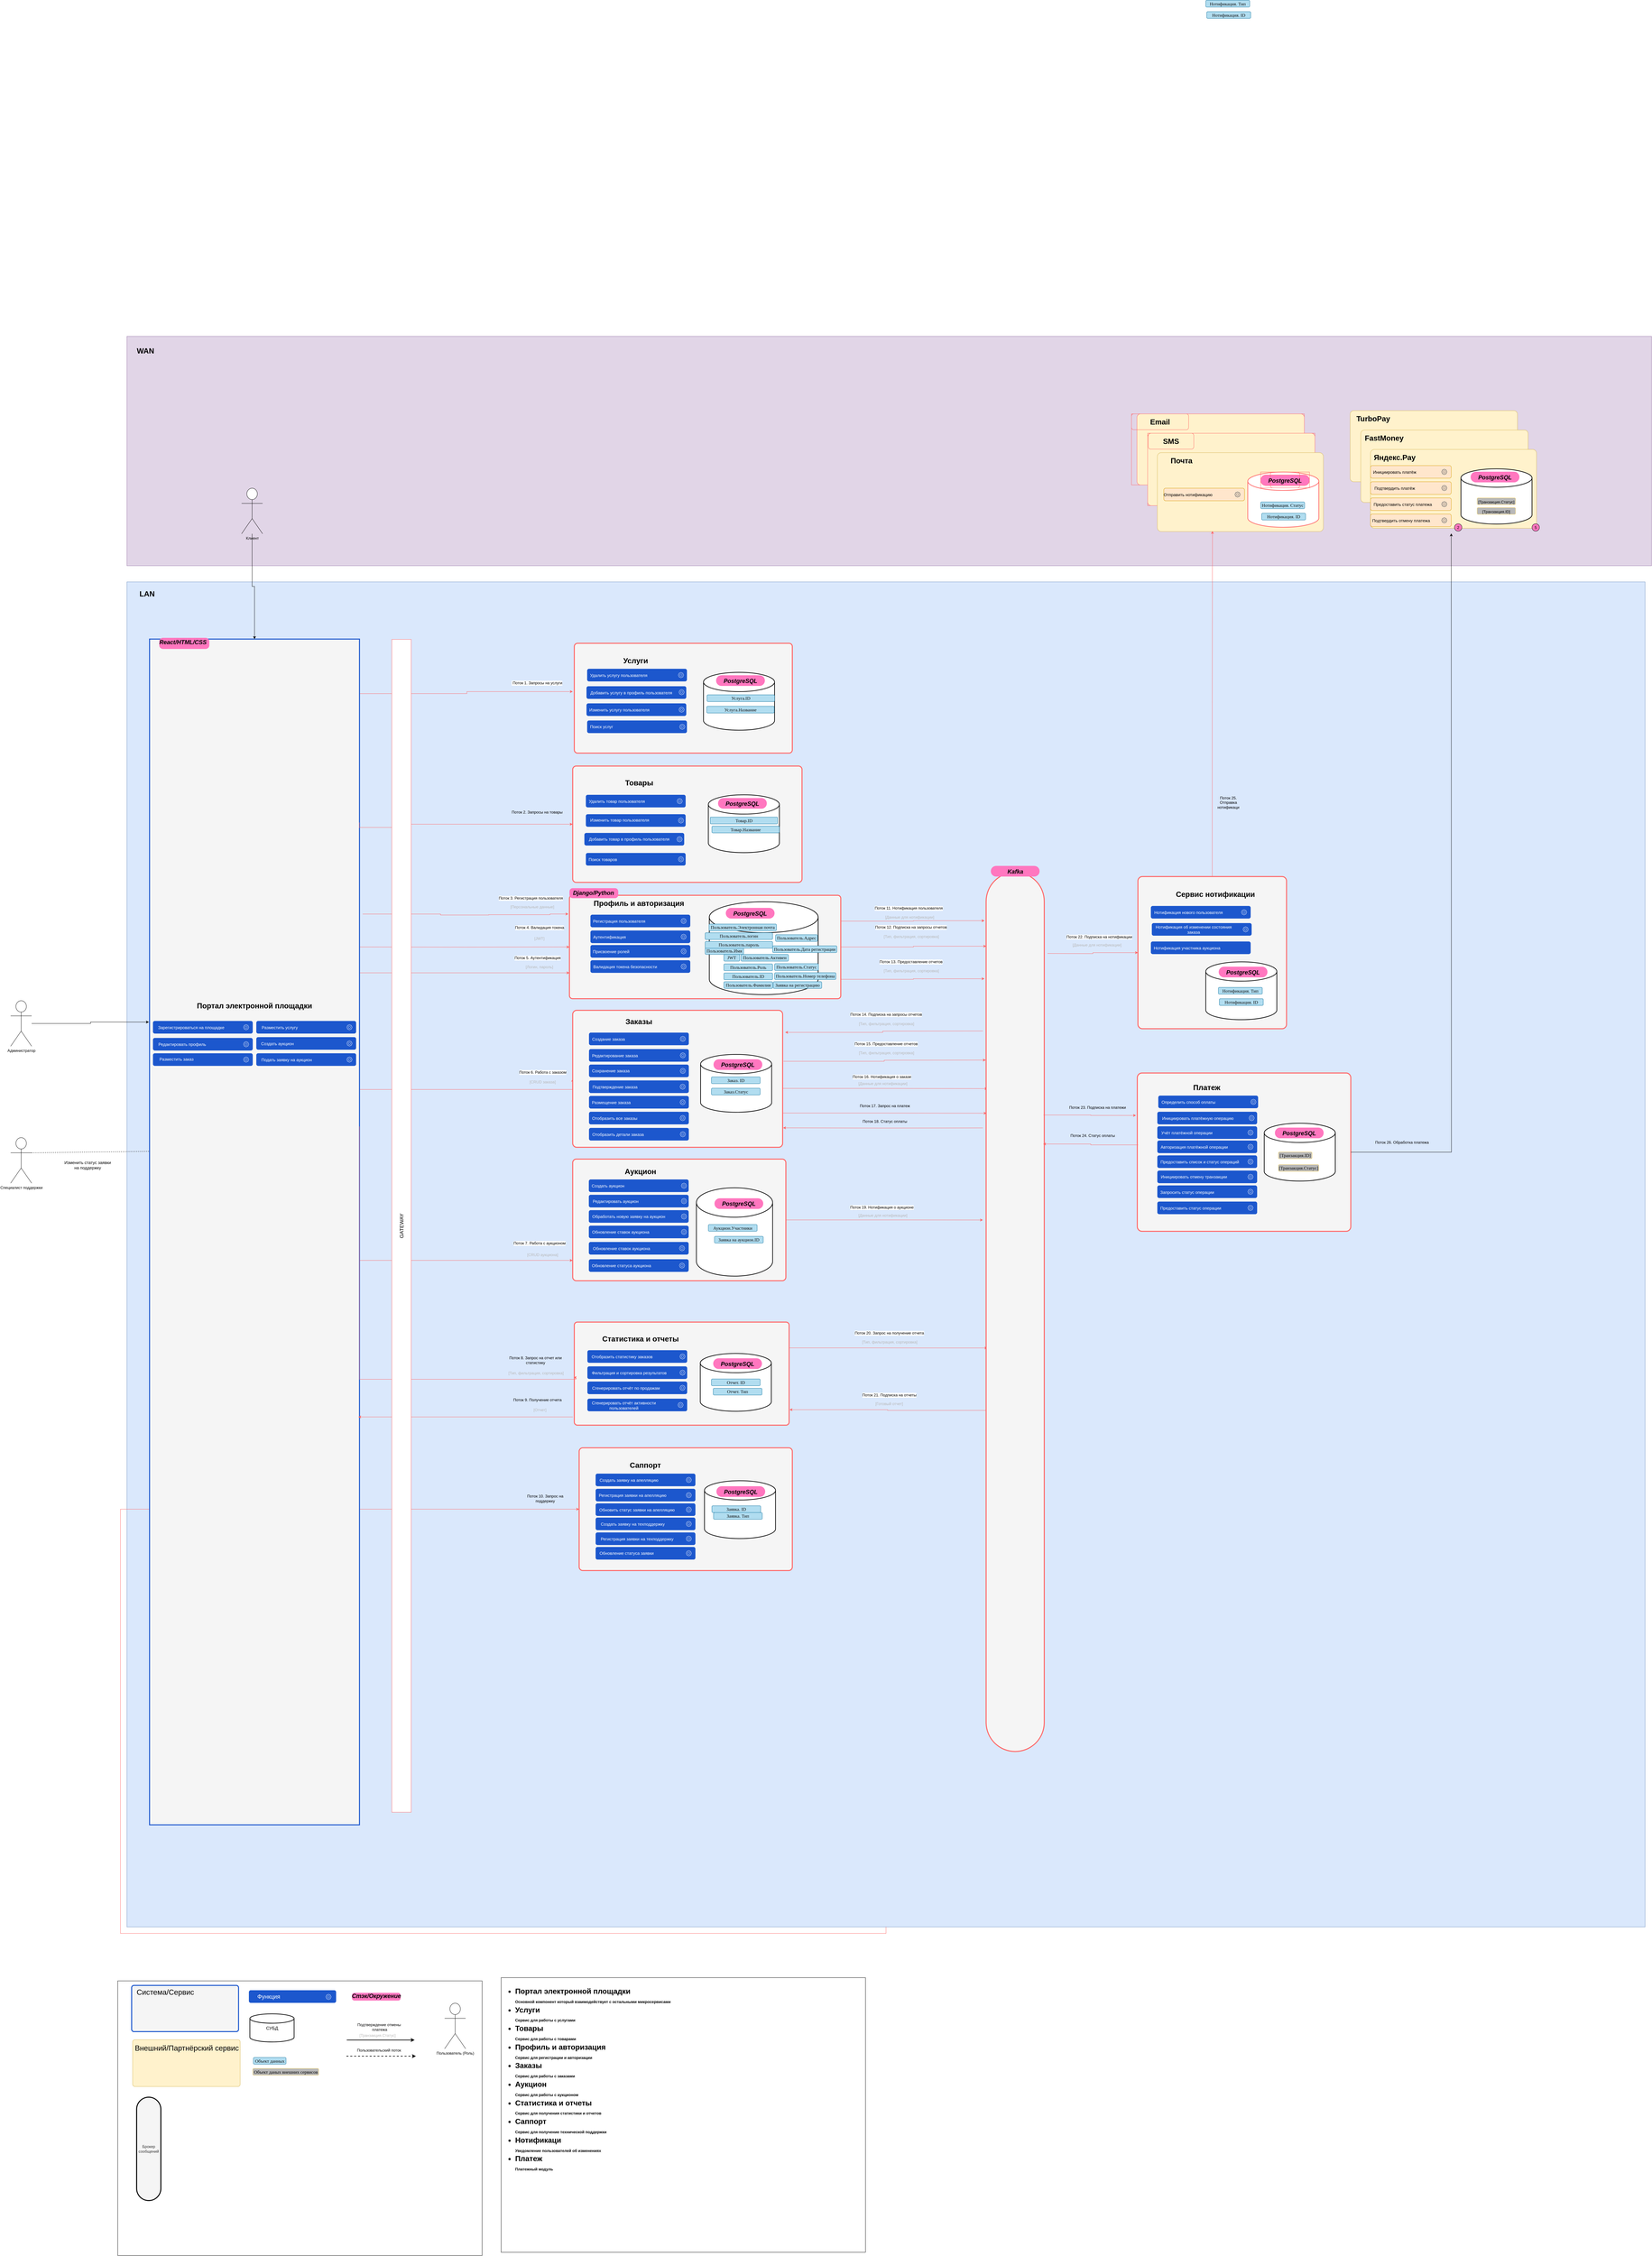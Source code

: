 <mxfile version="24.7.17">
  <diagram name="Страница — 1" id="gh7PZ2lUKRi0kGx3TqZ_">
    <mxGraphModel dx="8376" dy="9111" grid="1" gridSize="10" guides="1" tooltips="1" connect="1" arrows="1" fold="1" page="1" pageScale="1" pageWidth="827" pageHeight="1169" math="0" shadow="0">
      <root>
        <mxCell id="0" />
        <mxCell id="1" parent="0" />
        <mxCell id="B4N4aQDUJcZZaR4VZE6Q-896" value="" style="rounded=1;whiteSpace=wrap;html=1;arcSize=0;movable=0;resizable=0;rotatable=0;deletable=0;editable=0;locked=1;connectable=0;" vertex="1" parent="1">
          <mxGeometry x="-441.5" y="2530" width="1128" height="850" as="geometry" />
        </mxCell>
        <mxCell id="B4N4aQDUJcZZaR4VZE6Q-819" value="" style="rounded=0;whiteSpace=wrap;html=1;fillColor=#e1d5e7;strokeColor=#9673a6;movable=0;resizable=0;rotatable=0;deletable=0;editable=0;locked=1;connectable=0;" vertex="1" parent="1">
          <mxGeometry x="-1600" y="-2550" width="4720" height="710" as="geometry" />
        </mxCell>
        <mxCell id="B4N4aQDUJcZZaR4VZE6Q-816" value="" style="rounded=0;whiteSpace=wrap;html=1;fillColor=#dae8fc;strokeColor=#6c8ebf;movable=0;resizable=0;rotatable=0;deletable=0;editable=0;locked=1;connectable=0;" vertex="1" parent="1">
          <mxGeometry x="-1600" y="-1790" width="4700" height="4163" as="geometry" />
        </mxCell>
        <mxCell id="B4N4aQDUJcZZaR4VZE6Q-665" value="" style="rounded=1;whiteSpace=wrap;html=1;arcSize=3;fillColor=#f5f5f5;strokeColor=#FF6666;strokeWidth=3;align=center;verticalAlign=middle;fontFamily=Helvetica;fontSize=12;fontColor=#333333;resizable=1;" vertex="1" parent="1">
          <mxGeometry x="1530" y="-878" width="460" height="471" as="geometry" />
        </mxCell>
        <mxCell id="B4N4aQDUJcZZaR4VZE6Q-537" value="" style="rounded=1;whiteSpace=wrap;html=1;arcSize=3;fillColor=#f5f5f5;strokeColor=#FF6666;strokeWidth=3;align=center;verticalAlign=middle;fontFamily=Helvetica;fontSize=12;fontColor=#333333;resizable=1;" vertex="1" parent="1">
          <mxGeometry x="-200" y="890" width="660" height="380" as="geometry" />
        </mxCell>
        <mxCell id="B4N4aQDUJcZZaR4VZE6Q-687" style="edgeStyle=orthogonalEdgeStyle;rounded=0;orthogonalLoop=1;jettySize=auto;html=1;exitX=1;exitY=0.25;exitDx=0;exitDy=0;entryX=0.022;entryY=0.541;entryDx=0;entryDy=0;entryPerimeter=0;strokeColor=#FF6666;" edge="1" parent="1" source="B4N4aQDUJcZZaR4VZE6Q-535" target="B4N4aQDUJcZZaR4VZE6Q-658">
          <mxGeometry relative="1" as="geometry">
            <mxPoint x="1050" y="580" as="targetPoint" />
          </mxGeometry>
        </mxCell>
        <mxCell id="B4N4aQDUJcZZaR4VZE6Q-535" value="" style="rounded=1;whiteSpace=wrap;html=1;arcSize=3;fillColor=#f5f5f5;strokeColor=#FF6666;strokeWidth=3;align=center;verticalAlign=middle;fontFamily=Helvetica;fontSize=12;fontColor=#333333;resizable=1;" vertex="1" parent="1">
          <mxGeometry x="-215" y="501" width="665" height="319" as="geometry" />
        </mxCell>
        <mxCell id="B4N4aQDUJcZZaR4VZE6Q-533" value="" style="rounded=1;whiteSpace=wrap;html=1;arcSize=3;fillColor=#f5f5f5;strokeColor=#FF6666;strokeWidth=3;align=center;verticalAlign=middle;fontFamily=Helvetica;fontSize=12;fontColor=#333333;resizable=1;" vertex="1" parent="1">
          <mxGeometry x="1528" y="-270" width="661" height="490" as="geometry" />
        </mxCell>
        <mxCell id="B4N4aQDUJcZZaR4VZE6Q-531" value="" style="rounded=1;whiteSpace=wrap;html=1;arcSize=3;fillColor=#f5f5f5;strokeColor=#FF6666;strokeWidth=3;align=center;verticalAlign=middle;fontFamily=Helvetica;fontSize=12;fontColor=#333333;resizable=1;" vertex="1" parent="1">
          <mxGeometry x="-220" y="-3.5" width="660" height="376.5" as="geometry" />
        </mxCell>
        <mxCell id="B4N4aQDUJcZZaR4VZE6Q-529" value="" style="rounded=1;whiteSpace=wrap;html=1;arcSize=3;fillColor=#f5f5f5;strokeColor=#FF6666;strokeWidth=3;align=center;verticalAlign=middle;fontFamily=Helvetica;fontSize=12;fontColor=#333333;resizable=1;" vertex="1" parent="1">
          <mxGeometry x="-220" y="-1220" width="710" height="360" as="geometry" />
        </mxCell>
        <mxCell id="B4N4aQDUJcZZaR4VZE6Q-525" value="" style="rounded=1;whiteSpace=wrap;html=1;arcSize=3;fillColor=#f5f5f5;strokeColor=#FF6666;strokeWidth=3;align=center;verticalAlign=middle;fontFamily=Helvetica;fontSize=12;fontColor=#333333;resizable=1;" vertex="1" parent="1">
          <mxGeometry x="-215" y="-1600" width="675" height="340" as="geometry" />
        </mxCell>
        <mxCell id="B4N4aQDUJcZZaR4VZE6Q-482" value="" style="rounded=1;whiteSpace=wrap;html=1;arcSize=3;fillColor=#f5f5f5;strokeColor=#FF6666;strokeWidth=3;align=center;verticalAlign=middle;fontFamily=Helvetica;fontSize=12;fontColor=#333333;resizable=1;" vertex="1" parent="1">
          <mxGeometry x="-230" y="-820" width="840" height="320" as="geometry" />
        </mxCell>
        <mxCell id="B4N4aQDUJcZZaR4VZE6Q-566" style="edgeStyle=orthogonalEdgeStyle;rounded=0;orthogonalLoop=1;jettySize=auto;html=1;entryX=-0.004;entryY=0.181;entryDx=0;entryDy=0;entryPerimeter=0;strokeColor=#FF6666;" edge="1" parent="1" target="B4N4aQDUJcZZaR4VZE6Q-482">
          <mxGeometry relative="1" as="geometry">
            <mxPoint x="-280" y="-740" as="targetPoint" />
            <mxPoint x="-870" y="-762" as="sourcePoint" />
            <Array as="points">
              <mxPoint x="-629" y="-759" />
              <mxPoint x="-480" y="-759" />
              <mxPoint x="-480" y="-760" />
              <mxPoint x="-290" y="-760" />
              <mxPoint x="-290" y="-762" />
            </Array>
          </mxGeometry>
        </mxCell>
        <mxCell id="B4N4aQDUJcZZaR4VZE6Q-571" style="edgeStyle=orthogonalEdgeStyle;rounded=0;orthogonalLoop=1;jettySize=auto;html=1;entryX=0;entryY=0.5;entryDx=0;entryDy=0;strokeColor=#FF6666;" edge="1" parent="1" target="B4N4aQDUJcZZaR4VZE6Q-482">
          <mxGeometry relative="1" as="geometry">
            <mxPoint x="-880" y="-660" as="sourcePoint" />
            <mxPoint x="-280" y="-660" as="targetPoint" />
          </mxGeometry>
        </mxCell>
        <mxCell id="B4N4aQDUJcZZaR4VZE6Q-574" style="edgeStyle=orthogonalEdgeStyle;rounded=0;orthogonalLoop=1;jettySize=auto;html=1;entryX=0;entryY=0.75;entryDx=0;entryDy=0;strokeColor=#FF6666;" edge="1" parent="1" source="B4N4aQDUJcZZaR4VZE6Q-1" target="B4N4aQDUJcZZaR4VZE6Q-482">
          <mxGeometry relative="1" as="geometry">
            <Array as="points">
              <mxPoint x="-540" y="-580" />
              <mxPoint x="-540" y="-580" />
            </Array>
          </mxGeometry>
        </mxCell>
        <mxCell id="B4N4aQDUJcZZaR4VZE6Q-588" style="edgeStyle=orthogonalEdgeStyle;rounded=0;orthogonalLoop=1;jettySize=auto;html=1;entryX=0;entryY=0.5;entryDx=0;entryDy=0;strokeColor=#FF6666;" edge="1" parent="1" source="B4N4aQDUJcZZaR4VZE6Q-1" target="B4N4aQDUJcZZaR4VZE6Q-35">
          <mxGeometry relative="1" as="geometry">
            <Array as="points">
              <mxPoint x="-550" y="-219" />
              <mxPoint x="-550" y="-219" />
            </Array>
          </mxGeometry>
        </mxCell>
        <mxCell id="B4N4aQDUJcZZaR4VZE6Q-591" style="edgeStyle=orthogonalEdgeStyle;rounded=0;orthogonalLoop=1;jettySize=auto;html=1;strokeColor=#FF6666;" edge="1" parent="1" source="B4N4aQDUJcZZaR4VZE6Q-1" target="B4N4aQDUJcZZaR4VZE6Q-531">
          <mxGeometry relative="1" as="geometry">
            <Array as="points">
              <mxPoint x="-530" y="310" />
              <mxPoint x="-530" y="310" />
            </Array>
          </mxGeometry>
        </mxCell>
        <mxCell id="B4N4aQDUJcZZaR4VZE6Q-726" style="edgeStyle=orthogonalEdgeStyle;rounded=0;orthogonalLoop=1;jettySize=auto;html=1;entryX=-0.007;entryY=0.44;entryDx=0;entryDy=0;exitX=0.999;exitY=0.046;exitDx=0;exitDy=0;exitPerimeter=0;entryPerimeter=0;strokeColor=#FF6666;" edge="1" parent="1" source="B4N4aQDUJcZZaR4VZE6Q-1" target="B4N4aQDUJcZZaR4VZE6Q-525">
          <mxGeometry relative="1" as="geometry">
            <mxPoint x="-830" y="-914.444" as="sourcePoint" />
          </mxGeometry>
        </mxCell>
        <mxCell id="B4N4aQDUJcZZaR4VZE6Q-736" style="edgeStyle=orthogonalEdgeStyle;rounded=0;orthogonalLoop=1;jettySize=auto;html=1;entryX=0;entryY=0.5;entryDx=0;entryDy=0;strokeColor=#FF6666;" edge="1" parent="1" source="B4N4aQDUJcZZaR4VZE6Q-816" target="B4N4aQDUJcZZaR4VZE6Q-537">
          <mxGeometry relative="1" as="geometry" />
        </mxCell>
        <mxCell id="B4N4aQDUJcZZaR4VZE6Q-1" value="" style="rounded=1;whiteSpace=wrap;html=1;arcSize=0;fillColor=#f5f5f5;strokeColor=#1C57CD;strokeWidth=3;align=center;verticalAlign=middle;fontFamily=Helvetica;fontSize=12;fontColor=#333333;resizable=1;" vertex="1" parent="1">
          <mxGeometry x="-1530" y="-1613" width="650" height="3670" as="geometry" />
        </mxCell>
        <mxCell id="B4N4aQDUJcZZaR4VZE6Q-2" value="Портал электронной площадки" style="text;html=1;align=center;verticalAlign=middle;whiteSpace=wrap;rounded=1;shadow=0;fontSize=23;fontStyle=1" vertex="1" parent="1">
          <mxGeometry x="-1395" y="-503" width="380" height="49" as="geometry" />
        </mxCell>
        <mxCell id="B4N4aQDUJcZZaR4VZE6Q-3" value="" style="group" vertex="1" connectable="0" parent="1">
          <mxGeometry x="-1269.5" y="-187.5" width="309" height="39" as="geometry" />
        </mxCell>
        <mxCell id="B4N4aQDUJcZZaR4VZE6Q-4" value="" style="group" vertex="1" connectable="0" parent="B4N4aQDUJcZZaR4VZE6Q-3">
          <mxGeometry width="309" height="39" as="geometry" />
        </mxCell>
        <mxCell id="B4N4aQDUJcZZaR4VZE6Q-5" value="" style="rounded=1;whiteSpace=wrap;html=1;fillColor=#1C57CD;strokeColor=none;" vertex="1" parent="B4N4aQDUJcZZaR4VZE6Q-4">
          <mxGeometry x="-250" y="-243.5" width="309" height="39" as="geometry" />
        </mxCell>
        <mxCell id="B4N4aQDUJcZZaR4VZE6Q-6" value="" style="sketch=0;outlineConnect=0;fontColor=#FFFFFF;gradientColor=none;fillColor=#FFFFFF;strokeColor=none;dashed=0;verticalLabelPosition=bottom;verticalAlign=top;align=center;html=1;fontSize=12;fontStyle=0;aspect=fixed;pointerEvents=1;shape=mxgraph.aws4.gear;rounded=1;" vertex="1" parent="B4N4aQDUJcZZaR4VZE6Q-4">
          <mxGeometry x="30" y="-232.5" width="17" height="17" as="geometry" />
        </mxCell>
        <mxCell id="B4N4aQDUJcZZaR4VZE6Q-7" value="Зарегистрироваться на площадке" style="text;html=1;align=center;verticalAlign=middle;whiteSpace=wrap;rounded=1;fontSize=13;fontColor=#FFFFFF;" vertex="1" parent="B4N4aQDUJcZZaR4VZE6Q-4">
          <mxGeometry x="-241" y="-239" width="218" height="30" as="geometry" />
        </mxCell>
        <mxCell id="B4N4aQDUJcZZaR4VZE6Q-8" value="" style="group" vertex="1" connectable="0" parent="1">
          <mxGeometry x="-1519.5" y="-378.5" width="309" height="39" as="geometry" />
        </mxCell>
        <mxCell id="B4N4aQDUJcZZaR4VZE6Q-9" value="" style="group" vertex="1" connectable="0" parent="B4N4aQDUJcZZaR4VZE6Q-8">
          <mxGeometry width="309" height="39" as="geometry" />
        </mxCell>
        <mxCell id="B4N4aQDUJcZZaR4VZE6Q-10" value="" style="rounded=1;whiteSpace=wrap;html=1;fillColor=#1C57CD;strokeColor=none;" vertex="1" parent="B4N4aQDUJcZZaR4VZE6Q-9">
          <mxGeometry width="309" height="39" as="geometry" />
        </mxCell>
        <mxCell id="B4N4aQDUJcZZaR4VZE6Q-11" value="" style="sketch=0;outlineConnect=0;fontColor=#FFFFFF;gradientColor=none;fillColor=#FFFFFF;strokeColor=none;dashed=0;verticalLabelPosition=bottom;verticalAlign=top;align=center;html=1;fontSize=12;fontStyle=0;aspect=fixed;pointerEvents=1;shape=mxgraph.aws4.gear;rounded=1;" vertex="1" parent="B4N4aQDUJcZZaR4VZE6Q-9">
          <mxGeometry x="280" y="11" width="17" height="17" as="geometry" />
        </mxCell>
        <mxCell id="B4N4aQDUJcZZaR4VZE6Q-12" value="Редактировать профиль" style="text;html=1;align=center;verticalAlign=middle;whiteSpace=wrap;rounded=1;fontSize=13;fontColor=#FFFFFF;" vertex="1" parent="B4N4aQDUJcZZaR4VZE6Q-9">
          <mxGeometry x="8" y="4.5" width="164" height="30" as="geometry" />
        </mxCell>
        <mxCell id="B4N4aQDUJcZZaR4VZE6Q-13" value="" style="group" vertex="1" connectable="0" parent="1">
          <mxGeometry x="-1519.5" y="-331" width="309" height="39" as="geometry" />
        </mxCell>
        <mxCell id="B4N4aQDUJcZZaR4VZE6Q-14" value="" style="group" vertex="1" connectable="0" parent="B4N4aQDUJcZZaR4VZE6Q-13">
          <mxGeometry width="309" height="39" as="geometry" />
        </mxCell>
        <mxCell id="B4N4aQDUJcZZaR4VZE6Q-15" value="" style="rounded=1;whiteSpace=wrap;html=1;fillColor=#1C57CD;strokeColor=none;" vertex="1" parent="B4N4aQDUJcZZaR4VZE6Q-14">
          <mxGeometry width="309" height="39" as="geometry" />
        </mxCell>
        <mxCell id="B4N4aQDUJcZZaR4VZE6Q-16" value="" style="sketch=0;outlineConnect=0;fontColor=#FFFFFF;gradientColor=none;fillColor=#FFFFFF;strokeColor=none;dashed=0;verticalLabelPosition=bottom;verticalAlign=top;align=center;html=1;fontSize=12;fontStyle=0;aspect=fixed;pointerEvents=1;shape=mxgraph.aws4.gear;rounded=1;" vertex="1" parent="B4N4aQDUJcZZaR4VZE6Q-14">
          <mxGeometry x="280" y="11" width="17" height="17" as="geometry" />
        </mxCell>
        <mxCell id="B4N4aQDUJcZZaR4VZE6Q-17" value="Разместить заказ" style="text;html=1;align=center;verticalAlign=middle;whiteSpace=wrap;rounded=1;fontSize=13;fontColor=#FFFFFF;" vertex="1" parent="B4N4aQDUJcZZaR4VZE6Q-14">
          <mxGeometry x="14" y="3" width="117" height="30" as="geometry" />
        </mxCell>
        <mxCell id="B4N4aQDUJcZZaR4VZE6Q-18" value="" style="group" vertex="1" connectable="0" parent="1">
          <mxGeometry x="-1199.5" y="-431" width="309" height="39" as="geometry" />
        </mxCell>
        <mxCell id="B4N4aQDUJcZZaR4VZE6Q-19" value="" style="group" vertex="1" connectable="0" parent="B4N4aQDUJcZZaR4VZE6Q-18">
          <mxGeometry width="309" height="39" as="geometry" />
        </mxCell>
        <mxCell id="B4N4aQDUJcZZaR4VZE6Q-20" value="" style="rounded=1;whiteSpace=wrap;html=1;fillColor=#1C57CD;strokeColor=none;" vertex="1" parent="B4N4aQDUJcZZaR4VZE6Q-19">
          <mxGeometry width="309" height="39" as="geometry" />
        </mxCell>
        <mxCell id="B4N4aQDUJcZZaR4VZE6Q-21" value="" style="sketch=0;outlineConnect=0;fontColor=#FFFFFF;gradientColor=none;fillColor=#FFFFFF;strokeColor=none;dashed=0;verticalLabelPosition=bottom;verticalAlign=top;align=center;html=1;fontSize=12;fontStyle=0;aspect=fixed;pointerEvents=1;shape=mxgraph.aws4.gear;rounded=1;" vertex="1" parent="B4N4aQDUJcZZaR4VZE6Q-19">
          <mxGeometry x="280" y="11" width="17" height="17" as="geometry" />
        </mxCell>
        <mxCell id="B4N4aQDUJcZZaR4VZE6Q-22" value="Разместить услугу" style="text;html=1;align=center;verticalAlign=middle;whiteSpace=wrap;rounded=1;fontSize=13;fontColor=#FFFFFF;" vertex="1" parent="B4N4aQDUJcZZaR4VZE6Q-19">
          <mxGeometry x="6" y="4.5" width="132" height="30" as="geometry" />
        </mxCell>
        <mxCell id="B4N4aQDUJcZZaR4VZE6Q-23" value="" style="group" vertex="1" connectable="0" parent="1">
          <mxGeometry x="-949.5" y="-137.5" width="309" height="39" as="geometry" />
        </mxCell>
        <mxCell id="B4N4aQDUJcZZaR4VZE6Q-24" value="" style="group" vertex="1" connectable="0" parent="B4N4aQDUJcZZaR4VZE6Q-23">
          <mxGeometry width="309" height="39" as="geometry" />
        </mxCell>
        <mxCell id="B4N4aQDUJcZZaR4VZE6Q-25" value="" style="rounded=1;whiteSpace=wrap;html=1;fillColor=#1C57CD;strokeColor=none;" vertex="1" parent="B4N4aQDUJcZZaR4VZE6Q-24">
          <mxGeometry x="-250" y="-243.5" width="309" height="39" as="geometry" />
        </mxCell>
        <mxCell id="B4N4aQDUJcZZaR4VZE6Q-26" value="" style="sketch=0;outlineConnect=0;fontColor=#FFFFFF;gradientColor=none;fillColor=#FFFFFF;strokeColor=none;dashed=0;verticalLabelPosition=bottom;verticalAlign=top;align=center;html=1;fontSize=12;fontStyle=0;aspect=fixed;pointerEvents=1;shape=mxgraph.aws4.gear;rounded=1;" vertex="1" parent="B4N4aQDUJcZZaR4VZE6Q-24">
          <mxGeometry x="30" y="-232.5" width="17" height="17" as="geometry" />
        </mxCell>
        <mxCell id="B4N4aQDUJcZZaR4VZE6Q-27" value="Создать аукцион" style="text;html=1;align=center;verticalAlign=middle;whiteSpace=wrap;rounded=1;fontSize=13;fontColor=#FFFFFF;" vertex="1" parent="B4N4aQDUJcZZaR4VZE6Q-24">
          <mxGeometry x="-240" y="-239" width="110" height="30" as="geometry" />
        </mxCell>
        <mxCell id="B4N4aQDUJcZZaR4VZE6Q-28" value="" style="group" vertex="1" connectable="0" parent="1">
          <mxGeometry x="-1199.5" y="-331" width="309" height="39" as="geometry" />
        </mxCell>
        <mxCell id="B4N4aQDUJcZZaR4VZE6Q-29" value="" style="group" vertex="1" connectable="0" parent="B4N4aQDUJcZZaR4VZE6Q-28">
          <mxGeometry width="309" height="39" as="geometry" />
        </mxCell>
        <mxCell id="B4N4aQDUJcZZaR4VZE6Q-30" value="" style="rounded=1;whiteSpace=wrap;html=1;fillColor=#1C57CD;strokeColor=none;" vertex="1" parent="B4N4aQDUJcZZaR4VZE6Q-29">
          <mxGeometry width="309" height="39" as="geometry" />
        </mxCell>
        <mxCell id="B4N4aQDUJcZZaR4VZE6Q-31" value="" style="sketch=0;outlineConnect=0;fontColor=#FFFFFF;gradientColor=none;fillColor=#FFFFFF;strokeColor=none;dashed=0;verticalLabelPosition=bottom;verticalAlign=top;align=center;html=1;fontSize=12;fontStyle=0;aspect=fixed;pointerEvents=1;shape=mxgraph.aws4.gear;rounded=1;" vertex="1" parent="B4N4aQDUJcZZaR4VZE6Q-29">
          <mxGeometry x="280" y="11" width="17" height="17" as="geometry" />
        </mxCell>
        <mxCell id="B4N4aQDUJcZZaR4VZE6Q-32" value="Подать заявку на аукцион" style="text;html=1;align=center;verticalAlign=middle;whiteSpace=wrap;rounded=1;fontSize=13;fontColor=#FFFFFF;" vertex="1" parent="B4N4aQDUJcZZaR4VZE6Q-29">
          <mxGeometry x="10" y="4.5" width="167" height="30" as="geometry" />
        </mxCell>
        <mxCell id="B4N4aQDUJcZZaR4VZE6Q-676" style="edgeStyle=orthogonalEdgeStyle;rounded=0;orthogonalLoop=1;jettySize=auto;html=1;exitX=0.992;exitY=0.57;exitDx=0;exitDy=0;exitPerimeter=0;entryX=0.024;entryY=0.246;entryDx=0;entryDy=0;entryPerimeter=0;strokeColor=#FF6666;" edge="1" parent="1" source="B4N4aQDUJcZZaR4VZE6Q-35" target="B4N4aQDUJcZZaR4VZE6Q-658">
          <mxGeometry relative="1" as="geometry">
            <mxPoint x="1050" y="-220" as="targetPoint" />
          </mxGeometry>
        </mxCell>
        <mxCell id="B4N4aQDUJcZZaR4VZE6Q-35" value="" style="rounded=1;whiteSpace=wrap;html=1;arcSize=3;fillColor=#f5f5f5;strokeColor=#FF6666;strokeWidth=3;align=center;verticalAlign=middle;fontFamily=Helvetica;fontSize=12;fontColor=#333333;resizable=1;" vertex="1" parent="1">
          <mxGeometry x="-220" y="-464" width="650" height="424" as="geometry" />
        </mxCell>
        <mxCell id="B4N4aQDUJcZZaR4VZE6Q-36" value="Заказы" style="text;html=1;align=center;verticalAlign=middle;whiteSpace=wrap;rounded=1;shadow=0;fontSize=23;fontStyle=1" vertex="1" parent="1">
          <mxGeometry x="-205" y="-454" width="380" height="49" as="geometry" />
        </mxCell>
        <mxCell id="B4N4aQDUJcZZaR4VZE6Q-42" value="" style="group" vertex="1" connectable="0" parent="1">
          <mxGeometry x="-189" y="-356" width="328.5" height="295" as="geometry" />
        </mxCell>
        <mxCell id="B4N4aQDUJcZZaR4VZE6Q-43" value="" style="group" vertex="1" connectable="0" parent="B4N4aQDUJcZZaR4VZE6Q-42">
          <mxGeometry width="328.5" height="295" as="geometry" />
        </mxCell>
        <mxCell id="B4N4aQDUJcZZaR4VZE6Q-45" value="" style="sketch=0;outlineConnect=0;fontColor=#FFFFFF;gradientColor=none;fillColor=#FFFFFF;strokeColor=none;dashed=0;verticalLabelPosition=bottom;verticalAlign=top;align=center;html=1;fontSize=12;fontStyle=0;aspect=fixed;pointerEvents=1;shape=mxgraph.aws4.gear;rounded=1;" vertex="1" parent="B4N4aQDUJcZZaR4VZE6Q-43">
          <mxGeometry x="280" y="11" width="17" height="17" as="geometry" />
        </mxCell>
        <mxCell id="B4N4aQDUJcZZaR4VZE6Q-46" value="Редактировать профиль" style="text;html=1;align=center;verticalAlign=middle;whiteSpace=wrap;rounded=1;fontSize=13;fontColor=#FFFFFF;" vertex="1" parent="B4N4aQDUJcZZaR4VZE6Q-43">
          <mxGeometry x="8" y="4.5" width="164" height="30" as="geometry" />
        </mxCell>
        <mxCell id="B4N4aQDUJcZZaR4VZE6Q-71" value="" style="group" vertex="1" connectable="0" parent="B4N4aQDUJcZZaR4VZE6Q-43">
          <mxGeometry x="19.5" y="12" width="309" height="39" as="geometry" />
        </mxCell>
        <mxCell id="B4N4aQDUJcZZaR4VZE6Q-72" value="" style="rounded=1;whiteSpace=wrap;html=1;fillColor=#1C57CD;strokeColor=none;" vertex="1" parent="B4N4aQDUJcZZaR4VZE6Q-71">
          <mxGeometry width="309" height="39" as="geometry" />
        </mxCell>
        <mxCell id="B4N4aQDUJcZZaR4VZE6Q-73" value="" style="sketch=0;outlineConnect=0;fontColor=#232F3E;gradientColor=none;fillColor=default;strokeColor=none;dashed=0;verticalLabelPosition=bottom;verticalAlign=top;align=center;html=1;fontSize=12;fontStyle=0;aspect=fixed;pointerEvents=1;shape=mxgraph.aws4.gear;rounded=1;" vertex="1" parent="B4N4aQDUJcZZaR4VZE6Q-71">
          <mxGeometry x="282" y="11" width="17" height="17" as="geometry" />
        </mxCell>
        <mxCell id="B4N4aQDUJcZZaR4VZE6Q-74" value="Редактирование заказа" style="text;html=1;align=center;verticalAlign=middle;whiteSpace=wrap;rounded=1;fontSize=13;fontColor=#FFFFFF;strokeColor=none;" vertex="1" parent="B4N4aQDUJcZZaR4VZE6Q-71">
          <mxGeometry x="3" y="4.5" width="154" height="30" as="geometry" />
        </mxCell>
        <mxCell id="B4N4aQDUJcZZaR4VZE6Q-75" value="" style="group" vertex="1" connectable="0" parent="B4N4aQDUJcZZaR4VZE6Q-43">
          <mxGeometry x="19.5" y="60" width="309" height="39" as="geometry" />
        </mxCell>
        <mxCell id="B4N4aQDUJcZZaR4VZE6Q-76" value="" style="rounded=1;whiteSpace=wrap;html=1;fillColor=#1C57CD;strokeColor=none;" vertex="1" parent="B4N4aQDUJcZZaR4VZE6Q-75">
          <mxGeometry width="309" height="39" as="geometry" />
        </mxCell>
        <mxCell id="B4N4aQDUJcZZaR4VZE6Q-77" value="" style="sketch=0;outlineConnect=0;fontColor=#232F3E;gradientColor=none;fillColor=default;strokeColor=none;dashed=0;verticalLabelPosition=bottom;verticalAlign=top;align=center;html=1;fontSize=12;fontStyle=0;aspect=fixed;pointerEvents=1;shape=mxgraph.aws4.gear;rounded=1;" vertex="1" parent="B4N4aQDUJcZZaR4VZE6Q-75">
          <mxGeometry x="282" y="11" width="17" height="17" as="geometry" />
        </mxCell>
        <mxCell id="B4N4aQDUJcZZaR4VZE6Q-78" value="Сохранение заказа" style="text;html=1;align=center;verticalAlign=middle;whiteSpace=wrap;rounded=1;fontSize=13;fontColor=#FFFFFF;strokeColor=none;" vertex="1" parent="B4N4aQDUJcZZaR4VZE6Q-75">
          <mxGeometry x="4" y="4" width="126" height="30" as="geometry" />
        </mxCell>
        <mxCell id="B4N4aQDUJcZZaR4VZE6Q-79" value="" style="group" vertex="1" connectable="0" parent="B4N4aQDUJcZZaR4VZE6Q-43">
          <mxGeometry x="19.5" y="109" width="309" height="39" as="geometry" />
        </mxCell>
        <mxCell id="B4N4aQDUJcZZaR4VZE6Q-80" value="" style="rounded=1;whiteSpace=wrap;html=1;fillColor=#1C57CD;strokeColor=none;" vertex="1" parent="B4N4aQDUJcZZaR4VZE6Q-79">
          <mxGeometry width="309" height="39" as="geometry" />
        </mxCell>
        <mxCell id="B4N4aQDUJcZZaR4VZE6Q-81" value="" style="sketch=0;outlineConnect=0;fontColor=#232F3E;gradientColor=none;fillColor=default;strokeColor=none;dashed=0;verticalLabelPosition=bottom;verticalAlign=top;align=center;html=1;fontSize=12;fontStyle=0;aspect=fixed;pointerEvents=1;shape=mxgraph.aws4.gear;rounded=1;" vertex="1" parent="B4N4aQDUJcZZaR4VZE6Q-79">
          <mxGeometry x="281.5" y="11" width="17" height="17" as="geometry" />
        </mxCell>
        <mxCell id="B4N4aQDUJcZZaR4VZE6Q-82" value="Подтверждение заказа" style="text;html=1;align=center;verticalAlign=middle;whiteSpace=wrap;rounded=1;fontSize=13;fontColor=#FFFFFF;strokeColor=none;" vertex="1" parent="B4N4aQDUJcZZaR4VZE6Q-79">
          <mxGeometry x="4" y="4.5" width="152" height="30" as="geometry" />
        </mxCell>
        <mxCell id="B4N4aQDUJcZZaR4VZE6Q-83" value="" style="group" vertex="1" connectable="0" parent="B4N4aQDUJcZZaR4VZE6Q-43">
          <mxGeometry x="19.5" y="157" width="309" height="39" as="geometry" />
        </mxCell>
        <mxCell id="B4N4aQDUJcZZaR4VZE6Q-84" value="" style="rounded=1;whiteSpace=wrap;html=1;fillColor=#1C57CD;strokeColor=none;" vertex="1" parent="B4N4aQDUJcZZaR4VZE6Q-83">
          <mxGeometry width="309" height="39" as="geometry" />
        </mxCell>
        <mxCell id="B4N4aQDUJcZZaR4VZE6Q-85" value="" style="sketch=0;outlineConnect=0;fontColor=#232F3E;gradientColor=none;fillColor=default;strokeColor=none;dashed=0;verticalLabelPosition=bottom;verticalAlign=top;align=center;html=1;fontSize=12;fontStyle=0;aspect=fixed;pointerEvents=1;shape=mxgraph.aws4.gear;rounded=1;" vertex="1" parent="B4N4aQDUJcZZaR4VZE6Q-83">
          <mxGeometry x="281.5" y="11" width="17" height="17" as="geometry" />
        </mxCell>
        <mxCell id="B4N4aQDUJcZZaR4VZE6Q-86" value="Размещение заказа" style="text;html=1;align=center;verticalAlign=middle;whiteSpace=wrap;rounded=1;fontSize=13;fontColor=#FFFFFF;strokeColor=none;" vertex="1" parent="B4N4aQDUJcZZaR4VZE6Q-83">
          <mxGeometry x="3" y="4.5" width="130.5" height="30" as="geometry" />
        </mxCell>
        <mxCell id="B4N4aQDUJcZZaR4VZE6Q-87" value="" style="group" vertex="1" connectable="0" parent="B4N4aQDUJcZZaR4VZE6Q-43">
          <mxGeometry x="19.5" y="206" width="309" height="39" as="geometry" />
        </mxCell>
        <mxCell id="B4N4aQDUJcZZaR4VZE6Q-88" value="" style="rounded=1;whiteSpace=wrap;html=1;fillColor=#1C57CD;strokeColor=none;" vertex="1" parent="B4N4aQDUJcZZaR4VZE6Q-87">
          <mxGeometry width="309" height="39" as="geometry" />
        </mxCell>
        <mxCell id="B4N4aQDUJcZZaR4VZE6Q-89" value="" style="sketch=0;outlineConnect=0;fontColor=#232F3E;gradientColor=none;fillColor=default;strokeColor=none;dashed=0;verticalLabelPosition=bottom;verticalAlign=top;align=center;html=1;fontSize=12;fontStyle=0;aspect=fixed;pointerEvents=1;shape=mxgraph.aws4.gear;rounded=1;" vertex="1" parent="B4N4aQDUJcZZaR4VZE6Q-87">
          <mxGeometry x="281.5" y="11" width="17" height="17" as="geometry" />
        </mxCell>
        <mxCell id="B4N4aQDUJcZZaR4VZE6Q-90" value="Отобразить все заказы" style="text;html=1;align=center;verticalAlign=middle;whiteSpace=wrap;rounded=1;fontSize=13;fontColor=#FFFFFF;strokeColor=none;" vertex="1" parent="B4N4aQDUJcZZaR4VZE6Q-87">
          <mxGeometry x="3" y="4.5" width="152" height="30" as="geometry" />
        </mxCell>
        <mxCell id="B4N4aQDUJcZZaR4VZE6Q-91" value="" style="group" vertex="1" connectable="0" parent="B4N4aQDUJcZZaR4VZE6Q-43">
          <mxGeometry x="19.5" y="256" width="309" height="39" as="geometry" />
        </mxCell>
        <mxCell id="B4N4aQDUJcZZaR4VZE6Q-92" value="" style="rounded=1;whiteSpace=wrap;html=1;fillColor=#1C57CD;strokeColor=none;" vertex="1" parent="B4N4aQDUJcZZaR4VZE6Q-91">
          <mxGeometry width="309" height="39" as="geometry" />
        </mxCell>
        <mxCell id="B4N4aQDUJcZZaR4VZE6Q-93" value="" style="sketch=0;outlineConnect=0;fontColor=#232F3E;gradientColor=none;fillColor=default;strokeColor=none;dashed=0;verticalLabelPosition=bottom;verticalAlign=top;align=center;html=1;fontSize=12;fontStyle=0;aspect=fixed;pointerEvents=1;shape=mxgraph.aws4.gear;rounded=1;" vertex="1" parent="B4N4aQDUJcZZaR4VZE6Q-91">
          <mxGeometry x="282" y="11" width="17" height="17" as="geometry" />
        </mxCell>
        <mxCell id="B4N4aQDUJcZZaR4VZE6Q-94" value="Отобразить детали заказа" style="text;html=1;align=center;verticalAlign=middle;whiteSpace=wrap;rounded=1;fontSize=13;fontColor=#FFFFFF;strokeColor=none;" vertex="1" parent="B4N4aQDUJcZZaR4VZE6Q-91">
          <mxGeometry x="5" y="5" width="169" height="30" as="geometry" />
        </mxCell>
        <mxCell id="B4N4aQDUJcZZaR4VZE6Q-68" value="" style="rounded=1;whiteSpace=wrap;html=1;fillColor=#1C57CD;strokeColor=none;" vertex="1" parent="1">
          <mxGeometry x="-169.5" y="-395" width="309" height="39" as="geometry" />
        </mxCell>
        <mxCell id="B4N4aQDUJcZZaR4VZE6Q-69" value="" style="sketch=0;outlineConnect=0;fontColor=#232F3E;gradientColor=none;fillColor=default;strokeColor=none;dashed=0;verticalLabelPosition=bottom;verticalAlign=top;align=center;html=1;fontSize=12;fontStyle=0;aspect=fixed;pointerEvents=1;shape=mxgraph.aws4.gear;rounded=1;" vertex="1" parent="1">
          <mxGeometry x="112.5" y="-384" width="17" height="17" as="geometry" />
        </mxCell>
        <mxCell id="B4N4aQDUJcZZaR4VZE6Q-70" value="Создание заказа" style="text;html=1;align=center;verticalAlign=middle;whiteSpace=wrap;rounded=1;fontSize=13;fontColor=#FFFFFF;strokeColor=none;" vertex="1" parent="1">
          <mxGeometry x="-164.5" y="-390.5" width="110" height="30" as="geometry" />
        </mxCell>
        <mxCell id="B4N4aQDUJcZZaR4VZE6Q-95" value="" style="rounded=1;whiteSpace=wrap;html=1;fillColor=#1C57CD;strokeColor=none;" vertex="1" parent="1">
          <mxGeometry x="1573" y="-734" width="309" height="39" as="geometry" />
        </mxCell>
        <mxCell id="B4N4aQDUJcZZaR4VZE6Q-96" value="" style="sketch=0;outlineConnect=0;fontColor=#232F3E;gradientColor=none;fillColor=default;strokeColor=none;dashed=0;verticalLabelPosition=bottom;verticalAlign=top;align=center;html=1;fontSize=12;fontStyle=0;aspect=fixed;pointerEvents=1;shape=mxgraph.aws4.gear;rounded=1;" vertex="1" parent="1">
          <mxGeometry x="1855" y="-723" width="17" height="17" as="geometry" />
        </mxCell>
        <mxCell id="B4N4aQDUJcZZaR4VZE6Q-97" value="Нотификация об изменении состояния заказа" style="text;html=1;align=center;verticalAlign=middle;whiteSpace=wrap;rounded=1;fontSize=13;fontColor=#FFFFFF;strokeColor=none;" vertex="1" parent="1">
          <mxGeometry x="1579" y="-729.5" width="247" height="30" as="geometry" />
        </mxCell>
        <mxCell id="B4N4aQDUJcZZaR4VZE6Q-134" value="" style="group" vertex="1" connectable="0" parent="1">
          <mxGeometry x="-165" y="-760" width="309" height="39" as="geometry" />
        </mxCell>
        <mxCell id="B4N4aQDUJcZZaR4VZE6Q-135" value="" style="group" vertex="1" connectable="0" parent="B4N4aQDUJcZZaR4VZE6Q-134">
          <mxGeometry width="309" height="39" as="geometry" />
        </mxCell>
        <mxCell id="B4N4aQDUJcZZaR4VZE6Q-136" value="" style="rounded=1;whiteSpace=wrap;html=1;gradientColor=none;fillColor=#1C57CD;strokeColor=none;movable=1;resizable=1;rotatable=1;deletable=1;editable=1;locked=0;connectable=1;" vertex="1" parent="B4N4aQDUJcZZaR4VZE6Q-135">
          <mxGeometry width="309" height="39" as="geometry" />
        </mxCell>
        <mxCell id="B4N4aQDUJcZZaR4VZE6Q-137" value="" style="sketch=0;outlineConnect=0;dashed=0;verticalLabelPosition=bottom;verticalAlign=top;align=center;html=1;fontSize=12;fontStyle=0;aspect=fixed;pointerEvents=1;shape=mxgraph.aws4.gear;rounded=1;strokeColor=none;fillColor=default;" vertex="1" parent="B4N4aQDUJcZZaR4VZE6Q-135">
          <mxGeometry x="280" y="11" width="17" height="17" as="geometry" />
        </mxCell>
        <mxCell id="B4N4aQDUJcZZaR4VZE6Q-138" value="Регистрация пользователя" style="text;html=1;align=center;verticalAlign=middle;whiteSpace=wrap;rounded=1;fontSize=13;fontColor=#FFFFFF;strokeColor=none;movable=1;resizable=1;rotatable=1;deletable=1;editable=1;locked=0;connectable=1;" vertex="1" parent="B4N4aQDUJcZZaR4VZE6Q-135">
          <mxGeometry x="3" y="4.5" width="172" height="30" as="geometry" />
        </mxCell>
        <mxCell id="B4N4aQDUJcZZaR4VZE6Q-139" value="" style="group" vertex="1" connectable="0" parent="1">
          <mxGeometry x="-165" y="-711" width="309" height="39" as="geometry" />
        </mxCell>
        <mxCell id="B4N4aQDUJcZZaR4VZE6Q-140" value="" style="rounded=1;whiteSpace=wrap;html=1;fillColor=#1C57CD;strokeColor=none;" vertex="1" parent="B4N4aQDUJcZZaR4VZE6Q-139">
          <mxGeometry width="309" height="39" as="geometry" />
        </mxCell>
        <mxCell id="B4N4aQDUJcZZaR4VZE6Q-141" value="" style="sketch=0;outlineConnect=0;fontColor=#232F3E;gradientColor=none;fillColor=default;strokeColor=none;dashed=0;verticalLabelPosition=bottom;verticalAlign=top;align=center;html=1;fontSize=12;fontStyle=0;aspect=fixed;pointerEvents=1;shape=mxgraph.aws4.gear;rounded=1;" vertex="1" parent="B4N4aQDUJcZZaR4VZE6Q-139">
          <mxGeometry x="280" y="11" width="17" height="17" as="geometry" />
        </mxCell>
        <mxCell id="B4N4aQDUJcZZaR4VZE6Q-142" value="Аутентификация" style="text;html=1;align=center;verticalAlign=middle;whiteSpace=wrap;rounded=1;fontSize=13;fontColor=#FFFFFF;strokeColor=none;" vertex="1" parent="B4N4aQDUJcZZaR4VZE6Q-139">
          <mxGeometry x="2" y="4.5" width="114" height="30" as="geometry" />
        </mxCell>
        <mxCell id="B4N4aQDUJcZZaR4VZE6Q-143" value="" style="group" vertex="1" connectable="0" parent="1">
          <mxGeometry x="-165" y="-666" width="309" height="39" as="geometry" />
        </mxCell>
        <mxCell id="B4N4aQDUJcZZaR4VZE6Q-144" value="" style="rounded=1;whiteSpace=wrap;html=1;fillColor=#1C57CD;strokeColor=none;" vertex="1" parent="B4N4aQDUJcZZaR4VZE6Q-143">
          <mxGeometry width="309" height="39" as="geometry" />
        </mxCell>
        <mxCell id="B4N4aQDUJcZZaR4VZE6Q-145" value="" style="sketch=0;outlineConnect=0;fontColor=#232F3E;gradientColor=none;fillColor=default;strokeColor=none;dashed=0;verticalLabelPosition=bottom;verticalAlign=top;align=center;html=1;fontSize=12;fontStyle=0;aspect=fixed;pointerEvents=1;shape=mxgraph.aws4.gear;rounded=1;" vertex="1" parent="B4N4aQDUJcZZaR4VZE6Q-143">
          <mxGeometry x="280" y="11" width="17" height="17" as="geometry" />
        </mxCell>
        <mxCell id="B4N4aQDUJcZZaR4VZE6Q-146" value="Присвоение ролей" style="text;html=1;align=center;verticalAlign=middle;whiteSpace=wrap;rounded=1;fontSize=13;fontColor=#FFFFFF;strokeColor=none;" vertex="1" parent="B4N4aQDUJcZZaR4VZE6Q-143">
          <mxGeometry x="3" y="5" width="122" height="30" as="geometry" />
        </mxCell>
        <mxCell id="B4N4aQDUJcZZaR4VZE6Q-147" value="" style="group" vertex="1" connectable="0" parent="1">
          <mxGeometry x="-165" y="-630" width="309" height="50" as="geometry" />
        </mxCell>
        <mxCell id="B4N4aQDUJcZZaR4VZE6Q-149" value="" style="sketch=0;outlineConnect=0;fontColor=#232F3E;gradientColor=none;fillColor=default;strokeColor=none;dashed=0;verticalLabelPosition=bottom;verticalAlign=top;align=center;html=1;fontSize=12;fontStyle=0;aspect=fixed;pointerEvents=1;shape=mxgraph.aws4.gear;rounded=1;" vertex="1" parent="B4N4aQDUJcZZaR4VZE6Q-147">
          <mxGeometry x="280" y="11" width="17" height="17" as="geometry" />
        </mxCell>
        <mxCell id="B4N4aQDUJcZZaR4VZE6Q-150" value="Нотификация нового пользователя" style="text;html=1;align=center;verticalAlign=middle;whiteSpace=wrap;rounded=1;fontSize=13;fontColor=#FFFFFF;strokeColor=none;" vertex="1" parent="B4N4aQDUJcZZaR4VZE6Q-147">
          <mxGeometry x="3" y="4.5" width="227" height="30" as="geometry" />
        </mxCell>
        <mxCell id="B4N4aQDUJcZZaR4VZE6Q-152" value="" style="rounded=1;whiteSpace=wrap;html=1;fillColor=#1C57CD;strokeColor=none;" vertex="1" parent="B4N4aQDUJcZZaR4VZE6Q-147">
          <mxGeometry y="11" width="309" height="39" as="geometry" />
        </mxCell>
        <mxCell id="B4N4aQDUJcZZaR4VZE6Q-154" value="Валидация токена безопасности" style="text;html=1;align=center;verticalAlign=middle;whiteSpace=wrap;rounded=1;fontSize=13;fontColor=#FFFFFF;strokeColor=none;" vertex="1" parent="B4N4aQDUJcZZaR4VZE6Q-147">
          <mxGeometry x="3" y="15.5" width="209" height="30" as="geometry" />
        </mxCell>
        <mxCell id="B4N4aQDUJcZZaR4VZE6Q-153" value="" style="sketch=0;outlineConnect=0;fontColor=#232F3E;gradientColor=none;fillColor=default;strokeColor=none;dashed=0;verticalLabelPosition=bottom;verticalAlign=top;align=center;html=1;fontSize=12;fontStyle=0;aspect=fixed;pointerEvents=1;shape=mxgraph.aws4.gear;rounded=1;" vertex="1" parent="B4N4aQDUJcZZaR4VZE6Q-147">
          <mxGeometry x="280" y="22" width="17" height="17" as="geometry" />
        </mxCell>
        <mxCell id="B4N4aQDUJcZZaR4VZE6Q-155" value="" style="group" vertex="1" connectable="0" parent="1">
          <mxGeometry x="-175.25" y="-1521" width="309" height="39" as="geometry" />
        </mxCell>
        <mxCell id="B4N4aQDUJcZZaR4VZE6Q-156" value="" style="rounded=1;whiteSpace=wrap;html=1;fillColor=#1C57CD;strokeColor=none;" vertex="1" parent="B4N4aQDUJcZZaR4VZE6Q-155">
          <mxGeometry width="309" height="39" as="geometry" />
        </mxCell>
        <mxCell id="B4N4aQDUJcZZaR4VZE6Q-157" value="" style="sketch=0;outlineConnect=0;fontColor=#232F3E;gradientColor=none;fillColor=default;strokeColor=none;dashed=0;verticalLabelPosition=bottom;verticalAlign=top;align=center;html=1;fontSize=12;fontStyle=0;aspect=fixed;pointerEvents=1;shape=mxgraph.aws4.gear;rounded=1;" vertex="1" parent="B4N4aQDUJcZZaR4VZE6Q-155">
          <mxGeometry x="282" y="11" width="17" height="17" as="geometry" />
        </mxCell>
        <mxCell id="B4N4aQDUJcZZaR4VZE6Q-158" value="Удалить услугу пользователя" style="text;html=1;align=center;verticalAlign=middle;whiteSpace=wrap;rounded=1;fontSize=13;fontColor=#FFFFFF;strokeColor=none;" vertex="1" parent="B4N4aQDUJcZZaR4VZE6Q-155">
          <mxGeometry x="3" y="4.5" width="189" height="30" as="geometry" />
        </mxCell>
        <mxCell id="B4N4aQDUJcZZaR4VZE6Q-159" value="" style="group" vertex="1" connectable="0" parent="1">
          <mxGeometry x="-179.25" y="-1131" width="309" height="39" as="geometry" />
        </mxCell>
        <mxCell id="B4N4aQDUJcZZaR4VZE6Q-160" value="" style="rounded=1;whiteSpace=wrap;html=1;fillColor=#1C57CD;strokeColor=none;" vertex="1" parent="B4N4aQDUJcZZaR4VZE6Q-159">
          <mxGeometry width="309" height="39" as="geometry" />
        </mxCell>
        <mxCell id="B4N4aQDUJcZZaR4VZE6Q-161" value="" style="sketch=0;outlineConnect=0;fontColor=#232F3E;gradientColor=none;fillColor=default;strokeColor=none;dashed=0;verticalLabelPosition=bottom;verticalAlign=top;align=center;html=1;fontSize=12;fontStyle=0;aspect=fixed;pointerEvents=1;shape=mxgraph.aws4.gear;rounded=1;" vertex="1" parent="B4N4aQDUJcZZaR4VZE6Q-159">
          <mxGeometry x="282" y="11" width="17" height="17" as="geometry" />
        </mxCell>
        <mxCell id="B4N4aQDUJcZZaR4VZE6Q-162" value="Удалить товар пользователя" style="text;html=1;align=center;verticalAlign=middle;whiteSpace=wrap;rounded=1;fontSize=13;fontColor=#FFFFFF;strokeColor=none;" vertex="1" parent="B4N4aQDUJcZZaR4VZE6Q-159">
          <mxGeometry x="2" y="4.5" width="188" height="30" as="geometry" />
        </mxCell>
        <mxCell id="B4N4aQDUJcZZaR4VZE6Q-163" value="" style="group" vertex="1" connectable="0" parent="1">
          <mxGeometry x="1593" y="-200" width="309" height="39" as="geometry" />
        </mxCell>
        <mxCell id="B4N4aQDUJcZZaR4VZE6Q-164" value="" style="rounded=1;whiteSpace=wrap;html=1;fillColor=#1C57CD;strokeColor=none;" vertex="1" parent="B4N4aQDUJcZZaR4VZE6Q-163">
          <mxGeometry width="309" height="39" as="geometry" />
        </mxCell>
        <mxCell id="B4N4aQDUJcZZaR4VZE6Q-165" value="" style="sketch=0;outlineConnect=0;fontColor=#232F3E;gradientColor=none;fillColor=#FFFFFF;strokeColor=none;dashed=0;verticalLabelPosition=bottom;verticalAlign=top;align=center;html=1;fontSize=12;fontStyle=0;aspect=fixed;pointerEvents=1;shape=mxgraph.aws4.gear;rounded=1;" vertex="1" parent="B4N4aQDUJcZZaR4VZE6Q-163">
          <mxGeometry x="286" y="11" width="17" height="17" as="geometry" />
        </mxCell>
        <mxCell id="B4N4aQDUJcZZaR4VZE6Q-166" value="Определить способ оплаты" style="text;html=1;align=center;verticalAlign=middle;whiteSpace=wrap;rounded=1;fontSize=13;fontColor=#FFFFFF;strokeColor=none;" vertex="1" parent="B4N4aQDUJcZZaR4VZE6Q-163">
          <mxGeometry x="7" y="4.5" width="173" height="30" as="geometry" />
        </mxCell>
        <mxCell id="B4N4aQDUJcZZaR4VZE6Q-167" value="" style="group" vertex="1" connectable="0" parent="1">
          <mxGeometry x="-183.75" y="-1013" width="309" height="39" as="geometry" />
        </mxCell>
        <mxCell id="B4N4aQDUJcZZaR4VZE6Q-168" value="" style="rounded=1;whiteSpace=wrap;html=1;fillColor=#1C57CD;strokeColor=none;" vertex="1" parent="B4N4aQDUJcZZaR4VZE6Q-167">
          <mxGeometry width="309" height="39" as="geometry" />
        </mxCell>
        <mxCell id="B4N4aQDUJcZZaR4VZE6Q-169" value="" style="sketch=0;outlineConnect=0;fontColor=#232F3E;gradientColor=none;fillColor=#FFFFFF;strokeColor=none;dashed=0;verticalLabelPosition=bottom;verticalAlign=top;align=center;html=1;fontSize=12;fontStyle=0;aspect=fixed;pointerEvents=1;shape=mxgraph.aws4.gear;rounded=1;" vertex="1" parent="B4N4aQDUJcZZaR4VZE6Q-167">
          <mxGeometry x="286" y="11" width="17" height="17" as="geometry" />
        </mxCell>
        <mxCell id="B4N4aQDUJcZZaR4VZE6Q-170" value="Добавить товар в профиль пользователя" style="text;html=1;align=center;verticalAlign=middle;whiteSpace=wrap;rounded=1;fontSize=13;fontColor=#FFFFFF;strokeColor=none;" vertex="1" parent="B4N4aQDUJcZZaR4VZE6Q-167">
          <mxGeometry x="8" y="4" width="262" height="30" as="geometry" />
        </mxCell>
        <mxCell id="B4N4aQDUJcZZaR4VZE6Q-171" value="" style="group" vertex="1" connectable="0" parent="1">
          <mxGeometry x="-177.25" y="-1467" width="309" height="39" as="geometry" />
        </mxCell>
        <mxCell id="B4N4aQDUJcZZaR4VZE6Q-172" value="" style="rounded=1;whiteSpace=wrap;html=1;fillColor=#1C57CD;strokeColor=none;" vertex="1" parent="B4N4aQDUJcZZaR4VZE6Q-171">
          <mxGeometry width="309" height="39" as="geometry" />
        </mxCell>
        <mxCell id="B4N4aQDUJcZZaR4VZE6Q-173" value="" style="sketch=0;outlineConnect=0;fontColor=#232F3E;gradientColor=none;fillColor=#FFFFFF;strokeColor=none;dashed=0;verticalLabelPosition=bottom;verticalAlign=top;align=center;html=1;fontSize=12;fontStyle=0;aspect=fixed;pointerEvents=1;shape=mxgraph.aws4.gear;rounded=1;" vertex="1" parent="B4N4aQDUJcZZaR4VZE6Q-171">
          <mxGeometry x="286" y="10" width="17" height="17" as="geometry" />
        </mxCell>
        <mxCell id="B4N4aQDUJcZZaR4VZE6Q-174" value="Добавить услугу в профиль пользователя" style="text;html=1;align=center;verticalAlign=middle;whiteSpace=wrap;rounded=1;fontSize=13;fontColor=#FFFFFF;strokeColor=none;" vertex="1" parent="B4N4aQDUJcZZaR4VZE6Q-171">
          <mxGeometry x="2" y="5" width="273" height="30" as="geometry" />
        </mxCell>
        <mxCell id="B4N4aQDUJcZZaR4VZE6Q-175" value="" style="group" vertex="1" connectable="0" parent="1">
          <mxGeometry x="-179.25" y="-1071" width="309" height="39" as="geometry" />
        </mxCell>
        <mxCell id="B4N4aQDUJcZZaR4VZE6Q-176" value="" style="rounded=1;whiteSpace=wrap;html=1;fillColor=#1C57CD;strokeColor=none;" vertex="1" parent="B4N4aQDUJcZZaR4VZE6Q-175">
          <mxGeometry width="309" height="39" as="geometry" />
        </mxCell>
        <mxCell id="B4N4aQDUJcZZaR4VZE6Q-177" value="" style="sketch=0;outlineConnect=0;fontColor=#232F3E;gradientColor=none;fillColor=#FFFFFF;strokeColor=none;dashed=0;verticalLabelPosition=bottom;verticalAlign=top;align=center;html=1;fontSize=12;fontStyle=0;aspect=fixed;pointerEvents=1;shape=mxgraph.aws4.gear;rounded=1;" vertex="1" parent="B4N4aQDUJcZZaR4VZE6Q-175">
          <mxGeometry x="286" y="11" width="17" height="17" as="geometry" />
        </mxCell>
        <mxCell id="B4N4aQDUJcZZaR4VZE6Q-178" value="Изменить товар пользователя" style="text;html=1;align=center;verticalAlign=middle;whiteSpace=wrap;rounded=1;fontSize=13;fontColor=#FFFFFF;strokeColor=none;" vertex="1" parent="B4N4aQDUJcZZaR4VZE6Q-175">
          <mxGeometry x="7" y="3" width="195" height="30" as="geometry" />
        </mxCell>
        <mxCell id="B4N4aQDUJcZZaR4VZE6Q-179" value="" style="group" vertex="1" connectable="0" parent="1">
          <mxGeometry x="-177.25" y="-1414" width="309" height="39" as="geometry" />
        </mxCell>
        <mxCell id="B4N4aQDUJcZZaR4VZE6Q-180" value="" style="rounded=1;whiteSpace=wrap;html=1;fillColor=#1C57CD;strokeColor=none;" vertex="1" parent="B4N4aQDUJcZZaR4VZE6Q-179">
          <mxGeometry width="309" height="39" as="geometry" />
        </mxCell>
        <mxCell id="B4N4aQDUJcZZaR4VZE6Q-181" value="" style="sketch=0;outlineConnect=0;fontColor=#232F3E;gradientColor=none;fillColor=#FFFFFF;strokeColor=none;dashed=0;verticalLabelPosition=bottom;verticalAlign=top;align=center;html=1;fontSize=12;fontStyle=0;aspect=fixed;pointerEvents=1;shape=mxgraph.aws4.gear;rounded=1;" vertex="1" parent="B4N4aQDUJcZZaR4VZE6Q-179">
          <mxGeometry x="286" y="11" width="17" height="17" as="geometry" />
        </mxCell>
        <mxCell id="B4N4aQDUJcZZaR4VZE6Q-182" value="Изменить услугу пользователя" style="text;html=1;align=center;verticalAlign=middle;whiteSpace=wrap;rounded=1;fontSize=13;fontColor=#FFFFFF;strokeColor=none;" vertex="1" parent="B4N4aQDUJcZZaR4VZE6Q-179">
          <mxGeometry x="4" y="4.5" width="195" height="30" as="geometry" />
        </mxCell>
        <mxCell id="B4N4aQDUJcZZaR4VZE6Q-183" value="" style="group" vertex="1" connectable="0" parent="1">
          <mxGeometry x="-170" y="59.5" width="309" height="39" as="geometry" />
        </mxCell>
        <mxCell id="B4N4aQDUJcZZaR4VZE6Q-184" value="" style="rounded=1;whiteSpace=wrap;html=1;fillColor=#1C57CD;strokeColor=none;" vertex="1" parent="B4N4aQDUJcZZaR4VZE6Q-183">
          <mxGeometry width="309" height="39" as="geometry" />
        </mxCell>
        <mxCell id="B4N4aQDUJcZZaR4VZE6Q-185" value="" style="sketch=0;outlineConnect=0;fontColor=#232F3E;gradientColor=none;fillColor=#FFFFFF;strokeColor=none;dashed=0;verticalLabelPosition=bottom;verticalAlign=top;align=center;html=1;fontSize=12;fontStyle=0;aspect=fixed;pointerEvents=1;shape=mxgraph.aws4.gear;rounded=1;" vertex="1" parent="B4N4aQDUJcZZaR4VZE6Q-183">
          <mxGeometry x="286" y="11" width="17" height="17" as="geometry" />
        </mxCell>
        <mxCell id="B4N4aQDUJcZZaR4VZE6Q-186" value="Создать аукцион" style="text;html=1;align=center;verticalAlign=middle;whiteSpace=wrap;rounded=1;fontSize=13;fontColor=#FFFFFF;strokeColor=none;" vertex="1" parent="B4N4aQDUJcZZaR4VZE6Q-183">
          <mxGeometry x="3" y="4.5" width="113" height="30" as="geometry" />
        </mxCell>
        <mxCell id="B4N4aQDUJcZZaR4VZE6Q-187" value="" style="group" vertex="1" connectable="0" parent="1">
          <mxGeometry x="-170" y="107" width="309" height="39" as="geometry" />
        </mxCell>
        <mxCell id="B4N4aQDUJcZZaR4VZE6Q-188" value="" style="rounded=1;whiteSpace=wrap;html=1;fillColor=#1C57CD;strokeColor=none;" vertex="1" parent="B4N4aQDUJcZZaR4VZE6Q-187">
          <mxGeometry width="309" height="39" as="geometry" />
        </mxCell>
        <mxCell id="B4N4aQDUJcZZaR4VZE6Q-189" value="" style="sketch=0;outlineConnect=0;fontColor=#232F3E;gradientColor=none;fillColor=#FFFFFF;strokeColor=none;dashed=0;verticalLabelPosition=bottom;verticalAlign=top;align=center;html=1;fontSize=12;fontStyle=0;aspect=fixed;pointerEvents=1;shape=mxgraph.aws4.gear;rounded=1;" vertex="1" parent="B4N4aQDUJcZZaR4VZE6Q-187">
          <mxGeometry x="286" y="11" width="17" height="17" as="geometry" />
        </mxCell>
        <mxCell id="B4N4aQDUJcZZaR4VZE6Q-190" value="Редактировать аукцион" style="text;html=1;align=center;verticalAlign=middle;whiteSpace=wrap;rounded=1;fontSize=13;fontColor=#FFFFFF;strokeColor=none;" vertex="1" parent="B4N4aQDUJcZZaR4VZE6Q-187">
          <mxGeometry x="3" y="4.5" width="160" height="30" as="geometry" />
        </mxCell>
        <mxCell id="B4N4aQDUJcZZaR4VZE6Q-191" value="" style="group" vertex="1" connectable="0" parent="1">
          <mxGeometry x="-170" y="154.5" width="309" height="39" as="geometry" />
        </mxCell>
        <mxCell id="B4N4aQDUJcZZaR4VZE6Q-192" value="" style="rounded=1;whiteSpace=wrap;html=1;fillColor=#1C57CD;strokeColor=none;" vertex="1" parent="B4N4aQDUJcZZaR4VZE6Q-191">
          <mxGeometry width="309" height="39" as="geometry" />
        </mxCell>
        <mxCell id="B4N4aQDUJcZZaR4VZE6Q-193" value="" style="sketch=0;outlineConnect=0;fontColor=#232F3E;gradientColor=none;fillColor=#FFFFFF;strokeColor=none;dashed=0;verticalLabelPosition=bottom;verticalAlign=top;align=center;html=1;fontSize=12;fontStyle=0;aspect=fixed;pointerEvents=1;shape=mxgraph.aws4.gear;rounded=1;" vertex="1" parent="B4N4aQDUJcZZaR4VZE6Q-191">
          <mxGeometry x="286" y="11" width="17" height="17" as="geometry" />
        </mxCell>
        <mxCell id="B4N4aQDUJcZZaR4VZE6Q-194" value="Обработать новую заявку на аукцион" style="text;html=1;align=center;verticalAlign=middle;whiteSpace=wrap;rounded=1;fontSize=13;fontColor=#FFFFFF;strokeColor=none;" vertex="1" parent="B4N4aQDUJcZZaR4VZE6Q-191">
          <mxGeometry x="3" y="4.5" width="241" height="30" as="geometry" />
        </mxCell>
        <mxCell id="B4N4aQDUJcZZaR4VZE6Q-195" value="" style="group" vertex="1" connectable="0" parent="1">
          <mxGeometry x="-170" y="202.5" width="309" height="39" as="geometry" />
        </mxCell>
        <mxCell id="B4N4aQDUJcZZaR4VZE6Q-196" value="" style="rounded=1;whiteSpace=wrap;html=1;fillColor=#1C57CD;strokeColor=none;" vertex="1" parent="B4N4aQDUJcZZaR4VZE6Q-195">
          <mxGeometry width="309" height="39" as="geometry" />
        </mxCell>
        <mxCell id="B4N4aQDUJcZZaR4VZE6Q-197" value="" style="sketch=0;outlineConnect=0;fontColor=#232F3E;gradientColor=none;fillColor=#FFFFFF;strokeColor=none;dashed=0;verticalLabelPosition=bottom;verticalAlign=top;align=center;html=1;fontSize=12;fontStyle=0;aspect=fixed;pointerEvents=1;shape=mxgraph.aws4.gear;rounded=1;" vertex="1" parent="B4N4aQDUJcZZaR4VZE6Q-195">
          <mxGeometry x="286" y="11" width="17" height="17" as="geometry" />
        </mxCell>
        <mxCell id="B4N4aQDUJcZZaR4VZE6Q-198" value="Обновление ставок аукциона" style="text;html=1;align=center;verticalAlign=middle;whiteSpace=wrap;rounded=1;fontSize=13;fontColor=#FFFFFF;strokeColor=none;" vertex="1" parent="B4N4aQDUJcZZaR4VZE6Q-195">
          <mxGeometry x="4" y="4.5" width="189" height="30" as="geometry" />
        </mxCell>
        <mxCell id="B4N4aQDUJcZZaR4VZE6Q-203" value="" style="group" vertex="1" connectable="0" parent="1">
          <mxGeometry x="-179.25" y="-951" width="309" height="39" as="geometry" />
        </mxCell>
        <mxCell id="B4N4aQDUJcZZaR4VZE6Q-204" value="" style="rounded=1;whiteSpace=wrap;html=1;fillColor=#1C57CD;strokeColor=none;" vertex="1" parent="B4N4aQDUJcZZaR4VZE6Q-203">
          <mxGeometry width="309" height="39" as="geometry" />
        </mxCell>
        <mxCell id="B4N4aQDUJcZZaR4VZE6Q-205" value="" style="sketch=0;outlineConnect=0;fontColor=#232F3E;gradientColor=none;fillColor=#FFFFFF;strokeColor=none;dashed=0;verticalLabelPosition=bottom;verticalAlign=top;align=center;html=1;fontSize=12;fontStyle=0;aspect=fixed;pointerEvents=1;shape=mxgraph.aws4.gear;rounded=1;" vertex="1" parent="B4N4aQDUJcZZaR4VZE6Q-203">
          <mxGeometry x="286" y="11" width="17" height="17" as="geometry" />
        </mxCell>
        <mxCell id="B4N4aQDUJcZZaR4VZE6Q-206" value="Поиск товаров" style="text;html=1;align=center;verticalAlign=middle;whiteSpace=wrap;rounded=1;fontSize=13;fontColor=#FFFFFF;strokeColor=none;" vertex="1" parent="B4N4aQDUJcZZaR4VZE6Q-203">
          <mxGeometry x="3" y="4.5" width="99" height="30" as="geometry" />
        </mxCell>
        <mxCell id="B4N4aQDUJcZZaR4VZE6Q-207" value="" style="group" vertex="1" connectable="0" parent="1">
          <mxGeometry x="-175.25" y="-1361" width="309" height="39" as="geometry" />
        </mxCell>
        <mxCell id="B4N4aQDUJcZZaR4VZE6Q-208" value="" style="rounded=1;whiteSpace=wrap;html=1;fillColor=#1C57CD;strokeColor=none;" vertex="1" parent="B4N4aQDUJcZZaR4VZE6Q-207">
          <mxGeometry width="309" height="39" as="geometry" />
        </mxCell>
        <mxCell id="B4N4aQDUJcZZaR4VZE6Q-209" value="" style="sketch=0;outlineConnect=0;fontColor=#232F3E;gradientColor=none;fillColor=#FFFFFF;strokeColor=none;dashed=0;verticalLabelPosition=bottom;verticalAlign=top;align=center;html=1;fontSize=12;fontStyle=0;aspect=fixed;pointerEvents=1;shape=mxgraph.aws4.gear;rounded=1;" vertex="1" parent="B4N4aQDUJcZZaR4VZE6Q-207">
          <mxGeometry x="286" y="11" width="17" height="17" as="geometry" />
        </mxCell>
        <mxCell id="B4N4aQDUJcZZaR4VZE6Q-210" value="Поиск услуг" style="text;html=1;align=center;verticalAlign=middle;whiteSpace=wrap;rounded=1;fontSize=13;fontColor=#FFFFFF;strokeColor=none;" vertex="1" parent="B4N4aQDUJcZZaR4VZE6Q-207">
          <mxGeometry x="4" y="4" width="81" height="30" as="geometry" />
        </mxCell>
        <mxCell id="B4N4aQDUJcZZaR4VZE6Q-211" value="" style="group" vertex="1" connectable="0" parent="1">
          <mxGeometry x="-174.5" y="638" width="309" height="39" as="geometry" />
        </mxCell>
        <mxCell id="B4N4aQDUJcZZaR4VZE6Q-212" value="" style="rounded=1;whiteSpace=wrap;html=1;fillColor=#1C57CD;strokeColor=none;" vertex="1" parent="B4N4aQDUJcZZaR4VZE6Q-211">
          <mxGeometry width="309" height="39" as="geometry" />
        </mxCell>
        <mxCell id="B4N4aQDUJcZZaR4VZE6Q-213" value="" style="sketch=0;outlineConnect=0;fontColor=#232F3E;gradientColor=none;fillColor=#FFFFFF;strokeColor=none;dashed=0;verticalLabelPosition=bottom;verticalAlign=top;align=center;html=1;fontSize=12;fontStyle=0;aspect=fixed;pointerEvents=1;shape=mxgraph.aws4.gear;rounded=1;" vertex="1" parent="B4N4aQDUJcZZaR4VZE6Q-211">
          <mxGeometry x="286" y="11" width="17" height="17" as="geometry" />
        </mxCell>
        <mxCell id="B4N4aQDUJcZZaR4VZE6Q-214" value="Фильтрация и сортировка результатов" style="text;html=1;align=center;verticalAlign=middle;whiteSpace=wrap;rounded=1;fontSize=13;fontColor=#FFFFFF;strokeColor=none;" vertex="1" parent="B4N4aQDUJcZZaR4VZE6Q-211">
          <mxGeometry x="5" y="4.5" width="248" height="30" as="geometry" />
        </mxCell>
        <mxCell id="B4N4aQDUJcZZaR4VZE6Q-215" value="" style="group" vertex="1" connectable="0" parent="1">
          <mxGeometry x="-174.5" y="685" width="309" height="39" as="geometry" />
        </mxCell>
        <mxCell id="B4N4aQDUJcZZaR4VZE6Q-216" value="" style="rounded=1;whiteSpace=wrap;html=1;fillColor=#1C57CD;strokeColor=none;" vertex="1" parent="B4N4aQDUJcZZaR4VZE6Q-215">
          <mxGeometry width="309" height="39" as="geometry" />
        </mxCell>
        <mxCell id="B4N4aQDUJcZZaR4VZE6Q-217" value="" style="sketch=0;outlineConnect=0;fontColor=#232F3E;gradientColor=none;fillColor=#FFFFFF;strokeColor=none;dashed=0;verticalLabelPosition=bottom;verticalAlign=top;align=center;html=1;fontSize=12;fontStyle=0;aspect=fixed;pointerEvents=1;shape=mxgraph.aws4.gear;rounded=1;" vertex="1" parent="B4N4aQDUJcZZaR4VZE6Q-215">
          <mxGeometry x="286" y="11" width="17" height="17" as="geometry" />
        </mxCell>
        <mxCell id="B4N4aQDUJcZZaR4VZE6Q-218" value="Сгенерировать отчёт по продажам" style="text;html=1;align=center;verticalAlign=middle;whiteSpace=wrap;rounded=1;fontSize=13;fontColor=#FFFFFF;strokeColor=none;" vertex="1" parent="B4N4aQDUJcZZaR4VZE6Q-215">
          <mxGeometry x="6" y="4.5" width="226" height="30" as="geometry" />
        </mxCell>
        <mxCell id="B4N4aQDUJcZZaR4VZE6Q-219" value="" style="group" vertex="1" connectable="0" parent="1">
          <mxGeometry x="-174.5" y="588" width="309" height="39" as="geometry" />
        </mxCell>
        <mxCell id="B4N4aQDUJcZZaR4VZE6Q-220" value="" style="rounded=1;whiteSpace=wrap;html=1;fillColor=#1C57CD;strokeColor=none;" vertex="1" parent="B4N4aQDUJcZZaR4VZE6Q-219">
          <mxGeometry width="309" height="39" as="geometry" />
        </mxCell>
        <mxCell id="B4N4aQDUJcZZaR4VZE6Q-221" value="" style="sketch=0;outlineConnect=0;fontColor=#232F3E;gradientColor=none;fillColor=#FFFFFF;strokeColor=none;dashed=0;verticalLabelPosition=bottom;verticalAlign=top;align=center;html=1;fontSize=12;fontStyle=0;aspect=fixed;pointerEvents=1;shape=mxgraph.aws4.gear;rounded=1;" vertex="1" parent="B4N4aQDUJcZZaR4VZE6Q-219">
          <mxGeometry x="286" y="11" width="17" height="17" as="geometry" />
        </mxCell>
        <mxCell id="B4N4aQDUJcZZaR4VZE6Q-222" value="Отобразить статистику заказов" style="text;html=1;align=center;verticalAlign=middle;whiteSpace=wrap;rounded=1;fontSize=13;fontColor=#FFFFFF;strokeColor=none;" vertex="1" parent="B4N4aQDUJcZZaR4VZE6Q-219">
          <mxGeometry x="6.5" y="4.5" width="202" height="30" as="geometry" />
        </mxCell>
        <mxCell id="B4N4aQDUJcZZaR4VZE6Q-227" value="" style="group" vertex="1" connectable="0" parent="1">
          <mxGeometry x="-170" y="253" width="309" height="39" as="geometry" />
        </mxCell>
        <mxCell id="B4N4aQDUJcZZaR4VZE6Q-228" value="" style="rounded=1;whiteSpace=wrap;html=1;fillColor=#1C57CD;strokeColor=none;" vertex="1" parent="B4N4aQDUJcZZaR4VZE6Q-227">
          <mxGeometry width="309" height="39" as="geometry" />
        </mxCell>
        <mxCell id="B4N4aQDUJcZZaR4VZE6Q-229" value="" style="sketch=0;outlineConnect=0;fontColor=#232F3E;gradientColor=none;fillColor=#FFFFFF;strokeColor=none;dashed=0;verticalLabelPosition=bottom;verticalAlign=top;align=center;html=1;fontSize=12;fontStyle=0;aspect=fixed;pointerEvents=1;shape=mxgraph.aws4.gear;rounded=1;" vertex="1" parent="B4N4aQDUJcZZaR4VZE6Q-227">
          <mxGeometry x="280" y="11" width="17" height="17" as="geometry" />
        </mxCell>
        <mxCell id="B4N4aQDUJcZZaR4VZE6Q-230" value="Обновление ставок аукциона" style="text;html=1;align=center;verticalAlign=middle;whiteSpace=wrap;rounded=1;fontSize=13;fontColor=#FFFFFF;strokeColor=none;" vertex="1" parent="B4N4aQDUJcZZaR4VZE6Q-227">
          <mxGeometry y="4.5" width="202" height="30" as="geometry" />
        </mxCell>
        <mxCell id="B4N4aQDUJcZZaR4VZE6Q-231" value="" style="group" vertex="1" connectable="0" parent="1">
          <mxGeometry x="-174.5" y="738" width="309" height="39" as="geometry" />
        </mxCell>
        <mxCell id="B4N4aQDUJcZZaR4VZE6Q-232" value="" style="rounded=1;whiteSpace=wrap;html=1;fillColor=#1C57CD;strokeColor=none;" vertex="1" parent="B4N4aQDUJcZZaR4VZE6Q-231">
          <mxGeometry width="309" height="39" as="geometry" />
        </mxCell>
        <mxCell id="B4N4aQDUJcZZaR4VZE6Q-233" value="" style="sketch=0;outlineConnect=0;fontColor=#232F3E;gradientColor=none;fillColor=#FFFFFF;strokeColor=none;dashed=0;verticalLabelPosition=bottom;verticalAlign=top;align=center;html=1;fontSize=12;fontStyle=0;aspect=fixed;pointerEvents=1;shape=mxgraph.aws4.gear;rounded=1;" vertex="1" parent="B4N4aQDUJcZZaR4VZE6Q-231">
          <mxGeometry x="280" y="11" width="17" height="17" as="geometry" />
        </mxCell>
        <mxCell id="B4N4aQDUJcZZaR4VZE6Q-234" value="Сгенерировать отчёт активности пользователей" style="text;html=1;align=center;verticalAlign=middle;whiteSpace=wrap;rounded=1;fontSize=13;fontColor=#FFFFFF;strokeColor=none;" vertex="1" parent="B4N4aQDUJcZZaR4VZE6Q-231">
          <mxGeometry x="5" y="6" width="215" height="30" as="geometry" />
        </mxCell>
        <mxCell id="B4N4aQDUJcZZaR4VZE6Q-235" value="" style="group" vertex="1" connectable="0" parent="1">
          <mxGeometry x="-149" y="1197" width="309" height="39" as="geometry" />
        </mxCell>
        <mxCell id="B4N4aQDUJcZZaR4VZE6Q-236" value="" style="rounded=1;whiteSpace=wrap;html=1;fillColor=#1C57CD;strokeColor=none;" vertex="1" parent="B4N4aQDUJcZZaR4VZE6Q-235">
          <mxGeometry width="309" height="39" as="geometry" />
        </mxCell>
        <mxCell id="B4N4aQDUJcZZaR4VZE6Q-237" value="" style="sketch=0;outlineConnect=0;fontColor=#232F3E;gradientColor=none;fillColor=#FFFFFF;strokeColor=none;dashed=0;verticalLabelPosition=bottom;verticalAlign=top;align=center;html=1;fontSize=12;fontStyle=0;aspect=fixed;pointerEvents=1;shape=mxgraph.aws4.gear;rounded=1;" vertex="1" parent="B4N4aQDUJcZZaR4VZE6Q-235">
          <mxGeometry x="280" y="11" width="17" height="17" as="geometry" />
        </mxCell>
        <mxCell id="B4N4aQDUJcZZaR4VZE6Q-238" value="Обновление статуса заявки" style="text;html=1;align=center;verticalAlign=middle;whiteSpace=wrap;rounded=1;fontSize=13;fontColor=#FFFFFF;strokeColor=none;" vertex="1" parent="B4N4aQDUJcZZaR4VZE6Q-235">
          <mxGeometry x="8" y="4" width="176" height="30" as="geometry" />
        </mxCell>
        <mxCell id="B4N4aQDUJcZZaR4VZE6Q-239" value="" style="group" vertex="1" connectable="0" parent="1">
          <mxGeometry x="-149" y="1152" width="309" height="39" as="geometry" />
        </mxCell>
        <mxCell id="B4N4aQDUJcZZaR4VZE6Q-240" value="" style="rounded=1;whiteSpace=wrap;html=1;fillColor=#1C57CD;strokeColor=none;" vertex="1" parent="B4N4aQDUJcZZaR4VZE6Q-239">
          <mxGeometry width="309" height="39" as="geometry" />
        </mxCell>
        <mxCell id="B4N4aQDUJcZZaR4VZE6Q-241" value="" style="sketch=0;outlineConnect=0;fontColor=#232F3E;gradientColor=none;fillColor=#FFFFFF;strokeColor=none;dashed=0;verticalLabelPosition=bottom;verticalAlign=top;align=center;html=1;fontSize=12;fontStyle=0;aspect=fixed;pointerEvents=1;shape=mxgraph.aws4.gear;rounded=1;" vertex="1" parent="B4N4aQDUJcZZaR4VZE6Q-239">
          <mxGeometry x="280" y="11" width="17" height="17" as="geometry" />
        </mxCell>
        <mxCell id="B4N4aQDUJcZZaR4VZE6Q-242" value="Регистрация заявки на техподдержку" style="text;html=1;align=center;verticalAlign=middle;whiteSpace=wrap;rounded=1;fontSize=13;fontColor=#FFFFFF;strokeColor=none;" vertex="1" parent="B4N4aQDUJcZZaR4VZE6Q-239">
          <mxGeometry x="4" y="4.5" width="249" height="30" as="geometry" />
        </mxCell>
        <mxCell id="B4N4aQDUJcZZaR4VZE6Q-243" value="" style="group" vertex="1" connectable="0" parent="1">
          <mxGeometry x="-149" y="1106" width="309" height="39" as="geometry" />
        </mxCell>
        <mxCell id="B4N4aQDUJcZZaR4VZE6Q-244" value="" style="rounded=1;whiteSpace=wrap;html=1;fillColor=#1C57CD;strokeColor=none;" vertex="1" parent="B4N4aQDUJcZZaR4VZE6Q-243">
          <mxGeometry width="309" height="39" as="geometry" />
        </mxCell>
        <mxCell id="B4N4aQDUJcZZaR4VZE6Q-245" value="" style="sketch=0;outlineConnect=0;fontColor=#232F3E;gradientColor=none;fillColor=#FFFFFF;strokeColor=none;dashed=0;verticalLabelPosition=bottom;verticalAlign=top;align=center;html=1;fontSize=12;fontStyle=0;aspect=fixed;pointerEvents=1;shape=mxgraph.aws4.gear;rounded=1;" vertex="1" parent="B4N4aQDUJcZZaR4VZE6Q-243">
          <mxGeometry x="280" y="11" width="17" height="17" as="geometry" />
        </mxCell>
        <mxCell id="B4N4aQDUJcZZaR4VZE6Q-246" value="Создать заявку на техподдержку" style="text;html=1;align=center;verticalAlign=middle;whiteSpace=wrap;rounded=1;fontSize=13;fontColor=#FFFFFF;strokeColor=none;" vertex="1" parent="B4N4aQDUJcZZaR4VZE6Q-243">
          <mxGeometry y="4.5" width="230" height="30" as="geometry" />
        </mxCell>
        <mxCell id="B4N4aQDUJcZZaR4VZE6Q-247" value="" style="group" vertex="1" connectable="0" parent="1">
          <mxGeometry x="-149" y="1062" width="309" height="39" as="geometry" />
        </mxCell>
        <mxCell id="B4N4aQDUJcZZaR4VZE6Q-248" value="" style="rounded=1;whiteSpace=wrap;html=1;fillColor=#1C57CD;strokeColor=none;" vertex="1" parent="B4N4aQDUJcZZaR4VZE6Q-247">
          <mxGeometry width="309" height="39" as="geometry" />
        </mxCell>
        <mxCell id="B4N4aQDUJcZZaR4VZE6Q-249" value="" style="sketch=0;outlineConnect=0;fontColor=#232F3E;gradientColor=none;fillColor=#FFFFFF;strokeColor=none;dashed=0;verticalLabelPosition=bottom;verticalAlign=top;align=center;html=1;fontSize=12;fontStyle=0;aspect=fixed;pointerEvents=1;shape=mxgraph.aws4.gear;rounded=1;" vertex="1" parent="B4N4aQDUJcZZaR4VZE6Q-247">
          <mxGeometry x="280" y="11" width="17" height="17" as="geometry" />
        </mxCell>
        <mxCell id="B4N4aQDUJcZZaR4VZE6Q-250" value="Обновить статус заявки на апелляцию" style="text;html=1;align=center;verticalAlign=middle;whiteSpace=wrap;rounded=1;fontSize=13;fontColor=#FFFFFF;strokeColor=none;" vertex="1" parent="B4N4aQDUJcZZaR4VZE6Q-247">
          <mxGeometry x="3" y="4.5" width="250" height="30" as="geometry" />
        </mxCell>
        <mxCell id="B4N4aQDUJcZZaR4VZE6Q-251" value="" style="group" vertex="1" connectable="0" parent="1">
          <mxGeometry x="-149" y="1017" width="309" height="39" as="geometry" />
        </mxCell>
        <mxCell id="B4N4aQDUJcZZaR4VZE6Q-252" value="" style="rounded=1;whiteSpace=wrap;html=1;fillColor=#1C57CD;strokeColor=none;" vertex="1" parent="B4N4aQDUJcZZaR4VZE6Q-251">
          <mxGeometry width="309" height="39" as="geometry" />
        </mxCell>
        <mxCell id="B4N4aQDUJcZZaR4VZE6Q-253" value="" style="sketch=0;outlineConnect=0;fontColor=#232F3E;gradientColor=none;fillColor=#FFFFFF;strokeColor=none;dashed=0;verticalLabelPosition=bottom;verticalAlign=top;align=center;html=1;fontSize=12;fontStyle=0;aspect=fixed;pointerEvents=1;shape=mxgraph.aws4.gear;rounded=1;" vertex="1" parent="B4N4aQDUJcZZaR4VZE6Q-251">
          <mxGeometry x="280" y="11" width="17" height="17" as="geometry" />
        </mxCell>
        <mxCell id="B4N4aQDUJcZZaR4VZE6Q-254" value="Регистрация заявки на апелляцию" style="text;html=1;align=center;verticalAlign=middle;whiteSpace=wrap;rounded=1;fontSize=13;fontColor=#FFFFFF;strokeColor=none;" vertex="1" parent="B4N4aQDUJcZZaR4VZE6Q-251">
          <mxGeometry x="1" y="4.5" width="227" height="30" as="geometry" />
        </mxCell>
        <mxCell id="B4N4aQDUJcZZaR4VZE6Q-255" value="" style="group" vertex="1" connectable="0" parent="1">
          <mxGeometry x="-149" y="970" width="309" height="39" as="geometry" />
        </mxCell>
        <mxCell id="B4N4aQDUJcZZaR4VZE6Q-256" value="" style="rounded=1;whiteSpace=wrap;html=1;fillColor=#1C57CD;strokeColor=none;" vertex="1" parent="B4N4aQDUJcZZaR4VZE6Q-255">
          <mxGeometry width="309" height="39" as="geometry" />
        </mxCell>
        <mxCell id="B4N4aQDUJcZZaR4VZE6Q-257" value="" style="sketch=0;outlineConnect=0;fontColor=#232F3E;gradientColor=none;fillColor=#FFFFFF;strokeColor=none;dashed=0;verticalLabelPosition=bottom;verticalAlign=top;align=center;html=1;fontSize=12;fontStyle=0;aspect=fixed;pointerEvents=1;shape=mxgraph.aws4.gear;rounded=1;" vertex="1" parent="B4N4aQDUJcZZaR4VZE6Q-255">
          <mxGeometry x="280" y="11" width="17" height="17" as="geometry" />
        </mxCell>
        <mxCell id="B4N4aQDUJcZZaR4VZE6Q-258" value="Создать заявку на апелляцию&amp;nbsp;" style="text;html=1;align=center;verticalAlign=middle;whiteSpace=wrap;rounded=1;fontSize=13;fontColor=#FFFFFF;strokeColor=none;" vertex="1" parent="B4N4aQDUJcZZaR4VZE6Q-255">
          <mxGeometry x="4" y="4.5" width="202" height="30" as="geometry" />
        </mxCell>
        <mxCell id="B4N4aQDUJcZZaR4VZE6Q-259" value="" style="group" vertex="1" connectable="0" parent="1">
          <mxGeometry x="1590" y="128" width="309" height="39" as="geometry" />
        </mxCell>
        <mxCell id="B4N4aQDUJcZZaR4VZE6Q-260" value="" style="rounded=1;whiteSpace=wrap;html=1;fillColor=#1C57CD;strokeColor=none;" vertex="1" parent="B4N4aQDUJcZZaR4VZE6Q-259">
          <mxGeometry width="309" height="39" as="geometry" />
        </mxCell>
        <mxCell id="B4N4aQDUJcZZaR4VZE6Q-261" value="" style="sketch=0;outlineConnect=0;fontColor=#232F3E;gradientColor=none;fillColor=#FFFFFF;strokeColor=none;dashed=0;verticalLabelPosition=bottom;verticalAlign=top;align=center;html=1;fontSize=12;fontStyle=0;aspect=fixed;pointerEvents=1;shape=mxgraph.aws4.gear;rounded=1;" vertex="1" parent="B4N4aQDUJcZZaR4VZE6Q-259">
          <mxGeometry x="280" y="11" width="17" height="17" as="geometry" />
        </mxCell>
        <mxCell id="B4N4aQDUJcZZaR4VZE6Q-262" value="Предоставить статус операции" style="text;html=1;align=center;verticalAlign=middle;whiteSpace=wrap;rounded=1;fontSize=13;fontColor=#FFFFFF;strokeColor=none;" vertex="1" parent="B4N4aQDUJcZZaR4VZE6Q-259">
          <mxGeometry y="4.5" width="207" height="30" as="geometry" />
        </mxCell>
        <mxCell id="B4N4aQDUJcZZaR4VZE6Q-263" value="" style="group" vertex="1" connectable="0" parent="1">
          <mxGeometry x="1590" y="78" width="309" height="39" as="geometry" />
        </mxCell>
        <mxCell id="B4N4aQDUJcZZaR4VZE6Q-264" value="" style="rounded=1;whiteSpace=wrap;html=1;fillColor=#1C57CD;strokeColor=none;" vertex="1" parent="B4N4aQDUJcZZaR4VZE6Q-263">
          <mxGeometry width="309" height="39" as="geometry" />
        </mxCell>
        <mxCell id="B4N4aQDUJcZZaR4VZE6Q-265" value="" style="sketch=0;outlineConnect=0;fontColor=#232F3E;gradientColor=none;fillColor=#FFFFFF;strokeColor=none;dashed=0;verticalLabelPosition=bottom;verticalAlign=top;align=center;html=1;fontSize=12;fontStyle=0;aspect=fixed;pointerEvents=1;shape=mxgraph.aws4.gear;rounded=1;" vertex="1" parent="B4N4aQDUJcZZaR4VZE6Q-263">
          <mxGeometry x="280" y="11" width="17" height="17" as="geometry" />
        </mxCell>
        <mxCell id="B4N4aQDUJcZZaR4VZE6Q-266" value="Запросить статус операции" style="text;html=1;align=center;verticalAlign=middle;whiteSpace=wrap;rounded=1;fontSize=13;fontColor=#FFFFFF;strokeColor=none;" vertex="1" parent="B4N4aQDUJcZZaR4VZE6Q-263">
          <mxGeometry x="3" y="6" width="179" height="30" as="geometry" />
        </mxCell>
        <mxCell id="B4N4aQDUJcZZaR4VZE6Q-267" value="" style="group" vertex="1" connectable="0" parent="1">
          <mxGeometry x="1590" y="32" width="309" height="39" as="geometry" />
        </mxCell>
        <mxCell id="B4N4aQDUJcZZaR4VZE6Q-268" value="" style="rounded=1;whiteSpace=wrap;html=1;fillColor=#1C57CD;strokeColor=none;" vertex="1" parent="B4N4aQDUJcZZaR4VZE6Q-267">
          <mxGeometry width="309" height="39" as="geometry" />
        </mxCell>
        <mxCell id="B4N4aQDUJcZZaR4VZE6Q-269" value="" style="sketch=0;outlineConnect=0;fontColor=#232F3E;gradientColor=none;fillColor=#FFFFFF;strokeColor=none;dashed=0;verticalLabelPosition=bottom;verticalAlign=top;align=center;html=1;fontSize=12;fontStyle=0;aspect=fixed;pointerEvents=1;shape=mxgraph.aws4.gear;rounded=1;" vertex="1" parent="B4N4aQDUJcZZaR4VZE6Q-267">
          <mxGeometry x="280" y="11" width="17" height="17" as="geometry" />
        </mxCell>
        <mxCell id="B4N4aQDUJcZZaR4VZE6Q-270" value="Инициировать отмену транзакции" style="text;html=1;align=center;verticalAlign=middle;whiteSpace=wrap;rounded=1;fontSize=13;fontColor=#FFFFFF;strokeColor=none;" vertex="1" parent="B4N4aQDUJcZZaR4VZE6Q-267">
          <mxGeometry x="2" y="4" width="223" height="30" as="geometry" />
        </mxCell>
        <mxCell id="B4N4aQDUJcZZaR4VZE6Q-271" value="" style="group" vertex="1" connectable="0" parent="1">
          <mxGeometry x="1590" y="-15" width="309" height="39" as="geometry" />
        </mxCell>
        <mxCell id="B4N4aQDUJcZZaR4VZE6Q-272" value="" style="rounded=1;whiteSpace=wrap;html=1;fillColor=#1C57CD;strokeColor=none;" vertex="1" parent="B4N4aQDUJcZZaR4VZE6Q-271">
          <mxGeometry width="309" height="39" as="geometry" />
        </mxCell>
        <mxCell id="B4N4aQDUJcZZaR4VZE6Q-273" value="" style="sketch=0;outlineConnect=0;fontColor=#232F3E;gradientColor=none;fillColor=#FFFFFF;strokeColor=none;dashed=0;verticalLabelPosition=bottom;verticalAlign=top;align=center;html=1;fontSize=12;fontStyle=0;aspect=fixed;pointerEvents=1;shape=mxgraph.aws4.gear;rounded=1;" vertex="1" parent="B4N4aQDUJcZZaR4VZE6Q-271">
          <mxGeometry x="280" y="11" width="17" height="17" as="geometry" />
        </mxCell>
        <mxCell id="B4N4aQDUJcZZaR4VZE6Q-274" value="Предоставить список и статус операций" style="text;html=1;align=center;verticalAlign=middle;whiteSpace=wrap;rounded=1;fontSize=13;fontColor=#FFFFFF;strokeColor=none;" vertex="1" parent="B4N4aQDUJcZZaR4VZE6Q-271">
          <mxGeometry y="4.5" width="263" height="30" as="geometry" />
        </mxCell>
        <mxCell id="B4N4aQDUJcZZaR4VZE6Q-275" value="" style="group" vertex="1" connectable="0" parent="1">
          <mxGeometry x="1583" y="-61" width="316" height="39" as="geometry" />
        </mxCell>
        <mxCell id="B4N4aQDUJcZZaR4VZE6Q-276" value="" style="rounded=1;whiteSpace=wrap;html=1;fillColor=#1C57CD;strokeColor=none;" vertex="1" parent="B4N4aQDUJcZZaR4VZE6Q-275">
          <mxGeometry x="7" width="309" height="39" as="geometry" />
        </mxCell>
        <mxCell id="B4N4aQDUJcZZaR4VZE6Q-277" value="" style="sketch=0;outlineConnect=0;fontColor=#232F3E;gradientColor=none;fillColor=#FFFFFF;strokeColor=none;dashed=0;verticalLabelPosition=bottom;verticalAlign=top;align=center;html=1;fontSize=12;fontStyle=0;aspect=fixed;pointerEvents=1;shape=mxgraph.aws4.gear;rounded=1;" vertex="1" parent="B4N4aQDUJcZZaR4VZE6Q-275">
          <mxGeometry x="287" y="11" width="17" height="17" as="geometry" />
        </mxCell>
        <mxCell id="B4N4aQDUJcZZaR4VZE6Q-278" value="Авторизация платёжной операции" style="text;html=1;align=center;verticalAlign=middle;whiteSpace=wrap;rounded=1;fontSize=13;fontColor=#FFFFFF;strokeColor=none;" vertex="1" parent="B4N4aQDUJcZZaR4VZE6Q-275">
          <mxGeometry y="4.5" width="243" height="30" as="geometry" />
        </mxCell>
        <mxCell id="B4N4aQDUJcZZaR4VZE6Q-279" value="" style="group" vertex="1" connectable="0" parent="1">
          <mxGeometry x="1590" y="-105" width="309" height="39" as="geometry" />
        </mxCell>
        <mxCell id="B4N4aQDUJcZZaR4VZE6Q-280" value="" style="rounded=1;whiteSpace=wrap;html=1;fillColor=#1C57CD;strokeColor=none;" vertex="1" parent="B4N4aQDUJcZZaR4VZE6Q-279">
          <mxGeometry width="309" height="39" as="geometry" />
        </mxCell>
        <mxCell id="B4N4aQDUJcZZaR4VZE6Q-281" value="" style="sketch=0;outlineConnect=0;fontColor=#232F3E;gradientColor=none;fillColor=#FFFFFF;strokeColor=none;dashed=0;verticalLabelPosition=bottom;verticalAlign=top;align=center;html=1;fontSize=12;fontStyle=0;aspect=fixed;pointerEvents=1;shape=mxgraph.aws4.gear;rounded=1;" vertex="1" parent="B4N4aQDUJcZZaR4VZE6Q-279">
          <mxGeometry x="280" y="11" width="17" height="17" as="geometry" />
        </mxCell>
        <mxCell id="B4N4aQDUJcZZaR4VZE6Q-282" value="Учёт платёжной операции" style="text;html=1;align=center;verticalAlign=middle;whiteSpace=wrap;rounded=1;fontSize=13;fontColor=#FFFFFF;strokeColor=none;" vertex="1" parent="B4N4aQDUJcZZaR4VZE6Q-279">
          <mxGeometry x="5" y="4.5" width="173" height="30" as="geometry" />
        </mxCell>
        <mxCell id="B4N4aQDUJcZZaR4VZE6Q-283" value="" style="group" vertex="1" connectable="0" parent="1">
          <mxGeometry x="1593.5" y="-150" width="309" height="39" as="geometry" />
        </mxCell>
        <mxCell id="B4N4aQDUJcZZaR4VZE6Q-284" value="" style="rounded=1;whiteSpace=wrap;html=1;fillColor=#1C57CD;strokeColor=none;" vertex="1" parent="B4N4aQDUJcZZaR4VZE6Q-283">
          <mxGeometry x="-3.5" width="309" height="39" as="geometry" />
        </mxCell>
        <mxCell id="B4N4aQDUJcZZaR4VZE6Q-285" value="" style="sketch=0;outlineConnect=0;fontColor=#232F3E;gradientColor=none;fillColor=#FFFFFF;strokeColor=none;dashed=0;verticalLabelPosition=bottom;verticalAlign=top;align=center;html=1;fontSize=12;fontStyle=0;aspect=fixed;pointerEvents=1;shape=mxgraph.aws4.gear;rounded=1;" vertex="1" parent="B4N4aQDUJcZZaR4VZE6Q-283">
          <mxGeometry x="280" y="11" width="17" height="17" as="geometry" />
        </mxCell>
        <mxCell id="B4N4aQDUJcZZaR4VZE6Q-286" value="Инициировать платёжную операцию" style="text;html=1;align=center;verticalAlign=middle;whiteSpace=wrap;rounded=1;fontSize=13;fontColor=#FFFFFF;strokeColor=none;" vertex="1" parent="B4N4aQDUJcZZaR4VZE6Q-283">
          <mxGeometry y="4.5" width="243" height="30" as="geometry" />
        </mxCell>
        <mxCell id="B4N4aQDUJcZZaR4VZE6Q-483" value="Профиль и авторизация" style="text;html=1;align=center;verticalAlign=middle;whiteSpace=wrap;rounded=1;shadow=0;fontSize=23;fontStyle=1" vertex="1" parent="1">
          <mxGeometry x="-205" y="-820" width="380" height="49" as="geometry" />
        </mxCell>
        <mxCell id="B4N4aQDUJcZZaR4VZE6Q-521" value="" style="rounded=1;whiteSpace=wrap;html=1;fillColor=#1C57CD;strokeColor=none;" vertex="1" parent="1">
          <mxGeometry x="1570" y="-787" width="309" height="39" as="geometry" />
        </mxCell>
        <mxCell id="B4N4aQDUJcZZaR4VZE6Q-522" value="" style="sketch=0;outlineConnect=0;fontColor=#232F3E;gradientColor=none;fillColor=default;strokeColor=none;dashed=0;verticalLabelPosition=bottom;verticalAlign=top;align=center;html=1;fontSize=12;fontStyle=0;aspect=fixed;pointerEvents=1;shape=mxgraph.aws4.gear;rounded=1;" vertex="1" parent="1">
          <mxGeometry x="1850" y="-776" width="17" height="17" as="geometry" />
        </mxCell>
        <mxCell id="B4N4aQDUJcZZaR4VZE6Q-523" value="Нотификация нового пользователя" style="text;html=1;align=center;verticalAlign=middle;whiteSpace=wrap;rounded=1;fontSize=13;fontColor=#FFFFFF;strokeColor=none;" vertex="1" parent="1">
          <mxGeometry x="1573" y="-782.5" width="227" height="30" as="geometry" />
        </mxCell>
        <mxCell id="B4N4aQDUJcZZaR4VZE6Q-526" value="Услуги" style="text;html=1;align=center;verticalAlign=middle;whiteSpace=wrap;rounded=1;shadow=0;fontSize=23;fontStyle=1" vertex="1" parent="1">
          <mxGeometry x="-215" y="-1571" width="380" height="49" as="geometry" />
        </mxCell>
        <mxCell id="B4N4aQDUJcZZaR4VZE6Q-530" value="Товары" style="text;html=1;align=center;verticalAlign=middle;whiteSpace=wrap;rounded=1;shadow=0;fontSize=23;fontStyle=1" vertex="1" parent="1">
          <mxGeometry x="-204.25" y="-1193" width="380" height="49" as="geometry" />
        </mxCell>
        <mxCell id="B4N4aQDUJcZZaR4VZE6Q-532" value="Аукцион" style="text;html=1;align=center;verticalAlign=middle;whiteSpace=wrap;rounded=1;shadow=0;fontSize=23;fontStyle=1" vertex="1" parent="1">
          <mxGeometry x="-200" y="10.5" width="380" height="49" as="geometry" />
        </mxCell>
        <mxCell id="B4N4aQDUJcZZaR4VZE6Q-534" value="Платеж" style="text;html=1;align=center;verticalAlign=middle;whiteSpace=wrap;rounded=1;shadow=0;fontSize=23;fontStyle=1" vertex="1" parent="1">
          <mxGeometry x="1553" y="-250" width="380" height="49" as="geometry" />
        </mxCell>
        <mxCell id="B4N4aQDUJcZZaR4VZE6Q-536" value="Статистика и отчеты" style="text;html=1;align=center;verticalAlign=middle;whiteSpace=wrap;rounded=1;shadow=0;fontSize=23;fontStyle=1" vertex="1" parent="1">
          <mxGeometry x="-200" y="528" width="380" height="49" as="geometry" />
        </mxCell>
        <mxCell id="B4N4aQDUJcZZaR4VZE6Q-538" value="Саппорт" style="text;html=1;align=center;verticalAlign=middle;whiteSpace=wrap;rounded=1;shadow=0;fontSize=23;fontStyle=1" vertex="1" parent="1">
          <mxGeometry x="-185" y="919" width="380" height="49" as="geometry" />
        </mxCell>
        <mxCell id="B4N4aQDUJcZZaR4VZE6Q-539" value="" style="strokeWidth=2;html=1;shape=mxgraph.flowchart.database;whiteSpace=wrap;rounded=1;movable=1;resizable=1;rotatable=1;deletable=1;editable=1;locked=0;connectable=1;" vertex="1" parent="1">
          <mxGeometry x="203" y="-800" width="337" height="287.5" as="geometry" />
        </mxCell>
        <mxCell id="B4N4aQDUJcZZaR4VZE6Q-542" value="&lt;p style=&quot;margin: 0px 0px 0px 13px; text-indent: -13px; font-variant-numeric: normal; font-variant-east-asian: normal; font-variant-alternates: normal; font-kerning: auto; font-optical-sizing: auto; font-feature-settings: normal; font-variation-settings: normal; font-variant-position: normal; font-stretch: normal; line-height: normal; color: rgb(14, 14, 14); text-align: start;&quot; class=&quot;p1&quot;&gt;&lt;font face=&quot;Times New Roman&quot;&gt;&lt;span style=&quot;font-size: 14px;&quot;&gt;JWT&lt;/span&gt;&lt;/font&gt;&lt;/p&gt;" style="rounded=1;whiteSpace=wrap;html=1;fillColor=#b1ddf0;strokeColor=#10739e;" vertex="1" parent="1">
          <mxGeometry x="248" y="-637.1" width="49" height="21" as="geometry" />
        </mxCell>
        <mxCell id="B4N4aQDUJcZZaR4VZE6Q-543" value="&lt;p style=&quot;margin: 0px 0px 0px 13px; text-indent: -13px; font-variant-numeric: normal; font-variant-east-asian: normal; font-variant-alternates: normal; font-kerning: auto; font-optical-sizing: auto; font-feature-settings: normal; font-variation-settings: normal; font-variant-position: normal; font-stretch: normal; font-size: 14px; line-height: normal; color: rgb(14, 14, 14); text-align: start;&quot; class=&quot;p1&quot;&gt;&lt;font face=&quot;Times New Roman&quot;&gt;Пользователь.Роль&lt;/font&gt;&lt;/p&gt;" style="rounded=1;whiteSpace=wrap;html=1;fillColor=#b1ddf0;strokeColor=#10739e;" vertex="1" parent="1">
          <mxGeometry x="248" y="-607.6" width="151" height="21" as="geometry" />
        </mxCell>
        <mxCell id="B4N4aQDUJcZZaR4VZE6Q-544" value="&lt;p style=&quot;margin: 0px 0px 0px 13px; text-indent: -13px; font-variant-numeric: normal; font-variant-east-asian: normal; font-variant-alternates: normal; font-kerning: auto; font-optical-sizing: auto; font-feature-settings: normal; font-variation-settings: normal; font-variant-position: normal; font-stretch: normal; font-size: 14px; line-height: normal; color: rgb(14, 14, 14); text-align: start;&quot; class=&quot;p1&quot;&gt;&lt;font face=&quot;Times New Roman&quot;&gt;Пользователь.ID&lt;/font&gt;&lt;/p&gt;" style="rounded=1;whiteSpace=wrap;html=1;fillColor=#b1ddf0;strokeColor=#10739e;" vertex="1" parent="1">
          <mxGeometry x="248" y="-579.6" width="151" height="21" as="geometry" />
        </mxCell>
        <mxCell id="B4N4aQDUJcZZaR4VZE6Q-545" value="&lt;p style=&quot;margin: 0px 0px 0px 13px; text-indent: -13px; font-variant-numeric: normal; font-variant-east-asian: normal; font-variant-alternates: normal; font-kerning: auto; font-optical-sizing: auto; font-feature-settings: normal; font-variation-settings: normal; font-variant-position: normal; font-stretch: normal; font-size: 14px; line-height: normal; color: rgb(14, 14, 14); text-align: start;&quot; class=&quot;p1&quot;&gt;&lt;font face=&quot;Times New Roman&quot;&gt;Пользователь.Имя&lt;/font&gt;&lt;/p&gt;" style="rounded=1;whiteSpace=wrap;html=1;fillColor=#b1ddf0;strokeColor=#10739e;" vertex="1" parent="1">
          <mxGeometry x="190" y="-658.1" width="119" height="21" as="geometry" />
        </mxCell>
        <mxCell id="B4N4aQDUJcZZaR4VZE6Q-546" value="&lt;p style=&quot;margin: 0px 0px 0px 13px; text-indent: -13px; font-variant-numeric: normal; font-variant-east-asian: normal; font-variant-alternates: normal; font-kerning: auto; font-optical-sizing: auto; font-feature-settings: normal; font-variation-settings: normal; font-variant-position: normal; font-stretch: normal; font-size: 14px; line-height: normal; color: rgb(14, 14, 14); text-align: start;&quot; class=&quot;p1&quot;&gt;&lt;font face=&quot;Times New Roman&quot;&gt;Пользователь.Фамилия&lt;/font&gt;&lt;/p&gt;" style="rounded=1;whiteSpace=wrap;html=1;fillColor=#b1ddf0;strokeColor=#10739e;" vertex="1" parent="1">
          <mxGeometry x="248" y="-552.6" width="151" height="21" as="geometry" />
        </mxCell>
        <mxCell id="B4N4aQDUJcZZaR4VZE6Q-547" value="&lt;p style=&quot;margin: 0px 0px 0px 13px; text-indent: -13px; font-variant-numeric: normal; font-variant-east-asian: normal; font-variant-alternates: normal; font-kerning: auto; font-optical-sizing: auto; font-feature-settings: normal; font-variation-settings: normal; font-variant-position: normal; font-stretch: normal; font-size: 14px; line-height: normal; color: rgb(14, 14, 14); text-align: start;&quot; class=&quot;p1&quot;&gt;&lt;font face=&quot;Times New Roman&quot;&gt;Пользователь.Адрес&lt;/font&gt;&lt;/p&gt;" style="rounded=1;whiteSpace=wrap;html=1;fillColor=#b1ddf0;strokeColor=#10739e;" vertex="1" parent="1">
          <mxGeometry x="408" y="-698.1" width="130" height="21" as="geometry" />
        </mxCell>
        <mxCell id="B4N4aQDUJcZZaR4VZE6Q-548" value="&lt;p style=&quot;margin: 0px 0px 0px 13px; text-indent: -13px; font-variant-numeric: normal; font-variant-east-asian: normal; font-variant-alternates: normal; font-kerning: auto; font-optical-sizing: auto; font-feature-settings: normal; font-variation-settings: normal; font-variant-position: normal; font-stretch: normal; font-size: 14px; line-height: normal; color: rgb(14, 14, 14); text-align: start;&quot; class=&quot;p1&quot;&gt;&lt;font face=&quot;Times New Roman&quot;&gt;Пользователь.Дата регистрации&lt;/font&gt;&lt;/p&gt;" style="rounded=1;whiteSpace=wrap;html=1;fillColor=#b1ddf0;strokeColor=#10739e;" vertex="1" parent="1">
          <mxGeometry x="399" y="-663.6" width="199" height="21" as="geometry" />
        </mxCell>
        <mxCell id="B4N4aQDUJcZZaR4VZE6Q-549" value="&lt;p style=&quot;margin: 0px 0px 0px 13px; text-indent: -13px; font-variant-numeric: normal; font-variant-east-asian: normal; font-variant-alternates: normal; font-kerning: auto; font-optical-sizing: auto; font-feature-settings: normal; font-variation-settings: normal; font-variant-position: normal; font-stretch: normal; font-size: 14px; line-height: normal; color: rgb(14, 14, 14); text-align: start;&quot; class=&quot;p1&quot;&gt;&lt;font face=&quot;Times New Roman&quot;&gt;Пользователь.Статус&lt;/font&gt;&lt;/p&gt;" style="rounded=1;whiteSpace=wrap;html=1;fillColor=#b1ddf0;strokeColor=#10739e;" vertex="1" parent="1">
          <mxGeometry x="405" y="-608.35" width="136" height="21" as="geometry" />
        </mxCell>
        <mxCell id="B4N4aQDUJcZZaR4VZE6Q-550" value="&lt;p style=&quot;margin: 0px 0px 0px 13px; text-indent: -13px; font-variant-numeric: normal; font-variant-east-asian: normal; font-variant-alternates: normal; font-kerning: auto; font-optical-sizing: auto; font-feature-settings: normal; font-variation-settings: normal; font-variant-position: normal; font-stretch: normal; font-size: 14px; line-height: normal; color: rgb(14, 14, 14); text-align: start;&quot; class=&quot;p1&quot;&gt;&lt;font face=&quot;Times New Roman&quot;&gt;Пользователь.Электронная почта&lt;/font&gt;&lt;/p&gt;" style="rounded=1;whiteSpace=wrap;html=1;fillColor=#b1ddf0;strokeColor=#10739e;" vertex="1" parent="1">
          <mxGeometry x="202" y="-731.1" width="209" height="21" as="geometry" />
        </mxCell>
        <mxCell id="B4N4aQDUJcZZaR4VZE6Q-551" value="&lt;p style=&quot;margin: 0px 0px 0px 13px; text-indent: -13px; font-variant-numeric: normal; font-variant-east-asian: normal; font-variant-alternates: normal; font-kerning: auto; font-optical-sizing: auto; font-feature-settings: normal; font-variation-settings: normal; font-variant-position: normal; font-stretch: normal; font-size: 14px; line-height: normal; color: rgb(14, 14, 14); text-align: start;&quot; class=&quot;p1&quot;&gt;&lt;font face=&quot;Times New Roman&quot;&gt;Пользователь.Номер телефона&lt;/font&gt;&lt;/p&gt;" style="rounded=1;whiteSpace=wrap;html=1;fillColor=#b1ddf0;strokeColor=#10739e;" vertex="1" parent="1">
          <mxGeometry x="405" y="-580.35" width="190" height="21" as="geometry" />
        </mxCell>
        <mxCell id="B4N4aQDUJcZZaR4VZE6Q-554" value="&lt;p style=&quot;margin: 0px 0px 0px 13px; text-indent: -13px; font-variant-numeric: normal; font-variant-east-asian: normal; font-variant-alternates: normal; font-kerning: auto; font-optical-sizing: auto; font-feature-settings: normal; font-variation-settings: normal; font-variant-position: normal; font-stretch: normal; font-size: 14px; line-height: normal; color: rgb(14, 14, 14); text-align: start;&quot; class=&quot;p1&quot;&gt;&lt;font face=&quot;Times New Roman&quot;&gt;Пользователь.Активен&lt;/font&gt;&lt;/p&gt;" style="rounded=1;whiteSpace=wrap;html=1;fillColor=#b1ddf0;strokeColor=#10739e;" vertex="1" parent="1">
          <mxGeometry x="301" y="-637.1" width="147" height="21" as="geometry" />
        </mxCell>
        <mxCell id="B4N4aQDUJcZZaR4VZE6Q-563" value="" style="group" vertex="1" connectable="0" parent="1">
          <mxGeometry x="254" y="-790" width="151" height="49" as="geometry" />
        </mxCell>
        <mxCell id="B4N4aQDUJcZZaR4VZE6Q-564" value="&lt;p style=&quot;margin: 0px 0px 0px 13px; text-indent: -13px; font-variant-numeric: normal; font-variant-east-asian: normal; font-variant-alternates: normal; font-kerning: auto; font-optical-sizing: auto; font-feature-settings: normal; font-variation-settings: normal; font-variant-position: normal; font-stretch: normal; font-size: 14px; line-height: normal; color: rgb(14, 14, 14); text-align: start;&quot; class=&quot;p1&quot;&gt;&lt;br&gt;&lt;/p&gt;" style="rounded=1;whiteSpace=wrap;html=1;fillColor=#FF77BF;strokeColor=none;arcSize=50;" vertex="1" parent="B4N4aQDUJcZZaR4VZE6Q-563">
          <mxGeometry y="9" width="151" height="33" as="geometry" />
        </mxCell>
        <mxCell id="B4N4aQDUJcZZaR4VZE6Q-565" value="&lt;font style=&quot;font-size: 18px;&quot;&gt;&lt;i&gt;PostgreSQL&lt;/i&gt;&lt;/font&gt;" style="text;html=1;align=center;verticalAlign=middle;whiteSpace=wrap;rounded=1;shadow=0;fontSize=23;fontStyle=1" vertex="1" parent="B4N4aQDUJcZZaR4VZE6Q-563">
          <mxGeometry x="30" width="91" height="49" as="geometry" />
        </mxCell>
        <mxCell id="B4N4aQDUJcZZaR4VZE6Q-567" value="&lt;span style=&quot;font-size: 12px;&quot;&gt;Поток 3. Регистрация пользователя&lt;/span&gt;" style="edgeLabel;html=1;align=center;verticalAlign=middle;resizable=0;points=[];rounded=1;" vertex="1" connectable="0" parent="1">
          <mxGeometry x="-350.002" y="-811.104" as="geometry" />
        </mxCell>
        <mxCell id="B4N4aQDUJcZZaR4VZE6Q-568" value="&lt;font style=&quot;font-size: 12px;&quot;&gt;[Персональные данные]&lt;/font&gt;" style="text;html=1;align=center;verticalAlign=middle;whiteSpace=wrap;rounded=1;fontSize=13;labelBackgroundColor=none;fontColor=#B8B8B8;" vertex="1" parent="1">
          <mxGeometry x="-425.21" y="-800" width="160" height="30" as="geometry" />
        </mxCell>
        <mxCell id="B4N4aQDUJcZZaR4VZE6Q-572" value="&lt;span style=&quot;font-size: 12px;&quot;&gt;Поток 4. Валидация токена&lt;/span&gt;" style="edgeLabel;html=1;align=center;verticalAlign=middle;resizable=0;points=[];rounded=1;" vertex="1" connectable="0" parent="1">
          <mxGeometry x="-323.002" y="-720.604" as="geometry" />
        </mxCell>
        <mxCell id="B4N4aQDUJcZZaR4VZE6Q-573" value="&lt;span style=&quot;font-size: 12px;&quot;&gt;[JWT]&lt;/span&gt;" style="text;html=1;align=center;verticalAlign=middle;whiteSpace=wrap;rounded=1;fontSize=13;labelBackgroundColor=none;fontColor=#B8B8B8;" vertex="1" parent="1">
          <mxGeometry x="-403" y="-702" width="160" height="30" as="geometry" />
        </mxCell>
        <mxCell id="B4N4aQDUJcZZaR4VZE6Q-576" value="&lt;span style=&quot;font-size: 12px;&quot;&gt;Поток 5. Аутентификация&lt;/span&gt;" style="edgeLabel;html=1;align=center;verticalAlign=middle;resizable=0;points=[];rounded=1;" vertex="1" connectable="0" parent="1">
          <mxGeometry x="-329.002" y="-626.604" as="geometry" />
        </mxCell>
        <mxCell id="B4N4aQDUJcZZaR4VZE6Q-577" value="&lt;span style=&quot;font-size: 12px;&quot;&gt;[Логин, пароль]&lt;/span&gt;" style="text;html=1;align=center;verticalAlign=middle;whiteSpace=wrap;rounded=1;fontSize=13;labelBackgroundColor=none;fontColor=#B8B8B8;" vertex="1" parent="1">
          <mxGeometry x="-403" y="-614" width="160" height="30" as="geometry" />
        </mxCell>
        <mxCell id="B4N4aQDUJcZZaR4VZE6Q-578" value="&lt;p style=&quot;margin: 0px 0px 0px 13px; text-indent: -13px; font-variant-numeric: normal; font-variant-east-asian: normal; font-variant-alternates: normal; font-kerning: auto; font-optical-sizing: auto; font-feature-settings: normal; font-variation-settings: normal; font-variant-position: normal; font-stretch: normal; font-size: 14px; line-height: normal; color: rgb(14, 14, 14); text-align: start;&quot; class=&quot;p1&quot;&gt;&lt;font face=&quot;Times New Roman&quot;&gt;Пользователь.логин&lt;/font&gt;&lt;/p&gt;" style="rounded=1;whiteSpace=wrap;html=1;fillColor=#b1ddf0;strokeColor=#10739e;" vertex="1" parent="1">
          <mxGeometry x="190" y="-704.1" width="209" height="21" as="geometry" />
        </mxCell>
        <mxCell id="B4N4aQDUJcZZaR4VZE6Q-579" value="&lt;p style=&quot;margin: 0px 0px 0px 13px; text-indent: -13px; font-variant-numeric: normal; font-variant-east-asian: normal; font-variant-alternates: normal; font-kerning: auto; font-optical-sizing: auto; font-feature-settings: normal; font-variation-settings: normal; font-variant-position: normal; font-stretch: normal; font-size: 14px; line-height: normal; color: rgb(14, 14, 14); text-align: start;&quot; class=&quot;p1&quot;&gt;&lt;font face=&quot;Times New Roman&quot;&gt;Пользователь.пароль&lt;/font&gt;&lt;/p&gt;" style="rounded=1;whiteSpace=wrap;html=1;fillColor=#b1ddf0;strokeColor=#10739e;" vertex="1" parent="1">
          <mxGeometry x="190" y="-677.1" width="209" height="21" as="geometry" />
        </mxCell>
        <mxCell id="B4N4aQDUJcZZaR4VZE6Q-581" value="" style="group" vertex="1" connectable="0" parent="1">
          <mxGeometry x="-1500" y="-1630" width="155" height="49.5" as="geometry" />
        </mxCell>
        <mxCell id="B4N4aQDUJcZZaR4VZE6Q-582" value="&lt;p style=&quot;margin: 0px 0px 0px 13px; text-indent: -13px; font-variant-numeric: normal; font-variant-east-asian: normal; font-variant-alternates: normal; font-kerning: auto; font-optical-sizing: auto; font-feature-settings: normal; font-variation-settings: normal; font-variant-position: normal; font-stretch: normal; font-size: 14px; line-height: normal; color: rgb(14, 14, 14); text-align: start;&quot; class=&quot;p1&quot;&gt;&lt;br&gt;&lt;/p&gt;" style="rounded=1;whiteSpace=wrap;html=1;fillColor=#FF77BF;strokeColor=none;arcSize=33;" vertex="1" parent="B4N4aQDUJcZZaR4VZE6Q-581">
          <mxGeometry y="13.133" width="155" height="34.347" as="geometry" />
        </mxCell>
        <mxCell id="B4N4aQDUJcZZaR4VZE6Q-583" value="&lt;font style=&quot;font-size: 18px;&quot;&gt;&lt;i&gt;React/HTML/CSS&lt;/i&gt;&lt;/font&gt;" style="text;html=1;align=center;verticalAlign=middle;whiteSpace=wrap;rounded=1;shadow=0;fontSize=23;fontStyle=1" vertex="1" parent="B4N4aQDUJcZZaR4VZE6Q-581">
          <mxGeometry x="29" width="89" height="49.5" as="geometry" />
        </mxCell>
        <mxCell id="B4N4aQDUJcZZaR4VZE6Q-585" value="&lt;p style=&quot;margin: 0px 0px 0px 13px; text-indent: -13px; font-variant-numeric: normal; font-variant-east-asian: normal; font-variant-alternates: normal; font-kerning: auto; font-optical-sizing: auto; font-feature-settings: normal; font-variation-settings: normal; font-variant-position: normal; font-stretch: normal; font-size: 14px; line-height: normal; color: rgb(14, 14, 14); text-align: start;&quot; class=&quot;p1&quot;&gt;&lt;br&gt;&lt;/p&gt;" style="rounded=1;whiteSpace=wrap;html=1;fillColor=#FF77BF;strokeColor=none;arcSize=33;" vertex="1" parent="1">
          <mxGeometry x="-230" y="-842.1" width="151" height="31" as="geometry" />
        </mxCell>
        <mxCell id="B4N4aQDUJcZZaR4VZE6Q-586" value="&lt;font style=&quot;font-size: 18px;&quot;&gt;&lt;i&gt;Django/Python&lt;/i&gt;&lt;/font&gt;" style="text;html=1;align=center;verticalAlign=middle;whiteSpace=wrap;rounded=1;shadow=0;fontSize=23;fontStyle=1" vertex="1" parent="1">
          <mxGeometry x="-200" y="-847.1" width="89" height="36" as="geometry" />
        </mxCell>
        <mxCell id="B4N4aQDUJcZZaR4VZE6Q-589" value="&lt;span style=&quot;font-size: 12px;&quot;&gt;Поток 6. Работа с заказом&lt;/span&gt;" style="edgeLabel;html=1;align=center;verticalAlign=middle;resizable=0;points=[];rounded=1;" vertex="1" connectable="0" parent="1">
          <mxGeometry x="-313.002" y="-272.504" as="geometry" />
        </mxCell>
        <mxCell id="B4N4aQDUJcZZaR4VZE6Q-590" value="&lt;span style=&quot;font-size: 12px;&quot;&gt;[CRUD заказа]&lt;/span&gt;" style="text;html=1;align=center;verticalAlign=middle;whiteSpace=wrap;rounded=1;fontSize=13;labelBackgroundColor=none;fontColor=#B8B8B8;" vertex="1" parent="1">
          <mxGeometry x="-393" y="-258" width="160" height="30" as="geometry" />
        </mxCell>
        <mxCell id="B4N4aQDUJcZZaR4VZE6Q-592" value="&lt;span style=&quot;font-size: 12px;&quot;&gt;Поток 7. Работа с аукционом&lt;/span&gt;" style="edgeLabel;html=1;align=center;verticalAlign=middle;resizable=0;points=[];rounded=1;" vertex="1" connectable="0" parent="1">
          <mxGeometry x="-323.002" y="256.496" as="geometry" />
        </mxCell>
        <mxCell id="B4N4aQDUJcZZaR4VZE6Q-593" value="&lt;span style=&quot;font-size: 12px;&quot;&gt;[CRUD аукциона]&lt;/span&gt;" style="text;html=1;align=center;verticalAlign=middle;whiteSpace=wrap;rounded=1;fontSize=13;labelBackgroundColor=none;fontColor=#B8B8B8;" vertex="1" parent="1">
          <mxGeometry x="-393" y="276.5" width="160" height="30" as="geometry" />
        </mxCell>
        <mxCell id="B4N4aQDUJcZZaR4VZE6Q-594" value="" style="strokeWidth=2;html=1;shape=mxgraph.flowchart.database;whiteSpace=wrap;rounded=1;movable=1;resizable=1;rotatable=1;deletable=1;editable=1;locked=0;connectable=1;" vertex="1" parent="1">
          <mxGeometry x="176" y="-327.5" width="220" height="179" as="geometry" />
        </mxCell>
        <mxCell id="B4N4aQDUJcZZaR4VZE6Q-621" value="" style="strokeWidth=2;html=1;shape=mxgraph.flowchart.database;whiteSpace=wrap;rounded=1;movable=1;resizable=1;rotatable=1;deletable=1;editable=1;locked=0;connectable=1;" vertex="1" parent="1">
          <mxGeometry x="163" y="85.25" width="236" height="273.5" as="geometry" />
        </mxCell>
        <mxCell id="B4N4aQDUJcZZaR4VZE6Q-622" value="&lt;p style=&quot;margin: 0px 0px 0px 13px; text-indent: -13px; font-variant-numeric: normal; font-variant-east-asian: normal; font-variant-alternates: normal; font-kerning: auto; font-optical-sizing: auto; font-feature-settings: normal; font-variation-settings: normal; font-variant-position: normal; font-stretch: normal; font-size: 14px; line-height: normal; color: rgb(14, 14, 14); text-align: start;&quot; class=&quot;p1&quot;&gt;&lt;font face=&quot;Times New Roman&quot;&gt;Заявка на аукцион.ID&lt;/font&gt;&lt;/p&gt;" style="rounded=1;whiteSpace=wrap;html=1;fillColor=#b1ddf0;strokeColor=#10739e;" vertex="1" parent="1">
          <mxGeometry x="219" y="235.5" width="151" height="21" as="geometry" />
        </mxCell>
        <mxCell id="B4N4aQDUJcZZaR4VZE6Q-645" value="" style="group" vertex="1" connectable="0" parent="1">
          <mxGeometry x="219" y="108.75" width="151" height="49" as="geometry" />
        </mxCell>
        <mxCell id="B4N4aQDUJcZZaR4VZE6Q-646" value="&lt;p style=&quot;margin: 0px 0px 0px 13px; text-indent: -13px; font-variant-numeric: normal; font-variant-east-asian: normal; font-variant-alternates: normal; font-kerning: auto; font-optical-sizing: auto; font-feature-settings: normal; font-variation-settings: normal; font-variant-position: normal; font-stretch: normal; font-size: 14px; line-height: normal; color: rgb(14, 14, 14); text-align: start;&quot; class=&quot;p1&quot;&gt;&lt;br&gt;&lt;/p&gt;" style="rounded=1;whiteSpace=wrap;html=1;fillColor=#FF77BF;strokeColor=none;arcSize=50;" vertex="1" parent="B4N4aQDUJcZZaR4VZE6Q-645">
          <mxGeometry y="9" width="151" height="33" as="geometry" />
        </mxCell>
        <mxCell id="B4N4aQDUJcZZaR4VZE6Q-647" value="&lt;font style=&quot;font-size: 18px;&quot;&gt;&lt;i&gt;PostgreSQL&lt;/i&gt;&lt;/font&gt;" style="text;html=1;align=center;verticalAlign=middle;whiteSpace=wrap;rounded=1;shadow=0;fontSize=23;fontStyle=1" vertex="1" parent="B4N4aQDUJcZZaR4VZE6Q-645">
          <mxGeometry x="31" width="89" height="49" as="geometry" />
        </mxCell>
        <mxCell id="B4N4aQDUJcZZaR4VZE6Q-648" value="&lt;p style=&quot;margin: 0px 0px 0px 13px; text-indent: -13px; font-variant-numeric: normal; font-variant-east-asian: normal; font-variant-alternates: normal; font-kerning: auto; font-optical-sizing: auto; font-feature-settings: normal; font-variation-settings: normal; font-variant-position: normal; font-stretch: normal; line-height: normal; color: rgb(14, 14, 14); text-align: start;&quot; class=&quot;p1&quot;&gt;&lt;font style=&quot;font-size: 14px;&quot; face=&quot;Times New Roman&quot;&gt;Заявка на регистрацию&lt;/font&gt;&lt;/p&gt;" style="rounded=1;whiteSpace=wrap;html=1;fillColor=#b1ddf0;strokeColor=#10739e;" vertex="1" parent="1">
          <mxGeometry x="401" y="-552.6" width="150" height="21" as="geometry" />
        </mxCell>
        <mxCell id="B4N4aQDUJcZZaR4VZE6Q-650" value="" style="group" vertex="1" connectable="0" parent="1">
          <mxGeometry x="216" y="-321.5" width="151" height="49" as="geometry" />
        </mxCell>
        <mxCell id="B4N4aQDUJcZZaR4VZE6Q-651" value="&lt;p style=&quot;margin: 0px 0px 0px 13px; text-indent: -13px; font-variant-numeric: normal; font-variant-east-asian: normal; font-variant-alternates: normal; font-kerning: auto; font-optical-sizing: auto; font-feature-settings: normal; font-variation-settings: normal; font-variant-position: normal; font-stretch: normal; font-size: 14px; line-height: normal; color: rgb(14, 14, 14); text-align: start;&quot; class=&quot;p1&quot;&gt;&lt;br&gt;&lt;/p&gt;" style="rounded=1;whiteSpace=wrap;html=1;fillColor=#FF77BF;strokeColor=none;arcSize=50;" vertex="1" parent="B4N4aQDUJcZZaR4VZE6Q-650">
          <mxGeometry y="9" width="151" height="33" as="geometry" />
        </mxCell>
        <mxCell id="B4N4aQDUJcZZaR4VZE6Q-652" value="&lt;font style=&quot;font-size: 18px;&quot;&gt;&lt;i&gt;PostgreSQL&lt;/i&gt;&lt;/font&gt;" style="text;html=1;align=center;verticalAlign=middle;whiteSpace=wrap;rounded=1;shadow=0;fontSize=23;fontStyle=1" vertex="1" parent="B4N4aQDUJcZZaR4VZE6Q-650">
          <mxGeometry x="31" width="89" height="49" as="geometry" />
        </mxCell>
        <mxCell id="B4N4aQDUJcZZaR4VZE6Q-654" value="" style="strokeWidth=2;html=1;shape=mxgraph.flowchart.database;whiteSpace=wrap;rounded=1;movable=1;resizable=1;rotatable=1;deletable=1;editable=1;locked=0;connectable=1;" vertex="1" parent="1">
          <mxGeometry x="175" y="598" width="220" height="179" as="geometry" />
        </mxCell>
        <mxCell id="B4N4aQDUJcZZaR4VZE6Q-655" value="" style="group" vertex="1" connectable="0" parent="1">
          <mxGeometry x="215" y="604" width="151" height="49" as="geometry" />
        </mxCell>
        <mxCell id="B4N4aQDUJcZZaR4VZE6Q-656" value="&lt;p style=&quot;margin: 0px 0px 0px 13px; text-indent: -13px; font-variant-numeric: normal; font-variant-east-asian: normal; font-variant-alternates: normal; font-kerning: auto; font-optical-sizing: auto; font-feature-settings: normal; font-variation-settings: normal; font-variant-position: normal; font-stretch: normal; font-size: 14px; line-height: normal; color: rgb(14, 14, 14); text-align: start;&quot; class=&quot;p1&quot;&gt;&lt;br&gt;&lt;/p&gt;" style="rounded=1;whiteSpace=wrap;html=1;fillColor=#FF77BF;strokeColor=none;arcSize=50;" vertex="1" parent="B4N4aQDUJcZZaR4VZE6Q-655">
          <mxGeometry y="9" width="151" height="33" as="geometry" />
        </mxCell>
        <mxCell id="B4N4aQDUJcZZaR4VZE6Q-657" value="&lt;font style=&quot;font-size: 18px;&quot;&gt;&lt;i&gt;PostgreSQL&lt;/i&gt;&lt;/font&gt;" style="text;html=1;align=center;verticalAlign=middle;whiteSpace=wrap;rounded=1;shadow=0;fontSize=23;fontStyle=1" vertex="1" parent="B4N4aQDUJcZZaR4VZE6Q-655">
          <mxGeometry x="31" width="89" height="49" as="geometry" />
        </mxCell>
        <mxCell id="B4N4aQDUJcZZaR4VZE6Q-679" style="edgeStyle=orthogonalEdgeStyle;rounded=0;orthogonalLoop=1;jettySize=auto;html=1;entryX=0;entryY=0.5;entryDx=0;entryDy=0;strokeColor=#FF6666;" edge="1" parent="1" target="B4N4aQDUJcZZaR4VZE6Q-665">
          <mxGeometry relative="1" as="geometry">
            <mxPoint x="1250" y="-640" as="sourcePoint" />
          </mxGeometry>
        </mxCell>
        <mxCell id="B4N4aQDUJcZZaR4VZE6Q-693" style="edgeStyle=orthogonalEdgeStyle;rounded=0;orthogonalLoop=1;jettySize=auto;html=1;exitX=0.017;exitY=0.612;exitDx=0;exitDy=0;exitPerimeter=0;entryX=1.002;entryY=0.85;entryDx=0;entryDy=0;entryPerimeter=0;strokeColor=#FF6666;" edge="1" parent="1" source="B4N4aQDUJcZZaR4VZE6Q-658" target="B4N4aQDUJcZZaR4VZE6Q-535">
          <mxGeometry relative="1" as="geometry">
            <mxPoint x="460" y="770" as="targetPoint" />
          </mxGeometry>
        </mxCell>
        <mxCell id="B4N4aQDUJcZZaR4VZE6Q-658" value="" style="rounded=1;whiteSpace=wrap;html=1;arcSize=50;fillColor=#f5f5f5;strokeColor=#FF6666;strokeWidth=3;align=center;verticalAlign=middle;fontFamily=Helvetica;fontSize=12;fontColor=#333333;resizable=1;" vertex="1" parent="1">
          <mxGeometry x="1060" y="-891" width="180" height="2721" as="geometry" />
        </mxCell>
        <mxCell id="B4N4aQDUJcZZaR4VZE6Q-659" style="edgeStyle=orthogonalEdgeStyle;rounded=0;orthogonalLoop=1;jettySize=auto;html=1;exitX=1;exitY=0.25;exitDx=0;exitDy=0;entryX=-0.028;entryY=0.055;entryDx=0;entryDy=0;entryPerimeter=0;strokeColor=#FF6666;" edge="1" parent="1" source="B4N4aQDUJcZZaR4VZE6Q-482" target="B4N4aQDUJcZZaR4VZE6Q-658">
          <mxGeometry relative="1" as="geometry">
            <mxPoint x="1050" y="-740" as="targetPoint" />
          </mxGeometry>
        </mxCell>
        <mxCell id="B4N4aQDUJcZZaR4VZE6Q-660" value="&lt;span style=&quot;font-size: 12px;&quot;&gt;Поток 11. Нотификация пользователя&lt;/span&gt;" style="edgeLabel;html=1;align=center;verticalAlign=middle;resizable=0;points=[];rounded=1;" vertex="1" connectable="0" parent="1">
          <mxGeometry x="819.998" y="-780.004" as="geometry" />
        </mxCell>
        <mxCell id="B4N4aQDUJcZZaR4VZE6Q-661" value="&lt;span style=&quot;font-size: 12px;&quot;&gt;&amp;nbsp; [Данные для нотификации]&lt;/span&gt;" style="text;html=1;align=center;verticalAlign=middle;whiteSpace=wrap;rounded=1;fontSize=13;labelBackgroundColor=none;fontColor=#B8B8B8;" vertex="1" parent="1">
          <mxGeometry x="730" y="-768" width="180" height="30" as="geometry" />
        </mxCell>
        <mxCell id="B4N4aQDUJcZZaR4VZE6Q-663" value="&lt;p style=&quot;margin: 0px 0px 0px 13px; text-indent: -13px; font-variant-numeric: normal; font-variant-east-asian: normal; font-variant-alternates: normal; font-kerning: auto; font-optical-sizing: auto; font-feature-settings: normal; font-variation-settings: normal; font-variant-position: normal; font-stretch: normal; font-size: 14px; line-height: normal; color: rgb(14, 14, 14); text-align: start;&quot; class=&quot;p1&quot;&gt;&lt;br&gt;&lt;/p&gt;" style="rounded=1;whiteSpace=wrap;html=1;fillColor=#FF77BF;strokeColor=none;arcSize=50;" vertex="1" parent="1">
          <mxGeometry x="1074.5" y="-911" width="151" height="33" as="geometry" />
        </mxCell>
        <mxCell id="B4N4aQDUJcZZaR4VZE6Q-664" value="&lt;span style=&quot;font-size: 18px;&quot;&gt;&lt;i&gt;Kafka&lt;/i&gt;&lt;/span&gt;" style="text;html=1;align=center;verticalAlign=middle;whiteSpace=wrap;rounded=1;shadow=0;fontSize=23;fontStyle=1" vertex="1" parent="1">
          <mxGeometry x="1104.5" y="-920" width="91" height="49" as="geometry" />
        </mxCell>
        <mxCell id="B4N4aQDUJcZZaR4VZE6Q-666" value="Сервис нотификации" style="text;html=1;align=center;verticalAlign=middle;whiteSpace=wrap;rounded=1;shadow=0;fontSize=23;fontStyle=1" vertex="1" parent="1">
          <mxGeometry x="1580" y="-847.1" width="380" height="49" as="geometry" />
        </mxCell>
        <mxCell id="B4N4aQDUJcZZaR4VZE6Q-672" value="" style="strokeWidth=2;html=1;shape=mxgraph.flowchart.database;whiteSpace=wrap;rounded=1;movable=1;resizable=1;rotatable=1;deletable=1;editable=1;locked=0;connectable=1;" vertex="1" parent="1">
          <mxGeometry x="1740" y="-614" width="220" height="179" as="geometry" />
        </mxCell>
        <mxCell id="B4N4aQDUJcZZaR4VZE6Q-673" value="" style="group" vertex="1" connectable="0" parent="1">
          <mxGeometry x="1780" y="-608" width="151" height="49" as="geometry" />
        </mxCell>
        <mxCell id="B4N4aQDUJcZZaR4VZE6Q-674" value="&lt;p style=&quot;margin: 0px 0px 0px 13px; text-indent: -13px; font-variant-numeric: normal; font-variant-east-asian: normal; font-variant-alternates: normal; font-kerning: auto; font-optical-sizing: auto; font-feature-settings: normal; font-variation-settings: normal; font-variant-position: normal; font-stretch: normal; font-size: 14px; line-height: normal; color: rgb(14, 14, 14); text-align: start;&quot; class=&quot;p1&quot;&gt;&lt;br&gt;&lt;/p&gt;" style="rounded=1;whiteSpace=wrap;html=1;fillColor=#FF77BF;strokeColor=none;arcSize=50;" vertex="1" parent="B4N4aQDUJcZZaR4VZE6Q-673">
          <mxGeometry y="9" width="151" height="33" as="geometry" />
        </mxCell>
        <mxCell id="B4N4aQDUJcZZaR4VZE6Q-675" value="&lt;font style=&quot;font-size: 18px;&quot;&gt;&lt;i&gt;PostgreSQL&lt;/i&gt;&lt;/font&gt;" style="text;html=1;align=center;verticalAlign=middle;whiteSpace=wrap;rounded=1;shadow=0;fontSize=23;fontStyle=1" vertex="1" parent="B4N4aQDUJcZZaR4VZE6Q-673">
          <mxGeometry x="31" width="89" height="49" as="geometry" />
        </mxCell>
        <mxCell id="B4N4aQDUJcZZaR4VZE6Q-677" value="&lt;span style=&quot;font-size: 12px;&quot;&gt;Поток 16. Нотификация о заказе&lt;/span&gt;" style="edgeLabel;html=1;align=center;verticalAlign=middle;resizable=0;points=[];rounded=1;" vertex="1" connectable="0" parent="1">
          <mxGeometry x="736.998" y="-258.004" as="geometry" />
        </mxCell>
        <mxCell id="B4N4aQDUJcZZaR4VZE6Q-678" value="&lt;span style=&quot;font-size: 12px;&quot;&gt;&amp;nbsp; [Данные для нотификации]&lt;/span&gt;" style="text;html=1;align=center;verticalAlign=middle;whiteSpace=wrap;rounded=1;fontSize=13;labelBackgroundColor=none;fontColor=#B8B8B8;" vertex="1" parent="1">
          <mxGeometry x="647" y="-253" width="180" height="30" as="geometry" />
        </mxCell>
        <mxCell id="B4N4aQDUJcZZaR4VZE6Q-201" value="" style="sketch=0;outlineConnect=0;fontColor=#232F3E;gradientColor=none;fillColor=#FFFFFF;strokeColor=none;dashed=0;verticalLabelPosition=bottom;verticalAlign=top;align=center;html=1;fontSize=12;fontStyle=0;aspect=fixed;pointerEvents=1;shape=mxgraph.aws4.gear;rounded=1;" vertex="1" parent="1">
          <mxGeometry x="1856" y="-666" width="17" height="17" as="geometry" />
        </mxCell>
        <mxCell id="B4N4aQDUJcZZaR4VZE6Q-200" value="" style="rounded=1;whiteSpace=wrap;html=1;fillColor=#1C57CD;strokeColor=none;" vertex="1" parent="1">
          <mxGeometry x="1570" y="-677" width="309" height="39" as="geometry" />
        </mxCell>
        <mxCell id="B4N4aQDUJcZZaR4VZE6Q-202" value="Нотификация участника аукциона" style="text;html=1;align=center;verticalAlign=middle;whiteSpace=wrap;rounded=1;fontSize=13;fontColor=#FFFFFF;strokeColor=none;" vertex="1" parent="1">
          <mxGeometry x="1573" y="-672.5" width="218" height="30" as="geometry" />
        </mxCell>
        <mxCell id="B4N4aQDUJcZZaR4VZE6Q-224" value="" style="rounded=1;whiteSpace=wrap;html=1;fillColor=#1C57CD;strokeColor=none;" vertex="1" parent="1">
          <mxGeometry x="-170" y="306.5" width="309" height="39" as="geometry" />
        </mxCell>
        <mxCell id="B4N4aQDUJcZZaR4VZE6Q-226" value="Обновление статуса аукциона" style="text;html=1;align=center;verticalAlign=middle;whiteSpace=wrap;rounded=1;fontSize=13;fontColor=#FFFFFF;strokeColor=none;" vertex="1" parent="1">
          <mxGeometry x="-170" y="311" width="202" height="30" as="geometry" />
        </mxCell>
        <mxCell id="B4N4aQDUJcZZaR4VZE6Q-225" value="" style="sketch=0;outlineConnect=0;fontColor=#232F3E;gradientColor=none;fillColor=#FFFFFF;strokeColor=none;dashed=0;verticalLabelPosition=bottom;verticalAlign=top;align=center;html=1;fontSize=12;fontStyle=0;aspect=fixed;pointerEvents=1;shape=mxgraph.aws4.gear;rounded=1;" vertex="1" parent="1">
          <mxGeometry x="110" y="317.5" width="17" height="17" as="geometry" />
        </mxCell>
        <mxCell id="B4N4aQDUJcZZaR4VZE6Q-682" value="&lt;span style=&quot;font-size: 12px;&quot;&gt;Поток 22. Подписка на нотификации&lt;/span&gt;" style="edgeLabel;html=1;align=center;verticalAlign=middle;resizable=0;points=[];rounded=1;" vertex="1" connectable="0" parent="1">
          <mxGeometry x="1409.998" y="-691.504" as="geometry" />
        </mxCell>
        <mxCell id="B4N4aQDUJcZZaR4VZE6Q-683" value="&lt;span style=&quot;font-size: 12px;&quot;&gt;&amp;nbsp; [Данные для нотификации]&lt;/span&gt;" style="text;html=1;align=center;verticalAlign=middle;whiteSpace=wrap;rounded=1;fontSize=13;labelBackgroundColor=none;fontColor=#B8B8B8;" vertex="1" parent="1">
          <mxGeometry x="1310" y="-681.6" width="180" height="30" as="geometry" />
        </mxCell>
        <mxCell id="B4N4aQDUJcZZaR4VZE6Q-684" style="edgeStyle=orthogonalEdgeStyle;rounded=0;orthogonalLoop=1;jettySize=auto;html=1;strokeColor=#FF6666;" edge="1" parent="1" source="B4N4aQDUJcZZaR4VZE6Q-531">
          <mxGeometry relative="1" as="geometry">
            <mxPoint x="1050" y="185" as="targetPoint" />
          </mxGeometry>
        </mxCell>
        <mxCell id="B4N4aQDUJcZZaR4VZE6Q-685" value="&lt;span style=&quot;font-size: 12px;&quot;&gt;Поток 19. Нотификация о аукционе&lt;/span&gt;" style="edgeLabel;html=1;align=center;verticalAlign=middle;resizable=0;points=[];rounded=1;" vertex="1" connectable="0" parent="1">
          <mxGeometry x="736.998" y="145.996" as="geometry" />
        </mxCell>
        <mxCell id="B4N4aQDUJcZZaR4VZE6Q-686" value="&lt;span style=&quot;font-size: 12px;&quot;&gt;&amp;nbsp; [Данные для нотификации]&lt;/span&gt;" style="text;html=1;align=center;verticalAlign=middle;whiteSpace=wrap;rounded=1;fontSize=13;labelBackgroundColor=none;fontColor=#B8B8B8;" vertex="1" parent="1">
          <mxGeometry x="647" y="154.5" width="180" height="30" as="geometry" />
        </mxCell>
        <mxCell id="B4N4aQDUJcZZaR4VZE6Q-689" value="&lt;span style=&quot;font-size: 12px;&quot;&gt;Поток 20. Запрос на получение отчета&lt;/span&gt;" style="edgeLabel;html=1;align=center;verticalAlign=middle;resizable=0;points=[];rounded=1;" vertex="1" connectable="0" parent="1">
          <mxGeometry x="759.998" y="534.496" as="geometry" />
        </mxCell>
        <mxCell id="B4N4aQDUJcZZaR4VZE6Q-690" value="&lt;span style=&quot;font-size: 12px;&quot;&gt;Поток 21. Подписка на отчеты&lt;/span&gt;" style="edgeLabel;html=1;align=center;verticalAlign=middle;resizable=0;points=[];rounded=1;" vertex="1" connectable="0" parent="1">
          <mxGeometry x="759.998" y="726.746" as="geometry" />
        </mxCell>
        <mxCell id="B4N4aQDUJcZZaR4VZE6Q-691" value="&lt;span style=&quot;font-size: 12px;&quot;&gt;&amp;nbsp;[Тип, фильтрация, сортировка]&lt;/span&gt;" style="text;html=1;align=center;verticalAlign=middle;whiteSpace=wrap;rounded=1;fontSize=13;labelBackgroundColor=none;fontColor=#B8B8B8;" vertex="1" parent="1">
          <mxGeometry x="670" y="547" width="180" height="30" as="geometry" />
        </mxCell>
        <mxCell id="B4N4aQDUJcZZaR4VZE6Q-692" value="&lt;span style=&quot;font-size: 12px;&quot;&gt;[Готовый отчет]&lt;/span&gt;" style="text;html=1;align=center;verticalAlign=middle;whiteSpace=wrap;rounded=1;fontSize=13;labelBackgroundColor=none;fontColor=#B8B8B8;" vertex="1" parent="1">
          <mxGeometry x="670" y="738" width="180" height="30" as="geometry" />
        </mxCell>
        <mxCell id="B4N4aQDUJcZZaR4VZE6Q-695" value="&lt;span style=&quot;font-size: 12px;&quot;&gt;Поток 14. Подписка на запросы отчетов&lt;/span&gt;" style="edgeLabel;html=1;align=center;verticalAlign=middle;resizable=0;points=[];rounded=1;" vertex="1" connectable="0" parent="1">
          <mxGeometry x="749.998" y="-450.754" as="geometry" />
        </mxCell>
        <mxCell id="B4N4aQDUJcZZaR4VZE6Q-696" value="&lt;span style=&quot;font-size: 12px;&quot;&gt;&amp;nbsp;[Тип, фильтрация, сортировка]&lt;/span&gt;" style="text;html=1;align=center;verticalAlign=middle;whiteSpace=wrap;rounded=1;fontSize=13;labelBackgroundColor=none;fontColor=#B8B8B8;" vertex="1" parent="1">
          <mxGeometry x="660" y="-438.25" width="180" height="30" as="geometry" />
        </mxCell>
        <mxCell id="B4N4aQDUJcZZaR4VZE6Q-697" style="edgeStyle=orthogonalEdgeStyle;rounded=0;orthogonalLoop=1;jettySize=auto;html=1;entryX=1.012;entryY=0.161;entryDx=0;entryDy=0;entryPerimeter=0;strokeColor=#FF6666;" edge="1" parent="1" target="B4N4aQDUJcZZaR4VZE6Q-35">
          <mxGeometry relative="1" as="geometry">
            <mxPoint x="1050" y="-400" as="sourcePoint" />
          </mxGeometry>
        </mxCell>
        <mxCell id="B4N4aQDUJcZZaR4VZE6Q-698" style="edgeStyle=orthogonalEdgeStyle;rounded=0;orthogonalLoop=1;jettySize=auto;html=1;exitX=1.004;exitY=0.372;exitDx=0;exitDy=0;exitPerimeter=0;strokeColor=#FF6666;" edge="1" parent="1" source="B4N4aQDUJcZZaR4VZE6Q-35">
          <mxGeometry relative="1" as="geometry">
            <mxPoint x="1059" y="-310" as="targetPoint" />
          </mxGeometry>
        </mxCell>
        <mxCell id="B4N4aQDUJcZZaR4VZE6Q-699" value="&lt;span style=&quot;font-size: 12px;&quot;&gt;Поток 15. Предоставление отчетов&lt;/span&gt;" style="edgeLabel;html=1;align=center;verticalAlign=middle;resizable=0;points=[];rounded=1;" vertex="1" connectable="0" parent="1">
          <mxGeometry x="749.998" y="-360.504" as="geometry" />
        </mxCell>
        <mxCell id="B4N4aQDUJcZZaR4VZE6Q-700" value="&lt;span style=&quot;font-size: 12px;&quot;&gt;&amp;nbsp;[Тип, фильтрация, сортировка]&lt;/span&gt;" style="text;html=1;align=center;verticalAlign=middle;whiteSpace=wrap;rounded=1;fontSize=13;labelBackgroundColor=none;fontColor=#B8B8B8;" vertex="1" parent="1">
          <mxGeometry x="660" y="-348" width="180" height="30" as="geometry" />
        </mxCell>
        <mxCell id="B4N4aQDUJcZZaR4VZE6Q-701" value="&lt;span style=&quot;font-size: 12px;&quot;&gt;Поток 12. Подписка на запросы отчетов&lt;/span&gt;" style="edgeLabel;html=1;align=center;verticalAlign=middle;resizable=0;points=[];rounded=1;" vertex="1" connectable="0" parent="1">
          <mxGeometry x="826.998" y="-721.004" as="geometry" />
        </mxCell>
        <mxCell id="B4N4aQDUJcZZaR4VZE6Q-702" value="&lt;span style=&quot;font-size: 12px;&quot;&gt;&amp;nbsp;[Тип, фильтрация, сортировка]&lt;/span&gt;" style="text;html=1;align=center;verticalAlign=middle;whiteSpace=wrap;rounded=1;fontSize=13;labelBackgroundColor=none;fontColor=#B8B8B8;" vertex="1" parent="1">
          <mxGeometry x="737" y="-708.5" width="180" height="30" as="geometry" />
        </mxCell>
        <mxCell id="B4N4aQDUJcZZaR4VZE6Q-703" value="&lt;span style=&quot;font-size: 12px;&quot;&gt;Поток 13. Предоставление отчетов&lt;/span&gt;" style="edgeLabel;html=1;align=center;verticalAlign=middle;resizable=0;points=[];rounded=1;" vertex="1" connectable="0" parent="1">
          <mxGeometry x="826.998" y="-614.004" as="geometry" />
        </mxCell>
        <mxCell id="B4N4aQDUJcZZaR4VZE6Q-704" value="&lt;span style=&quot;font-size: 12px;&quot;&gt;&amp;nbsp;[Тип, фильтрация, сортировка]&lt;/span&gt;" style="text;html=1;align=center;verticalAlign=middle;whiteSpace=wrap;rounded=1;fontSize=13;labelBackgroundColor=none;fontColor=#B8B8B8;" vertex="1" parent="1">
          <mxGeometry x="737" y="-602.5" width="180" height="30" as="geometry" />
        </mxCell>
        <mxCell id="B4N4aQDUJcZZaR4VZE6Q-705" style="edgeStyle=orthogonalEdgeStyle;rounded=0;orthogonalLoop=1;jettySize=auto;html=1;entryX=0.002;entryY=0.084;entryDx=0;entryDy=0;entryPerimeter=0;strokeColor=#FF6666;" edge="1" parent="1" source="B4N4aQDUJcZZaR4VZE6Q-482" target="B4N4aQDUJcZZaR4VZE6Q-658">
          <mxGeometry relative="1" as="geometry">
            <mxPoint x="1050" y="-660" as="targetPoint" />
          </mxGeometry>
        </mxCell>
        <mxCell id="B4N4aQDUJcZZaR4VZE6Q-706" style="edgeStyle=orthogonalEdgeStyle;rounded=0;orthogonalLoop=1;jettySize=auto;html=1;entryX=-0.028;entryY=0.121;entryDx=0;entryDy=0;entryPerimeter=0;strokeColor=#FF6666;" edge="1" parent="1" source="B4N4aQDUJcZZaR4VZE6Q-482" target="B4N4aQDUJcZZaR4VZE6Q-658">
          <mxGeometry relative="1" as="geometry">
            <mxPoint x="1050" y="-560" as="targetPoint" />
            <Array as="points">
              <mxPoint x="835" y="-560" />
              <mxPoint x="835" y="-562" />
            </Array>
          </mxGeometry>
        </mxCell>
        <mxCell id="B4N4aQDUJcZZaR4VZE6Q-707" style="edgeStyle=orthogonalEdgeStyle;rounded=0;orthogonalLoop=1;jettySize=auto;html=1;entryX=-0.003;entryY=0.538;entryDx=0;entryDy=0;entryPerimeter=0;exitX=1;exitY=0.411;exitDx=0;exitDy=0;exitPerimeter=0;strokeColor=#FF6666;" edge="1" parent="1" source="B4N4aQDUJcZZaR4VZE6Q-1" target="B4N4aQDUJcZZaR4VZE6Q-535">
          <mxGeometry relative="1" as="geometry">
            <Array as="points">
              <mxPoint x="-210" y="678" />
              <mxPoint x="-210" y="673" />
            </Array>
          </mxGeometry>
        </mxCell>
        <mxCell id="B4N4aQDUJcZZaR4VZE6Q-709" value="Поток 8. Запрос на отчет или статистику" style="text;html=1;align=center;verticalAlign=middle;whiteSpace=wrap;rounded=0;" vertex="1" parent="1">
          <mxGeometry x="-440" y="604" width="209.58" height="30" as="geometry" />
        </mxCell>
        <mxCell id="B4N4aQDUJcZZaR4VZE6Q-710" value="&lt;span style=&quot;font-size: 12px;&quot;&gt;&amp;nbsp;[Тип, фильтрация, сортировка]&lt;/span&gt;" style="text;html=1;align=center;verticalAlign=middle;whiteSpace=wrap;rounded=1;fontSize=13;labelBackgroundColor=none;fontColor=#B8B8B8;" vertex="1" parent="1">
          <mxGeometry x="-425.21" y="642.5" width="180" height="30" as="geometry" />
        </mxCell>
        <mxCell id="B4N4aQDUJcZZaR4VZE6Q-711" style="edgeStyle=orthogonalEdgeStyle;rounded=0;orthogonalLoop=1;jettySize=auto;html=1;exitX=-0.007;exitY=0.92;exitDx=0;exitDy=0;exitPerimeter=0;entryX=0.994;entryY=0.656;entryDx=0;entryDy=0;entryPerimeter=0;strokeColor=#FF6666;" edge="1" parent="1" source="B4N4aQDUJcZZaR4VZE6Q-535" target="B4N4aQDUJcZZaR4VZE6Q-1">
          <mxGeometry relative="1" as="geometry">
            <mxPoint x="-620" y="790" as="targetPoint" />
          </mxGeometry>
        </mxCell>
        <mxCell id="B4N4aQDUJcZZaR4VZE6Q-712" value="Поток 9. Получение отчета" style="text;html=1;align=center;verticalAlign=middle;whiteSpace=wrap;rounded=0;" vertex="1" parent="1">
          <mxGeometry x="-430" y="726.75" width="202" height="30" as="geometry" />
        </mxCell>
        <mxCell id="B4N4aQDUJcZZaR4VZE6Q-713" value="&lt;span style=&quot;font-size: 12px;&quot;&gt;&amp;nbsp;[Отчет]&lt;/span&gt;" style="text;html=1;align=center;verticalAlign=middle;whiteSpace=wrap;rounded=1;fontSize=13;labelBackgroundColor=none;fontColor=#B8B8B8;" vertex="1" parent="1">
          <mxGeometry x="-413.0" y="756.75" width="180" height="30" as="geometry" />
        </mxCell>
        <mxCell id="B4N4aQDUJcZZaR4VZE6Q-714" value="" style="strokeWidth=2;html=1;shape=mxgraph.flowchart.database;whiteSpace=wrap;rounded=1;movable=1;resizable=1;rotatable=1;deletable=1;editable=1;locked=0;connectable=1;" vertex="1" parent="1">
          <mxGeometry x="188" y="992" width="220" height="179" as="geometry" />
        </mxCell>
        <mxCell id="B4N4aQDUJcZZaR4VZE6Q-715" value="" style="group" vertex="1" connectable="0" parent="1">
          <mxGeometry x="225" y="1000" width="151" height="49" as="geometry" />
        </mxCell>
        <mxCell id="B4N4aQDUJcZZaR4VZE6Q-716" value="&lt;p style=&quot;margin: 0px 0px 0px 13px; text-indent: -13px; font-variant-numeric: normal; font-variant-east-asian: normal; font-variant-alternates: normal; font-kerning: auto; font-optical-sizing: auto; font-feature-settings: normal; font-variation-settings: normal; font-variant-position: normal; font-stretch: normal; font-size: 14px; line-height: normal; color: rgb(14, 14, 14); text-align: start;&quot; class=&quot;p1&quot;&gt;&lt;br&gt;&lt;/p&gt;" style="rounded=1;whiteSpace=wrap;html=1;fillColor=#FF77BF;strokeColor=none;arcSize=50;" vertex="1" parent="B4N4aQDUJcZZaR4VZE6Q-715">
          <mxGeometry y="9" width="151" height="33" as="geometry" />
        </mxCell>
        <mxCell id="B4N4aQDUJcZZaR4VZE6Q-717" value="&lt;font style=&quot;font-size: 18px;&quot;&gt;&lt;i&gt;PostgreSQL&lt;/i&gt;&lt;/font&gt;" style="text;html=1;align=center;verticalAlign=middle;whiteSpace=wrap;rounded=1;shadow=0;fontSize=23;fontStyle=1" vertex="1" parent="B4N4aQDUJcZZaR4VZE6Q-715">
          <mxGeometry x="31" width="89" height="49" as="geometry" />
        </mxCell>
        <mxCell id="B4N4aQDUJcZZaR4VZE6Q-718" value="" style="strokeWidth=2;html=1;shape=mxgraph.flowchart.database;whiteSpace=wrap;rounded=1;movable=1;resizable=1;rotatable=1;deletable=1;editable=1;locked=0;connectable=1;" vertex="1" parent="1">
          <mxGeometry x="1921" y="-114.5" width="220" height="179" as="geometry" />
        </mxCell>
        <mxCell id="B4N4aQDUJcZZaR4VZE6Q-719" value="" style="group" vertex="1" connectable="0" parent="1">
          <mxGeometry x="1954" y="-110" width="151" height="49" as="geometry" />
        </mxCell>
        <mxCell id="B4N4aQDUJcZZaR4VZE6Q-720" value="&lt;p style=&quot;margin: 0px 0px 0px 13px; text-indent: -13px; font-variant-numeric: normal; font-variant-east-asian: normal; font-variant-alternates: normal; font-kerning: auto; font-optical-sizing: auto; font-feature-settings: normal; font-variation-settings: normal; font-variant-position: normal; font-stretch: normal; font-size: 14px; line-height: normal; color: rgb(14, 14, 14); text-align: start;&quot; class=&quot;p1&quot;&gt;&lt;br&gt;&lt;/p&gt;" style="rounded=1;whiteSpace=wrap;html=1;fillColor=#FF77BF;strokeColor=none;arcSize=50;" vertex="1" parent="B4N4aQDUJcZZaR4VZE6Q-719">
          <mxGeometry y="9" width="151" height="33" as="geometry" />
        </mxCell>
        <mxCell id="B4N4aQDUJcZZaR4VZE6Q-721" value="&lt;font style=&quot;font-size: 18px;&quot;&gt;&lt;i&gt;PostgreSQL&lt;/i&gt;&lt;/font&gt;" style="text;html=1;align=center;verticalAlign=middle;whiteSpace=wrap;rounded=1;shadow=0;fontSize=23;fontStyle=1" vertex="1" parent="B4N4aQDUJcZZaR4VZE6Q-719">
          <mxGeometry x="31" width="89" height="49" as="geometry" />
        </mxCell>
        <mxCell id="B4N4aQDUJcZZaR4VZE6Q-722" value="" style="strokeWidth=2;html=1;shape=mxgraph.flowchart.database;whiteSpace=wrap;rounded=1;movable=1;resizable=1;rotatable=1;deletable=1;editable=1;locked=0;connectable=1;" vertex="1" parent="1">
          <mxGeometry x="185" y="-1510" width="220" height="179" as="geometry" />
        </mxCell>
        <mxCell id="B4N4aQDUJcZZaR4VZE6Q-723" value="" style="strokeWidth=2;html=1;shape=mxgraph.flowchart.database;whiteSpace=wrap;rounded=1;movable=1;resizable=1;rotatable=1;deletable=1;editable=1;locked=0;connectable=1;" vertex="1" parent="1">
          <mxGeometry x="200" y="-1131" width="220" height="179" as="geometry" />
        </mxCell>
        <mxCell id="B4N4aQDUJcZZaR4VZE6Q-727" value="&lt;span style=&quot;font-size: 12px;&quot;&gt;&amp;nbsp;Поток 1. Запросы на услуги&lt;/span&gt;" style="edgeLabel;html=1;align=center;verticalAlign=middle;resizable=0;points=[];rounded=1;" vertex="1" connectable="0" parent="1">
          <mxGeometry x="-329.002" y="-1482.004" as="geometry">
            <mxPoint x="-2" y="5" as="offset" />
          </mxGeometry>
        </mxCell>
        <mxCell id="B4N4aQDUJcZZaR4VZE6Q-735" value="Поток 2. Запросы на товары" style="text;html=1;align=center;verticalAlign=middle;whiteSpace=wrap;rounded=0;" vertex="1" parent="1">
          <mxGeometry x="-415.21" y="-1092" width="170" height="30" as="geometry" />
        </mxCell>
        <mxCell id="B4N4aQDUJcZZaR4VZE6Q-739" value="" style="group" vertex="1" connectable="0" parent="1">
          <mxGeometry x="2170" y="-2320" width="535" height="220" as="geometry" />
        </mxCell>
        <mxCell id="B4N4aQDUJcZZaR4VZE6Q-740" value="" style="rounded=1;whiteSpace=wrap;html=1;arcSize=5;fillColor=#fff2cc;strokeColor=#d6b656;" vertex="1" parent="B4N4aQDUJcZZaR4VZE6Q-739">
          <mxGeometry x="17" width="518" height="220" as="geometry" />
        </mxCell>
        <mxCell id="B4N4aQDUJcZZaR4VZE6Q-741" value="TurboPay" style="text;html=1;align=center;verticalAlign=middle;whiteSpace=wrap;rounded=1;shadow=0;fontSize=23;fontStyle=1" vertex="1" parent="B4N4aQDUJcZZaR4VZE6Q-739">
          <mxGeometry width="177" height="49" as="geometry" />
        </mxCell>
        <mxCell id="B4N4aQDUJcZZaR4VZE6Q-742" value="" style="group" vertex="1" connectable="0" parent="1">
          <mxGeometry x="2220" y="-2260" width="518" height="224" as="geometry" />
        </mxCell>
        <mxCell id="B4N4aQDUJcZZaR4VZE6Q-743" value="" style="rounded=1;whiteSpace=wrap;html=1;arcSize=5;fillColor=#fff2cc;strokeColor=#d6b656;" vertex="1" parent="B4N4aQDUJcZZaR4VZE6Q-742">
          <mxGeometry width="518" height="224" as="geometry" />
        </mxCell>
        <mxCell id="B4N4aQDUJcZZaR4VZE6Q-744" value="FastMoney" style="text;html=1;align=center;verticalAlign=middle;whiteSpace=wrap;rounded=1;shadow=0;fontSize=23;fontStyle=1" vertex="1" parent="B4N4aQDUJcZZaR4VZE6Q-742">
          <mxGeometry x="2" width="141" height="49" as="geometry" />
        </mxCell>
        <mxCell id="B4N4aQDUJcZZaR4VZE6Q-745" value="" style="group" vertex="1" connectable="0" parent="1">
          <mxGeometry x="2250" y="-2200" width="514" height="244" as="geometry" />
        </mxCell>
        <mxCell id="B4N4aQDUJcZZaR4VZE6Q-746" value="" style="rounded=1;whiteSpace=wrap;html=1;arcSize=5;fillColor=#fff2cc;strokeColor=#d6b656;" vertex="1" parent="B4N4aQDUJcZZaR4VZE6Q-745">
          <mxGeometry width="514" height="244" as="geometry" />
        </mxCell>
        <mxCell id="B4N4aQDUJcZZaR4VZE6Q-747" value="Яндекс.Pay" style="text;html=1;align=center;verticalAlign=middle;whiteSpace=wrap;rounded=1;shadow=0;fontSize=23;fontStyle=1" vertex="1" parent="B4N4aQDUJcZZaR4VZE6Q-745">
          <mxGeometry width="150" height="49" as="geometry" />
        </mxCell>
        <mxCell id="B4N4aQDUJcZZaR4VZE6Q-748" value="WAN" style="text;html=1;align=center;verticalAlign=middle;whiteSpace=wrap;rounded=1;shadow=0;fontSize=23;fontStyle=1" vertex="1" parent="1">
          <mxGeometry x="-1585" y="-2530" width="85" height="49" as="geometry" />
        </mxCell>
        <mxCell id="B4N4aQDUJcZZaR4VZE6Q-749" value="2" style="ellipse;whiteSpace=wrap;html=1;aspect=fixed;rounded=1;fillColor=#FF77BF;" vertex="1" parent="1">
          <mxGeometry x="2510" y="-1970" width="23" height="23" as="geometry" />
        </mxCell>
        <mxCell id="B4N4aQDUJcZZaR4VZE6Q-750" value="5" style="ellipse;whiteSpace=wrap;html=1;aspect=fixed;rounded=1;fillColor=#FF77BF;" vertex="1" parent="1">
          <mxGeometry x="2750" y="-1970" width="23" height="23" as="geometry" />
        </mxCell>
        <mxCell id="B4N4aQDUJcZZaR4VZE6Q-751" value="" style="strokeWidth=2;html=1;shape=mxgraph.flowchart.database;whiteSpace=wrap;rounded=1;movable=1;resizable=1;rotatable=1;deletable=1;editable=1;locked=0;connectable=1;" vertex="1" parent="1">
          <mxGeometry x="2530" y="-2140" width="220" height="171" as="geometry" />
        </mxCell>
        <mxCell id="B4N4aQDUJcZZaR4VZE6Q-752" value="&lt;p style=&quot;margin: 0px 0px 0px 13px; text-indent: -13px; font-variant-numeric: normal; font-variant-east-asian: normal; font-variant-alternates: normal; font-kerning: auto; font-optical-sizing: auto; font-feature-settings: normal; font-variation-settings: normal; font-variant-position: normal; font-stretch: normal; font-size: 14px; line-height: normal; text-align: start;&quot; class=&quot;p1&quot;&gt;&lt;span style=&quot;font-size: 12px; text-align: center; text-indent: 0px;&quot;&gt;[Транзакция.Статус]&lt;/span&gt;&lt;br&gt;&lt;/p&gt;" style="rounded=1;whiteSpace=wrap;html=1;fillColor=#B8B8B8;strokeColor=#FFD966;" vertex="1" parent="1">
          <mxGeometry x="2580" y="-2050" width="119" height="21" as="geometry" />
        </mxCell>
        <mxCell id="B4N4aQDUJcZZaR4VZE6Q-753" value="&lt;p style=&quot;margin: 0px 0px 0px 13px; text-indent: -13px; font-variant-numeric: normal; font-variant-east-asian: normal; font-variant-alternates: normal; font-kerning: auto; font-optical-sizing: auto; font-feature-settings: normal; font-variation-settings: normal; font-variant-position: normal; font-stretch: normal; font-size: 14px; line-height: normal; text-align: start;&quot; class=&quot;p1&quot;&gt;&lt;span style=&quot;font-size: 12px; text-align: center; text-indent: 0px;&quot;&gt;[Транзакция.ID]&lt;/span&gt;&lt;br&gt;&lt;/p&gt;" style="rounded=1;whiteSpace=wrap;html=1;fillColor=#B8B8B8;strokeColor=#FFD966;" vertex="1" parent="1">
          <mxGeometry x="2580" y="-2020" width="119" height="21" as="geometry" />
        </mxCell>
        <mxCell id="B4N4aQDUJcZZaR4VZE6Q-754" value="Клиент" style="shape=umlActor;verticalLabelPosition=bottom;verticalAlign=top;html=1;outlineConnect=0;rounded=1;" vertex="1" parent="1">
          <mxGeometry x="-1245" y="-2080" width="65" height="141" as="geometry" />
        </mxCell>
        <mxCell id="B4N4aQDUJcZZaR4VZE6Q-755" value="" style="group" vertex="1" connectable="0" parent="1">
          <mxGeometry x="2240" y="-2150" width="260" height="39" as="geometry" />
        </mxCell>
        <mxCell id="B4N4aQDUJcZZaR4VZE6Q-756" value="" style="rounded=1;whiteSpace=wrap;html=1;fillColor=#ffe6cc;strokeColor=#d79b00;" vertex="1" parent="B4N4aQDUJcZZaR4VZE6Q-755">
          <mxGeometry x="10" width="250" height="39" as="geometry" />
        </mxCell>
        <mxCell id="B4N4aQDUJcZZaR4VZE6Q-757" value="" style="sketch=0;outlineConnect=0;fontColor=#232F3E;gradientColor=none;fillColor=#232F3D;strokeColor=none;dashed=0;verticalLabelPosition=bottom;verticalAlign=top;align=center;html=1;fontSize=12;fontStyle=0;aspect=fixed;pointerEvents=1;shape=mxgraph.aws4.gear;rounded=1;" vertex="1" parent="B4N4aQDUJcZZaR4VZE6Q-755">
          <mxGeometry x="230" y="11" width="17" height="17" as="geometry" />
        </mxCell>
        <mxCell id="B4N4aQDUJcZZaR4VZE6Q-758" value="Инициировать платёж" style="text;html=1;align=center;verticalAlign=middle;whiteSpace=wrap;rounded=1;fontSize=13;" vertex="1" parent="B4N4aQDUJcZZaR4VZE6Q-755">
          <mxGeometry y="4.5" width="170" height="30" as="geometry" />
        </mxCell>
        <mxCell id="B4N4aQDUJcZZaR4VZE6Q-759" value="" style="group" vertex="1" connectable="0" parent="1">
          <mxGeometry x="2240" y="-2100" width="260" height="39" as="geometry" />
        </mxCell>
        <mxCell id="B4N4aQDUJcZZaR4VZE6Q-760" value="" style="rounded=1;whiteSpace=wrap;html=1;fillColor=#ffe6cc;strokeColor=#d79b00;" vertex="1" parent="B4N4aQDUJcZZaR4VZE6Q-759">
          <mxGeometry x="10" width="250" height="39" as="geometry" />
        </mxCell>
        <mxCell id="B4N4aQDUJcZZaR4VZE6Q-761" value="" style="sketch=0;outlineConnect=0;fontColor=#232F3E;gradientColor=none;fillColor=#232F3D;strokeColor=none;dashed=0;verticalLabelPosition=bottom;verticalAlign=top;align=center;html=1;fontSize=12;fontStyle=0;aspect=fixed;pointerEvents=1;shape=mxgraph.aws4.gear;rounded=1;" vertex="1" parent="B4N4aQDUJcZZaR4VZE6Q-759">
          <mxGeometry x="230" y="11" width="17" height="17" as="geometry" />
        </mxCell>
        <mxCell id="B4N4aQDUJcZZaR4VZE6Q-762" value="Подтвердить платёж" style="text;html=1;align=center;verticalAlign=middle;whiteSpace=wrap;rounded=1;fontSize=13;" vertex="1" parent="B4N4aQDUJcZZaR4VZE6Q-759">
          <mxGeometry y="4.5" width="170" height="30" as="geometry" />
        </mxCell>
        <mxCell id="B4N4aQDUJcZZaR4VZE6Q-763" value="" style="group" vertex="1" connectable="0" parent="1">
          <mxGeometry x="2250" y="-2050" width="250" height="39" as="geometry" />
        </mxCell>
        <mxCell id="B4N4aQDUJcZZaR4VZE6Q-764" value="" style="rounded=1;whiteSpace=wrap;html=1;fillColor=#ffe6cc;strokeColor=#d79b00;" vertex="1" parent="B4N4aQDUJcZZaR4VZE6Q-763">
          <mxGeometry width="250" height="39" as="geometry" />
        </mxCell>
        <mxCell id="B4N4aQDUJcZZaR4VZE6Q-765" value="" style="sketch=0;outlineConnect=0;fontColor=#232F3E;gradientColor=none;fillColor=#232F3D;strokeColor=none;dashed=0;verticalLabelPosition=bottom;verticalAlign=top;align=center;html=1;fontSize=12;fontStyle=0;aspect=fixed;pointerEvents=1;shape=mxgraph.aws4.gear;rounded=1;" vertex="1" parent="B4N4aQDUJcZZaR4VZE6Q-763">
          <mxGeometry x="220" y="11" width="17" height="17" as="geometry" />
        </mxCell>
        <mxCell id="B4N4aQDUJcZZaR4VZE6Q-766" value="Предоставить статус платежа" style="text;html=1;align=center;verticalAlign=middle;whiteSpace=wrap;rounded=1;fontSize=13;" vertex="1" parent="B4N4aQDUJcZZaR4VZE6Q-763">
          <mxGeometry y="4.5" width="200" height="30" as="geometry" />
        </mxCell>
        <mxCell id="B4N4aQDUJcZZaR4VZE6Q-767" value="" style="group" vertex="1" connectable="0" parent="1">
          <mxGeometry x="2240" y="-2000" width="260" height="39" as="geometry" />
        </mxCell>
        <mxCell id="B4N4aQDUJcZZaR4VZE6Q-768" value="" style="rounded=1;whiteSpace=wrap;html=1;fillColor=#ffe6cc;strokeColor=#d79b00;" vertex="1" parent="B4N4aQDUJcZZaR4VZE6Q-767">
          <mxGeometry x="10" width="250" height="39" as="geometry" />
        </mxCell>
        <mxCell id="B4N4aQDUJcZZaR4VZE6Q-769" value="" style="sketch=0;outlineConnect=0;fontColor=#232F3E;gradientColor=none;fillColor=#232F3D;strokeColor=none;dashed=0;verticalLabelPosition=bottom;verticalAlign=top;align=center;html=1;fontSize=12;fontStyle=0;aspect=fixed;pointerEvents=1;shape=mxgraph.aws4.gear;rounded=1;" vertex="1" parent="B4N4aQDUJcZZaR4VZE6Q-767">
          <mxGeometry x="230" y="11" width="17" height="17" as="geometry" />
        </mxCell>
        <mxCell id="B4N4aQDUJcZZaR4VZE6Q-770" value="Подтвердить отмену платежа" style="text;html=1;align=center;verticalAlign=middle;whiteSpace=wrap;rounded=1;fontSize=13;" vertex="1" parent="B4N4aQDUJcZZaR4VZE6Q-767">
          <mxGeometry y="4.5" width="210" height="30" as="geometry" />
        </mxCell>
        <mxCell id="B4N4aQDUJcZZaR4VZE6Q-772" style="edgeStyle=orthogonalEdgeStyle;rounded=0;orthogonalLoop=1;jettySize=auto;html=1;" edge="1" parent="1" source="B4N4aQDUJcZZaR4VZE6Q-533">
          <mxGeometry relative="1" as="geometry">
            <mxPoint x="2500" y="-1940" as="targetPoint" />
          </mxGeometry>
        </mxCell>
        <mxCell id="B4N4aQDUJcZZaR4VZE6Q-773" value="" style="group;strokeColor=#FF6666;" vertex="1" connectable="0" parent="1">
          <mxGeometry x="1510" y="-2310" width="535" height="220" as="geometry" />
        </mxCell>
        <mxCell id="B4N4aQDUJcZZaR4VZE6Q-774" value="" style="rounded=1;whiteSpace=wrap;html=1;arcSize=5;fillColor=#fff2cc;strokeColor=#FF6666;" vertex="1" parent="B4N4aQDUJcZZaR4VZE6Q-773">
          <mxGeometry x="17" width="518" height="220" as="geometry" />
        </mxCell>
        <mxCell id="B4N4aQDUJcZZaR4VZE6Q-775" value="Email" style="text;html=1;align=center;verticalAlign=middle;whiteSpace=wrap;rounded=1;shadow=0;fontSize=23;fontStyle=1;strokeColor=#FF6666;" vertex="1" parent="B4N4aQDUJcZZaR4VZE6Q-773">
          <mxGeometry width="177" height="49" as="geometry" />
        </mxCell>
        <mxCell id="B4N4aQDUJcZZaR4VZE6Q-776" value="" style="group;strokeColor=#FF6666;" vertex="1" connectable="0" parent="1">
          <mxGeometry x="1560" y="-2250" width="518" height="224" as="geometry" />
        </mxCell>
        <mxCell id="B4N4aQDUJcZZaR4VZE6Q-777" value="" style="rounded=1;whiteSpace=wrap;html=1;arcSize=5;fillColor=#fff2cc;strokeColor=#FF6666;" vertex="1" parent="B4N4aQDUJcZZaR4VZE6Q-776">
          <mxGeometry width="518" height="224" as="geometry" />
        </mxCell>
        <mxCell id="B4N4aQDUJcZZaR4VZE6Q-778" value="SMS" style="text;html=1;align=center;verticalAlign=middle;whiteSpace=wrap;rounded=1;shadow=0;fontSize=23;fontStyle=1;strokeColor=#FF6666;" vertex="1" parent="B4N4aQDUJcZZaR4VZE6Q-776">
          <mxGeometry x="2" width="141" height="49" as="geometry" />
        </mxCell>
        <mxCell id="B4N4aQDUJcZZaR4VZE6Q-779" value="" style="group;movable=0;resizable=0;rotatable=0;deletable=0;editable=0;locked=1;connectable=0;" vertex="1" connectable="0" parent="1">
          <mxGeometry x="1590" y="-2190" width="514" height="244" as="geometry" />
        </mxCell>
        <mxCell id="B4N4aQDUJcZZaR4VZE6Q-780" value="" style="rounded=1;whiteSpace=wrap;html=1;arcSize=5;fillColor=#fff2cc;strokeColor=#d6b656;" vertex="1" parent="B4N4aQDUJcZZaR4VZE6Q-779">
          <mxGeometry width="514" height="244" as="geometry" />
        </mxCell>
        <mxCell id="B4N4aQDUJcZZaR4VZE6Q-781" value="Почта" style="text;html=1;align=center;verticalAlign=middle;whiteSpace=wrap;rounded=1;shadow=0;fontSize=23;fontStyle=1" vertex="1" parent="B4N4aQDUJcZZaR4VZE6Q-779">
          <mxGeometry width="150" height="49" as="geometry" />
        </mxCell>
        <mxCell id="B4N4aQDUJcZZaR4VZE6Q-787" value="" style="group" vertex="1" connectable="0" parent="B4N4aQDUJcZZaR4VZE6Q-779">
          <mxGeometry x="10" y="110" width="260" height="39" as="geometry" />
        </mxCell>
        <mxCell id="B4N4aQDUJcZZaR4VZE6Q-788" value="" style="rounded=1;whiteSpace=wrap;html=1;fillColor=#ffe6cc;strokeColor=#d79b00;" vertex="1" parent="B4N4aQDUJcZZaR4VZE6Q-787">
          <mxGeometry x="10" width="250" height="39" as="geometry" />
        </mxCell>
        <mxCell id="B4N4aQDUJcZZaR4VZE6Q-789" value="" style="sketch=0;outlineConnect=0;fontColor=#232F3E;gradientColor=none;fillColor=#232F3D;strokeColor=none;dashed=0;verticalLabelPosition=bottom;verticalAlign=top;align=center;html=1;fontSize=12;fontStyle=0;aspect=fixed;pointerEvents=1;shape=mxgraph.aws4.gear;rounded=1;" vertex="1" parent="B4N4aQDUJcZZaR4VZE6Q-787">
          <mxGeometry x="230" y="11" width="17" height="17" as="geometry" />
        </mxCell>
        <mxCell id="B4N4aQDUJcZZaR4VZE6Q-790" value="Отправить нотификацию" style="text;html=1;align=center;verticalAlign=middle;whiteSpace=wrap;rounded=1;fontSize=13;" vertex="1" parent="B4N4aQDUJcZZaR4VZE6Q-787">
          <mxGeometry y="4.5" width="170" height="30" as="geometry" />
        </mxCell>
        <mxCell id="B4N4aQDUJcZZaR4VZE6Q-784" value="" style="strokeWidth=2;html=1;shape=mxgraph.flowchart.database;whiteSpace=wrap;rounded=1;movable=1;resizable=1;rotatable=1;deletable=1;editable=1;locked=0;connectable=1;strokeColor=#FF6666;" vertex="1" parent="1">
          <mxGeometry x="1870" y="-2130" width="220" height="171" as="geometry" />
        </mxCell>
        <mxCell id="B4N4aQDUJcZZaR4VZE6Q-803" style="edgeStyle=orthogonalEdgeStyle;rounded=0;orthogonalLoop=1;jettySize=auto;html=1;entryX=0.332;entryY=0.994;entryDx=0;entryDy=0;entryPerimeter=0;strokeColor=#FF6666;" edge="1" parent="1" source="B4N4aQDUJcZZaR4VZE6Q-665" target="B4N4aQDUJcZZaR4VZE6Q-780">
          <mxGeometry relative="1" as="geometry" />
        </mxCell>
        <mxCell id="B4N4aQDUJcZZaR4VZE6Q-804" value="" style="group" vertex="1" connectable="0" parent="1">
          <mxGeometry x="224" y="-1510" width="151" height="49" as="geometry" />
        </mxCell>
        <mxCell id="B4N4aQDUJcZZaR4VZE6Q-805" value="&lt;p style=&quot;margin: 0px 0px 0px 13px; text-indent: -13px; font-variant-numeric: normal; font-variant-east-asian: normal; font-variant-alternates: normal; font-kerning: auto; font-optical-sizing: auto; font-feature-settings: normal; font-variation-settings: normal; font-variant-position: normal; font-stretch: normal; font-size: 14px; line-height: normal; color: rgb(14, 14, 14); text-align: start;&quot; class=&quot;p1&quot;&gt;&lt;br&gt;&lt;/p&gt;" style="rounded=1;whiteSpace=wrap;html=1;fillColor=#FF77BF;strokeColor=none;arcSize=50;" vertex="1" parent="B4N4aQDUJcZZaR4VZE6Q-804">
          <mxGeometry y="9" width="151" height="33" as="geometry" />
        </mxCell>
        <mxCell id="B4N4aQDUJcZZaR4VZE6Q-806" value="&lt;font style=&quot;font-size: 18px;&quot;&gt;&lt;i&gt;PostgreSQL&lt;/i&gt;&lt;/font&gt;" style="text;html=1;align=center;verticalAlign=middle;whiteSpace=wrap;rounded=1;shadow=0;fontSize=23;fontStyle=1" vertex="1" parent="B4N4aQDUJcZZaR4VZE6Q-804">
          <mxGeometry x="30" width="91" height="49" as="geometry" />
        </mxCell>
        <mxCell id="B4N4aQDUJcZZaR4VZE6Q-807" value="" style="group" vertex="1" connectable="0" parent="1">
          <mxGeometry x="230" y="-1130" width="151" height="49" as="geometry" />
        </mxCell>
        <mxCell id="B4N4aQDUJcZZaR4VZE6Q-808" value="&lt;p style=&quot;margin: 0px 0px 0px 13px; text-indent: -13px; font-variant-numeric: normal; font-variant-east-asian: normal; font-variant-alternates: normal; font-kerning: auto; font-optical-sizing: auto; font-feature-settings: normal; font-variation-settings: normal; font-variant-position: normal; font-stretch: normal; font-size: 14px; line-height: normal; color: rgb(14, 14, 14); text-align: start;&quot; class=&quot;p1&quot;&gt;&lt;br&gt;&lt;/p&gt;" style="rounded=1;whiteSpace=wrap;html=1;fillColor=#FF77BF;strokeColor=none;arcSize=50;" vertex="1" parent="B4N4aQDUJcZZaR4VZE6Q-807">
          <mxGeometry y="9" width="151" height="33" as="geometry" />
        </mxCell>
        <mxCell id="B4N4aQDUJcZZaR4VZE6Q-809" value="&lt;font style=&quot;font-size: 18px;&quot;&gt;&lt;i&gt;PostgreSQL&lt;/i&gt;&lt;/font&gt;" style="text;html=1;align=center;verticalAlign=middle;whiteSpace=wrap;rounded=1;shadow=0;fontSize=23;fontStyle=1" vertex="1" parent="B4N4aQDUJcZZaR4VZE6Q-807">
          <mxGeometry x="30" width="91" height="49" as="geometry" />
        </mxCell>
        <mxCell id="B4N4aQDUJcZZaR4VZE6Q-810" value="" style="group;strokeColor=#FF6666;" vertex="1" connectable="0" parent="1">
          <mxGeometry x="1910" y="-2130" width="151" height="49" as="geometry" />
        </mxCell>
        <mxCell id="B4N4aQDUJcZZaR4VZE6Q-811" value="&lt;p style=&quot;margin: 0px 0px 0px 13px; text-indent: -13px; font-variant-numeric: normal; font-variant-east-asian: normal; font-variant-alternates: normal; font-kerning: auto; font-optical-sizing: auto; font-feature-settings: normal; font-variation-settings: normal; font-variant-position: normal; font-stretch: normal; font-size: 14px; line-height: normal; color: rgb(14, 14, 14); text-align: start;&quot; class=&quot;p1&quot;&gt;&lt;br&gt;&lt;/p&gt;" style="rounded=1;whiteSpace=wrap;html=1;fillColor=#FF77BF;strokeColor=#FF6666;arcSize=50;" vertex="1" parent="B4N4aQDUJcZZaR4VZE6Q-810">
          <mxGeometry y="9" width="151" height="33" as="geometry" />
        </mxCell>
        <mxCell id="B4N4aQDUJcZZaR4VZE6Q-812" value="&lt;font style=&quot;font-size: 18px;&quot;&gt;&lt;i&gt;PostgreSQL&lt;/i&gt;&lt;/font&gt;" style="text;html=1;align=center;verticalAlign=middle;whiteSpace=wrap;rounded=1;shadow=0;fontSize=23;fontStyle=1;strokeColor=#FF6666;" vertex="1" parent="B4N4aQDUJcZZaR4VZE6Q-810">
          <mxGeometry x="30" width="91" height="49" as="geometry" />
        </mxCell>
        <mxCell id="B4N4aQDUJcZZaR4VZE6Q-813" value="" style="group" vertex="1" connectable="0" parent="1">
          <mxGeometry x="2560" y="-2140" width="151" height="49" as="geometry" />
        </mxCell>
        <mxCell id="B4N4aQDUJcZZaR4VZE6Q-814" value="&lt;p style=&quot;margin: 0px 0px 0px 13px; text-indent: -13px; font-variant-numeric: normal; font-variant-east-asian: normal; font-variant-alternates: normal; font-kerning: auto; font-optical-sizing: auto; font-feature-settings: normal; font-variation-settings: normal; font-variant-position: normal; font-stretch: normal; font-size: 14px; line-height: normal; color: rgb(14, 14, 14); text-align: start;&quot; class=&quot;p1&quot;&gt;&lt;br&gt;&lt;/p&gt;" style="rounded=1;whiteSpace=wrap;html=1;fillColor=#FF77BF;strokeColor=none;arcSize=50;" vertex="1" parent="B4N4aQDUJcZZaR4VZE6Q-813">
          <mxGeometry y="9" width="151" height="33" as="geometry" />
        </mxCell>
        <mxCell id="B4N4aQDUJcZZaR4VZE6Q-815" value="&lt;font style=&quot;font-size: 18px;&quot;&gt;&lt;i&gt;PostgreSQL&lt;/i&gt;&lt;/font&gt;" style="text;html=1;align=center;verticalAlign=middle;whiteSpace=wrap;rounded=1;shadow=0;fontSize=23;fontStyle=1" vertex="1" parent="B4N4aQDUJcZZaR4VZE6Q-813">
          <mxGeometry x="30" width="91" height="49" as="geometry" />
        </mxCell>
        <mxCell id="B4N4aQDUJcZZaR4VZE6Q-817" value="" style="edgeStyle=orthogonalEdgeStyle;rounded=0;orthogonalLoop=1;jettySize=auto;html=1;entryX=0;entryY=0.5;entryDx=0;entryDy=0;exitX=1.001;exitY=0.155;exitDx=0;exitDy=0;exitPerimeter=0;strokeColor=#FF6666;" edge="1" parent="1" source="B4N4aQDUJcZZaR4VZE6Q-1" target="B4N4aQDUJcZZaR4VZE6Q-529">
          <mxGeometry relative="1" as="geometry">
            <mxPoint x="695" y="-1550" as="targetPoint" />
            <mxPoint x="-930" y="-900" as="sourcePoint" />
            <Array as="points">
              <mxPoint x="-881" y="-1030" />
              <mxPoint x="-770" y="-1030" />
              <mxPoint x="-770" y="-1040" />
            </Array>
          </mxGeometry>
        </mxCell>
        <mxCell id="B4N4aQDUJcZZaR4VZE6Q-818" value="LAN" style="text;html=1;align=center;verticalAlign=middle;whiteSpace=wrap;rounded=1;shadow=0;fontSize=23;fontStyle=1" vertex="1" parent="1">
          <mxGeometry x="-1580" y="-1778" width="85" height="49" as="geometry" />
        </mxCell>
        <mxCell id="B4N4aQDUJcZZaR4VZE6Q-821" style="edgeStyle=orthogonalEdgeStyle;rounded=0;orthogonalLoop=1;jettySize=auto;html=1;entryX=0.5;entryY=0;entryDx=0;entryDy=0;" edge="1" parent="1" source="B4N4aQDUJcZZaR4VZE6Q-754" target="B4N4aQDUJcZZaR4VZE6Q-1">
          <mxGeometry relative="1" as="geometry" />
        </mxCell>
        <mxCell id="B4N4aQDUJcZZaR4VZE6Q-824" value="Администратор" style="shape=umlActor;verticalLabelPosition=bottom;verticalAlign=top;html=1;outlineConnect=0;rounded=1;" vertex="1" parent="1">
          <mxGeometry x="-1960" y="-493.75" width="65" height="141" as="geometry" />
        </mxCell>
        <mxCell id="B4N4aQDUJcZZaR4VZE6Q-825" value="Специалист поддержки" style="shape=umlActor;verticalLabelPosition=bottom;verticalAlign=top;html=1;outlineConnect=0;rounded=1;" vertex="1" parent="1">
          <mxGeometry x="-1960" y="-70" width="65" height="141" as="geometry" />
        </mxCell>
        <mxCell id="B4N4aQDUJcZZaR4VZE6Q-826" value="Поток 10. Запрос на поддержку" style="text;html=1;align=center;verticalAlign=middle;whiteSpace=wrap;rounded=0;" vertex="1" parent="1">
          <mxGeometry x="-380" y="1032" width="150" height="30" as="geometry" />
        </mxCell>
        <mxCell id="B4N4aQDUJcZZaR4VZE6Q-827" style="edgeStyle=orthogonalEdgeStyle;rounded=0;orthogonalLoop=1;jettySize=auto;html=1;entryX=0.008;entryY=0.274;entryDx=0;entryDy=0;entryPerimeter=0;exitX=1;exitY=0.75;exitDx=0;exitDy=0;strokeColor=#FF6666;" edge="1" parent="1" source="B4N4aQDUJcZZaR4VZE6Q-35" target="B4N4aQDUJcZZaR4VZE6Q-658">
          <mxGeometry relative="1" as="geometry" />
        </mxCell>
        <mxCell id="B4N4aQDUJcZZaR4VZE6Q-830" value="Поток 17. Запрос на платеж" style="text;html=1;align=center;verticalAlign=middle;whiteSpace=wrap;rounded=0;" vertex="1" parent="1">
          <mxGeometry x="660" y="-183" width="173" height="30" as="geometry" />
        </mxCell>
        <mxCell id="B4N4aQDUJcZZaR4VZE6Q-831" style="edgeStyle=orthogonalEdgeStyle;rounded=0;orthogonalLoop=1;jettySize=auto;html=1;entryX=1.002;entryY=0.858;entryDx=0;entryDy=0;entryPerimeter=0;strokeColor=#FF6666;" edge="1" parent="1" target="B4N4aQDUJcZZaR4VZE6Q-35">
          <mxGeometry relative="1" as="geometry">
            <mxPoint x="1050" y="-100" as="sourcePoint" />
          </mxGeometry>
        </mxCell>
        <mxCell id="B4N4aQDUJcZZaR4VZE6Q-832" value="Поток 18. Статус оплаты" style="text;html=1;align=center;verticalAlign=middle;whiteSpace=wrap;rounded=0;" vertex="1" parent="1">
          <mxGeometry x="660" y="-135" width="173" height="30" as="geometry" />
        </mxCell>
        <mxCell id="B4N4aQDUJcZZaR4VZE6Q-833" style="edgeStyle=orthogonalEdgeStyle;rounded=0;orthogonalLoop=1;jettySize=auto;html=1;entryX=-0.006;entryY=0.268;entryDx=0;entryDy=0;entryPerimeter=0;exitX=0.986;exitY=0.276;exitDx=0;exitDy=0;exitPerimeter=0;strokeColor=#FF6666;" edge="1" parent="1" source="B4N4aQDUJcZZaR4VZE6Q-658" target="B4N4aQDUJcZZaR4VZE6Q-533">
          <mxGeometry relative="1" as="geometry" />
        </mxCell>
        <mxCell id="B4N4aQDUJcZZaR4VZE6Q-834" value="Поток 23. Подписка на платежи" style="text;html=1;align=center;verticalAlign=middle;whiteSpace=wrap;rounded=0;" vertex="1" parent="1">
          <mxGeometry x="1310" y="-178.5" width="190" height="30" as="geometry" />
        </mxCell>
        <mxCell id="B4N4aQDUJcZZaR4VZE6Q-835" style="edgeStyle=orthogonalEdgeStyle;rounded=0;orthogonalLoop=1;jettySize=auto;html=1;entryX=0.98;entryY=0.309;entryDx=0;entryDy=0;entryPerimeter=0;exitX=0.004;exitY=0.454;exitDx=0;exitDy=0;exitPerimeter=0;strokeColor=#FF6666;" edge="1" parent="1" source="B4N4aQDUJcZZaR4VZE6Q-533" target="B4N4aQDUJcZZaR4VZE6Q-658">
          <mxGeometry relative="1" as="geometry" />
        </mxCell>
        <mxCell id="B4N4aQDUJcZZaR4VZE6Q-837" value="Поток 24. Статус оплаты" style="text;html=1;align=center;verticalAlign=middle;whiteSpace=wrap;rounded=0;" vertex="1" parent="1">
          <mxGeometry x="1310" y="-91" width="160" height="30" as="geometry" />
        </mxCell>
        <mxCell id="B4N4aQDUJcZZaR4VZE6Q-841" style="edgeStyle=orthogonalEdgeStyle;rounded=0;orthogonalLoop=1;jettySize=auto;html=1;entryX=-0.003;entryY=0.323;entryDx=0;entryDy=0;entryPerimeter=0;" edge="1" parent="1" source="B4N4aQDUJcZZaR4VZE6Q-824" target="B4N4aQDUJcZZaR4VZE6Q-1">
          <mxGeometry relative="1" as="geometry" />
        </mxCell>
        <mxCell id="B4N4aQDUJcZZaR4VZE6Q-846" value="Поток 25. Отправка нотификаци" style="text;html=1;align=center;verticalAlign=middle;whiteSpace=wrap;rounded=0;" vertex="1" parent="1">
          <mxGeometry x="1780" y="-1122" width="60" height="30" as="geometry" />
        </mxCell>
        <mxCell id="B4N4aQDUJcZZaR4VZE6Q-847" value="Поток 26. Обработка платежа" style="text;html=1;align=center;verticalAlign=middle;whiteSpace=wrap;rounded=0;" vertex="1" parent="1">
          <mxGeometry x="2260" y="-70" width="175" height="30" as="geometry" />
        </mxCell>
        <mxCell id="B4N4aQDUJcZZaR4VZE6Q-848" value="&lt;p style=&quot;margin: 0px 0px 0px 13px; text-indent: -13px; font-variant-numeric: normal; font-variant-east-asian: normal; font-variant-alternates: normal; font-kerning: auto; font-optical-sizing: auto; font-feature-settings: normal; font-variation-settings: normal; font-variant-position: normal; font-stretch: normal; font-size: 14px; line-height: normal; color: rgb(14, 14, 14); text-align: start;&quot; class=&quot;p1&quot;&gt;&lt;font face=&quot;Times New Roman&quot;&gt;Услуга.ID&lt;/font&gt;&lt;/p&gt;" style="rounded=1;whiteSpace=wrap;html=1;fillColor=#b1ddf0;strokeColor=#10739e;" vertex="1" parent="1">
          <mxGeometry x="196" y="-1440.5" width="209" height="21" as="geometry" />
        </mxCell>
        <mxCell id="B4N4aQDUJcZZaR4VZE6Q-849" value="&lt;p style=&quot;margin: 0px 0px 0px 13px; text-indent: -13px; font-variant-numeric: normal; font-variant-east-asian: normal; font-variant-alternates: normal; font-kerning: auto; font-optical-sizing: auto; font-feature-settings: normal; font-variation-settings: normal; font-variant-position: normal; font-stretch: normal; font-size: 14px; line-height: normal; color: rgb(14, 14, 14); text-align: start;&quot; class=&quot;p1&quot;&gt;&lt;font face=&quot;Times New Roman&quot;&gt;Услуга.Название&lt;/font&gt;&lt;/p&gt;" style="rounded=1;whiteSpace=wrap;html=1;fillColor=#b1ddf0;strokeColor=#10739e;" vertex="1" parent="1">
          <mxGeometry x="195" y="-1405" width="209" height="21" as="geometry" />
        </mxCell>
        <mxCell id="B4N4aQDUJcZZaR4VZE6Q-850" value="&lt;p style=&quot;margin: 0px 0px 0px 13px; text-indent: -13px; font-variant-numeric: normal; font-variant-east-asian: normal; font-variant-alternates: normal; font-kerning: auto; font-optical-sizing: auto; font-feature-settings: normal; font-variation-settings: normal; font-variant-position: normal; font-stretch: normal; font-size: 14px; line-height: normal; color: rgb(14, 14, 14); text-align: start;&quot; class=&quot;p1&quot;&gt;&lt;font face=&quot;Times New Roman&quot;&gt;Товар.ID&lt;/font&gt;&lt;/p&gt;" style="rounded=1;whiteSpace=wrap;html=1;fillColor=#b1ddf0;strokeColor=#10739e;" vertex="1" parent="1">
          <mxGeometry x="205.5" y="-1062" width="209" height="21" as="geometry" />
        </mxCell>
        <mxCell id="B4N4aQDUJcZZaR4VZE6Q-851" value="&lt;p style=&quot;margin: 0px 0px 0px 13px; text-indent: -13px; font-variant-numeric: normal; font-variant-east-asian: normal; font-variant-alternates: normal; font-kerning: auto; font-optical-sizing: auto; font-feature-settings: normal; font-variation-settings: normal; font-variant-position: normal; font-stretch: normal; font-size: 14px; line-height: normal; color: rgb(14, 14, 14); text-align: start;&quot; class=&quot;p1&quot;&gt;&lt;font face=&quot;Times New Roman&quot;&gt;Товар.Название&lt;/font&gt;&lt;/p&gt;" style="rounded=1;whiteSpace=wrap;html=1;fillColor=#b1ddf0;strokeColor=#10739e;" vertex="1" parent="1">
          <mxGeometry x="211" y="-1034" width="209" height="21" as="geometry" />
        </mxCell>
        <mxCell id="B4N4aQDUJcZZaR4VZE6Q-852" value="&lt;p style=&quot;margin: 0px 0px 0px 13px; text-indent: -13px; font-variant-numeric: normal; font-variant-east-asian: normal; font-variant-alternates: normal; font-kerning: auto; font-optical-sizing: auto; font-feature-settings: normal; font-variation-settings: normal; font-variant-position: normal; font-stretch: normal; font-size: 14px; line-height: normal; color: rgb(14, 14, 14); text-align: start;&quot; class=&quot;p1&quot;&gt;&lt;font face=&quot;Times New Roman&quot;&gt;Заказ. ID&lt;/font&gt;&lt;/p&gt;" style="rounded=1;whiteSpace=wrap;html=1;fillColor=#b1ddf0;strokeColor=#10739e;" vertex="1" parent="1">
          <mxGeometry x="209.5" y="-258.0" width="151" height="21" as="geometry" />
        </mxCell>
        <mxCell id="B4N4aQDUJcZZaR4VZE6Q-853" value="&lt;p style=&quot;margin: 0px 0px 0px 13px; text-indent: -13px; font-variant-numeric: normal; font-variant-east-asian: normal; font-variant-alternates: normal; font-kerning: auto; font-optical-sizing: auto; font-feature-settings: normal; font-variation-settings: normal; font-variant-position: normal; font-stretch: normal; font-size: 14px; line-height: normal; color: rgb(14, 14, 14); text-align: start;&quot; class=&quot;p1&quot;&gt;&lt;font face=&quot;Times New Roman&quot;&gt;Заказ.Статус&lt;/font&gt;&lt;/p&gt;" style="rounded=1;whiteSpace=wrap;html=1;fillColor=#b1ddf0;strokeColor=#10739e;" vertex="1" parent="1">
          <mxGeometry x="209.5" y="-223.0" width="151" height="21" as="geometry" />
        </mxCell>
        <mxCell id="B4N4aQDUJcZZaR4VZE6Q-854" value="&lt;p style=&quot;margin: 0px 0px 0px 13px; text-indent: -13px; font-variant-numeric: normal; font-variant-east-asian: normal; font-variant-alternates: normal; font-kerning: auto; font-optical-sizing: auto; font-feature-settings: normal; font-variation-settings: normal; font-variant-position: normal; font-stretch: normal; font-size: 14px; line-height: normal; color: rgb(14, 14, 14); text-align: start;&quot; class=&quot;p1&quot;&gt;&lt;font face=&quot;Times New Roman&quot;&gt;Аукцион.Участники&lt;/font&gt;&lt;/p&gt;" style="rounded=1;whiteSpace=wrap;html=1;fillColor=#b1ddf0;strokeColor=#10739e;" vertex="1" parent="1">
          <mxGeometry x="200" y="199.0" width="151" height="21" as="geometry" />
        </mxCell>
        <mxCell id="B4N4aQDUJcZZaR4VZE6Q-855" value="&lt;p style=&quot;margin: 0px 0px 0px 13px; text-indent: -13px; font-variant-numeric: normal; font-variant-east-asian: normal; font-variant-alternates: normal; font-kerning: auto; font-optical-sizing: auto; font-feature-settings: normal; font-variation-settings: normal; font-variant-position: normal; font-stretch: normal; font-size: 14px; line-height: normal; color: rgb(14, 14, 14); text-align: start;&quot; class=&quot;p1&quot;&gt;&lt;font face=&quot;Times New Roman&quot;&gt;Отчет. ID&lt;/font&gt;&lt;/p&gt;" style="rounded=1;whiteSpace=wrap;html=1;fillColor=#b1ddf0;strokeColor=#10739e;" vertex="1" parent="1">
          <mxGeometry x="209.5" y="677" width="151" height="21" as="geometry" />
        </mxCell>
        <mxCell id="B4N4aQDUJcZZaR4VZE6Q-856" value="&lt;p style=&quot;margin: 0px 0px 0px 13px; text-indent: -13px; font-variant-numeric: normal; font-variant-east-asian: normal; font-variant-alternates: normal; font-kerning: auto; font-optical-sizing: auto; font-feature-settings: normal; font-variation-settings: normal; font-variant-position: normal; font-stretch: normal; font-size: 14px; line-height: normal; color: rgb(14, 14, 14); text-align: start;&quot; class=&quot;p1&quot;&gt;&lt;font face=&quot;Times New Roman&quot;&gt;Отчет. Тип&lt;/font&gt;&lt;/p&gt;" style="rounded=1;whiteSpace=wrap;html=1;fillColor=#b1ddf0;strokeColor=#10739e;" vertex="1" parent="1">
          <mxGeometry x="215" y="705.75" width="151" height="21" as="geometry" />
        </mxCell>
        <mxCell id="B4N4aQDUJcZZaR4VZE6Q-857" value="&lt;p style=&quot;margin: 0px 0px 0px 13px; text-indent: -13px; font-variant-numeric: normal; font-variant-east-asian: normal; font-variant-alternates: normal; font-kerning: auto; font-optical-sizing: auto; font-feature-settings: normal; font-variation-settings: normal; font-variant-position: normal; font-stretch: normal; font-size: 14px; line-height: normal; color: rgb(14, 14, 14); text-align: start;&quot; class=&quot;p1&quot;&gt;&lt;font face=&quot;Times New Roman&quot;&gt;Заявка. ID&lt;/font&gt;&lt;/p&gt;" style="rounded=1;whiteSpace=wrap;html=1;fillColor=#b1ddf0;strokeColor=#10739e;" vertex="1" parent="1">
          <mxGeometry x="211" y="1069.5" width="151" height="21" as="geometry" />
        </mxCell>
        <mxCell id="B4N4aQDUJcZZaR4VZE6Q-858" value="&lt;p style=&quot;margin: 0px 0px 0px 13px; text-indent: -13px; font-variant-numeric: normal; font-variant-east-asian: normal; font-variant-alternates: normal; font-kerning: auto; font-optical-sizing: auto; font-feature-settings: normal; font-variation-settings: normal; font-variant-position: normal; font-stretch: normal; font-size: 14px; line-height: normal; color: rgb(14, 14, 14); text-align: start;&quot; class=&quot;p1&quot;&gt;&lt;font face=&quot;Times New Roman&quot;&gt;Заявка. Тип&lt;/font&gt;&lt;/p&gt;" style="rounded=1;whiteSpace=wrap;html=1;fillColor=#b1ddf0;strokeColor=#10739e;" vertex="1" parent="1">
          <mxGeometry x="216" y="1090.5" width="151" height="21" as="geometry" />
        </mxCell>
        <mxCell id="B4N4aQDUJcZZaR4VZE6Q-859" value="" style="endArrow=none;dashed=1;html=1;rounded=0;entryX=0.002;entryY=0.432;entryDx=0;entryDy=0;entryPerimeter=0;exitX=1;exitY=0.333;exitDx=0;exitDy=0;exitPerimeter=0;" edge="1" parent="1" source="B4N4aQDUJcZZaR4VZE6Q-825" target="B4N4aQDUJcZZaR4VZE6Q-1">
          <mxGeometry width="50" height="50" relative="1" as="geometry">
            <mxPoint x="-1800" y="-48.5" as="sourcePoint" />
            <mxPoint x="-1750" y="-98.5" as="targetPoint" />
          </mxGeometry>
        </mxCell>
        <mxCell id="B4N4aQDUJcZZaR4VZE6Q-860" value="&lt;div&gt;Изменить статус заявки&lt;/div&gt;&lt;div&gt;на поддержку&lt;/div&gt;" style="text;html=1;align=center;verticalAlign=middle;whiteSpace=wrap;rounded=1;fontSize=13;" vertex="1" parent="1">
          <mxGeometry x="-1843" width="243" height="30" as="geometry" />
        </mxCell>
        <mxCell id="B4N4aQDUJcZZaR4VZE6Q-861" value="&lt;p style=&quot;margin: 0px 0px 0px 13px; text-indent: -13px; font-variant-numeric: normal; font-variant-east-asian: normal; font-variant-alternates: normal; font-kerning: auto; font-optical-sizing: auto; font-feature-settings: normal; font-variation-settings: normal; font-variant-position: normal; font-stretch: normal; font-size: 14px; line-height: normal; color: rgb(14, 14, 14); text-align: start;&quot; class=&quot;p1&quot;&gt;&lt;font face=&quot;Times New Roman&quot;&gt;Нотификация. Тип&lt;/font&gt;&lt;/p&gt;" style="rounded=1;whiteSpace=wrap;html=1;fillColor=#b1ddf0;strokeColor=#10739e;" vertex="1" parent="1">
          <mxGeometry x="1779" y="-535.0" width="136" height="21" as="geometry" />
        </mxCell>
        <mxCell id="B4N4aQDUJcZZaR4VZE6Q-862" value="&lt;p style=&quot;margin: 0px 0px 0px 13px; text-indent: -13px; font-variant-numeric: normal; font-variant-east-asian: normal; font-variant-alternates: normal; font-kerning: auto; font-optical-sizing: auto; font-feature-settings: normal; font-variation-settings: normal; font-variant-position: normal; font-stretch: normal; font-size: 14px; line-height: normal; color: rgb(14, 14, 14); text-align: start;&quot; class=&quot;p1&quot;&gt;&lt;font face=&quot;Times New Roman&quot;&gt;Нотификация. ID&lt;/font&gt;&lt;span style=&quot;color: rgba(0, 0, 0, 0); font-family: monospace; font-size: 0px; text-wrap: nowrap; background-color: initial;&quot;&gt;%3CmxGraphModel%3E%3Croot%3E%3CmxCell%20id%3D%220%22%2F%3E%3CmxCell%20id%3D%221%22%20parent%3D%220%22%2F%3E%3CmxCell%20id%3D%222%22%20value%3D%22%26lt%3Bp%20style%3D%26quot%3Bmargin%3A%200px%200px%200px%2013px%3B%20text-indent%3A%20-13px%3B%20font-variant-numeric%3A%20normal%3B%20font-variant-east-asian%3A%20normal%3B%20font-variant-alternates%3A%20normal%3B%20font-kerning%3A%20auto%3B%20font-optical-sizing%3A%20auto%3B%20font-feature-settings%3A%20normal%3B%20font-variation-settings%3A%20normal%3B%20font-variant-position%3A%20normal%3B%20font-stretch%3A%20normal%3B%20line-height%3A%20normal%3B%20text-align%3A%20start%3B%26quot%3B%20class%3D%26quot%3Bp1%26quot%3B%26gt%3B%26lt%3Bspan%20style%3D%26quot%3Btext-align%3A%20center%3B%20text-indent%3A%200px%3B%26quot%3B%26gt%3B%26lt%3Bfont%20style%3D%26quot%3Bfont-size%3A%2014px%3B%26quot%3B%20face%3D%26quot%3BTimes%20New%20Roman%26quot%3B%26gt%3B%5B%D0%A2%D1%80%D0%B0%D0%BD%D0%B7%D0%B0%D0%BA%D1%86%D0%B8%D1%8F.ID%5D%26lt%3B%2Ffont%26gt%3B%26lt%3B%2Fspan%26gt%3B%26lt%3Bbr%26gt%3B%26lt%3B%2Fp%26gt%3B%22%20style%3D%22rounded%3D1%3BwhiteSpace%3Dwrap%3Bhtml%3D1%3BfillColor%3D%23B8B8B8%3BstrokeColor%3D%23FFD966%3B%22%20vertex%3D%221%22%20parent%3D%221%22%3E%3CmxGeometry%20x%3D%224896%22%20y%3D%22133.5%22%20width%3D%22104%22%20height%3D%2221%22%20as%3D%22geometry%22%2F%3E%3C%2FmxCell%3E%3CmxCell%20id%3D%223%22%20value%3D%22%26lt%3Bp%20style%3D%26quot%3Bmargin%3A%200px%200px%200px%2013px%3B%20text-indent%3A%20-13px%3B%20font-variant-numeric%3A%20normal%3B%20font-variant-east-asian%3A%20normal%3B%20font-variant-alternates%3A%20normal%3B%20font-kerning%3A%20auto%3B%20font-optical-sizing%3A%20auto%3B%20font-feature-settings%3A%20normal%3B%20font-variation-settings%3A%20normal%3B%20font-variant-position%3A%20normal%3B%20font-stretch%3A%20normal%3B%20line-height%3A%20normal%3B%20text-align%3A%20start%3B%26quot%3B%20class%3D%26quot%3Bp1%26quot%3B%26gt%3B%26lt%3Bspan%20style%3D%26quot%3Btext-align%3A%20center%3B%20text-indent%3A%200px%3B%26quot%3B%26gt%3B%26lt%3Bfont%20style%3D%26quot%3Bfont-size%3A%2014px%3B%26quot%3B%20face%3D%26quot%3BTimes%20New%20Roman%26quot%3B%26gt%3B%5B%D0%A2%D1%80%D0%B0%D0%BD%D0%B7%D0%B0%D0%BA%D1%86%D0%B8%D1%8F.%D0%A1%D1%82%D0%B0%D1%82%D1%83%D1%81%5D%26lt%3B%2Ffont%26gt%3B%26lt%3B%2Fspan%26gt%3B%26lt%3Bbr%26gt%3B%26lt%3B%2Fp%26gt%3B%22%20style%3D%22rounded%3D1%3BwhiteSpace%3Dwrap%3Bhtml%3D1%3BfillColor%3D%23B8B8B8%3BstrokeColor%3D%23FFD966%3B%22%20vertex%3D%221%22%20parent%3D%221%22%3E%3CmxGeometry%20x%3D%224896%22%20y%3D%22172.5%22%20width%3D%22125%22%20height%3D%2221%22%20as%3D%22geometry%22%2F%3E%3C%2FmxCell%3E%3C%2Froot%3E%3C%2FmxGraphModel%3E&lt;/span&gt;&lt;/p&gt;" style="rounded=1;whiteSpace=wrap;html=1;fillColor=#b1ddf0;strokeColor=#10739e;" vertex="1" parent="1">
          <mxGeometry x="1782" y="-500.0" width="136" height="21" as="geometry" />
        </mxCell>
        <mxCell id="B4N4aQDUJcZZaR4VZE6Q-863" value="&lt;p style=&quot;margin: 0px 0px 0px 13px; text-indent: -13px; font-variant-numeric: normal; font-variant-east-asian: normal; font-variant-alternates: normal; font-kerning: auto; font-optical-sizing: auto; font-feature-settings: normal; font-variation-settings: normal; font-variant-position: normal; font-stretch: normal; line-height: normal; text-align: start;&quot; class=&quot;p1&quot;&gt;&lt;span style=&quot;text-align: center; text-indent: 0px;&quot;&gt;&lt;font style=&quot;font-size: 14px;&quot; face=&quot;Times New Roman&quot;&gt;[Транзакция.ID]&lt;/font&gt;&lt;/span&gt;&lt;br&gt;&lt;/p&gt;" style="rounded=1;whiteSpace=wrap;html=1;fillColor=#B8B8B8;strokeColor=#FFD966;" vertex="1" parent="1">
          <mxGeometry x="1965" y="-25.5" width="104" height="21" as="geometry" />
        </mxCell>
        <mxCell id="B4N4aQDUJcZZaR4VZE6Q-864" value="&lt;p style=&quot;margin: 0px 0px 0px 13px; text-indent: -13px; font-variant-numeric: normal; font-variant-east-asian: normal; font-variant-alternates: normal; font-kerning: auto; font-optical-sizing: auto; font-feature-settings: normal; font-variation-settings: normal; font-variant-position: normal; font-stretch: normal; line-height: normal; text-align: start;&quot; class=&quot;p1&quot;&gt;&lt;span style=&quot;text-align: center; text-indent: 0px;&quot;&gt;&lt;font style=&quot;font-size: 14px;&quot; face=&quot;Times New Roman&quot;&gt;[Транзакция.Статус]&lt;/font&gt;&lt;/span&gt;&lt;br&gt;&lt;/p&gt;" style="rounded=1;whiteSpace=wrap;html=1;fillColor=#B8B8B8;strokeColor=#FFD966;" vertex="1" parent="1">
          <mxGeometry x="1965" y="13.5" width="125" height="21" as="geometry" />
        </mxCell>
        <mxCell id="B4N4aQDUJcZZaR4VZE6Q-865" value="" style="rounded=1;whiteSpace=wrap;html=1;arcSize=0;" vertex="1" parent="1">
          <mxGeometry x="-1628.42" y="2540" width="1128" height="850" as="geometry" />
        </mxCell>
        <mxCell id="B4N4aQDUJcZZaR4VZE6Q-866" value="&lt;p style=&quot;margin: 0px 0px 0px 13px; text-indent: -13px; font-variant-numeric: normal; font-variant-east-asian: normal; font-variant-alternates: normal; font-kerning: auto; font-optical-sizing: auto; font-feature-settings: normal; font-variation-settings: normal; font-variant-position: normal; font-stretch: normal; font-size: 14px; line-height: normal; color: rgb(14, 14, 14); text-align: start;&quot; class=&quot;p1&quot;&gt;&lt;font face=&quot;Times New Roman&quot;&gt;Объект данных&lt;/font&gt;&lt;/p&gt;" style="rounded=1;whiteSpace=wrap;html=1;fillColor=#b1ddf0;strokeColor=#10739e;" vertex="1" parent="1">
          <mxGeometry x="-1208.42" y="2777" width="101" height="21" as="geometry" />
        </mxCell>
        <mxCell id="B4N4aQDUJcZZaR4VZE6Q-867" value="&lt;font style=&quot;font-size: 14px;&quot;&gt;СУБД&lt;/font&gt;" style="strokeWidth=2;html=1;shape=mxgraph.flowchart.database;whiteSpace=wrap;rounded=1;movable=1;resizable=1;rotatable=1;deletable=1;editable=1;locked=0;connectable=1;" vertex="1" parent="1">
          <mxGeometry x="-1219.42" y="2642" width="137" height="87" as="geometry" />
        </mxCell>
        <mxCell id="B4N4aQDUJcZZaR4VZE6Q-868" value="Пользователь (Роль)" style="shape=umlActor;verticalLabelPosition=bottom;verticalAlign=top;html=1;outlineConnect=0;rounded=1;" vertex="1" parent="1">
          <mxGeometry x="-616.42" y="2609" width="65" height="141" as="geometry" />
        </mxCell>
        <mxCell id="B4N4aQDUJcZZaR4VZE6Q-869" value="&lt;p style=&quot;margin: 0px 0px 0px 13px; text-indent: -13px; font-variant-numeric: normal; font-variant-east-asian: normal; font-variant-alternates: normal; font-kerning: auto; font-optical-sizing: auto; font-feature-settings: normal; font-variation-settings: normal; font-variant-position: normal; font-stretch: normal; line-height: normal; text-align: start;&quot; class=&quot;p1&quot;&gt;&lt;span style=&quot;text-align: center; text-indent: 0px;&quot;&gt;&lt;font style=&quot;font-size: 14px;&quot; face=&quot;Times New Roman&quot;&gt;Объект даных внешних сервисов&lt;/font&gt;&lt;/span&gt;&lt;br&gt;&lt;/p&gt;" style="rounded=1;whiteSpace=wrap;html=1;fillColor=#B8B8B8;strokeColor=#FFD966;" vertex="1" parent="1">
          <mxGeometry x="-1210.42" y="2811" width="204" height="21" as="geometry" />
        </mxCell>
        <mxCell id="B4N4aQDUJcZZaR4VZE6Q-870" value="" style="endArrow=classic;html=1;rounded=1;curved=0;strokeWidth=2;" edge="1" parent="1">
          <mxGeometry width="50" height="50" relative="1" as="geometry">
            <mxPoint x="-919.42" y="2723" as="sourcePoint" />
            <mxPoint x="-709.42" y="2723" as="targetPoint" />
            <Array as="points">
              <mxPoint x="-919.42" y="2723" />
            </Array>
          </mxGeometry>
        </mxCell>
        <mxCell id="B4N4aQDUJcZZaR4VZE6Q-871" value="&lt;font style=&quot;font-size: 12px;&quot;&gt;Подтверждение отмены&amp;nbsp;&lt;/font&gt;&lt;div&gt;&lt;font style=&quot;font-size: 12px;&quot;&gt;платежа&lt;/font&gt;&lt;/div&gt;" style="edgeLabel;html=1;align=center;verticalAlign=middle;resizable=0;points=[];rounded=1;" vertex="1" connectable="0" parent="B4N4aQDUJcZZaR4VZE6Q-870">
          <mxGeometry x="0.194" y="1" relative="1" as="geometry">
            <mxPoint x="-24" y="-39" as="offset" />
          </mxGeometry>
        </mxCell>
        <mxCell id="B4N4aQDUJcZZaR4VZE6Q-872" value="&lt;font style=&quot;font-size: 12px;&quot;&gt;[Транзакция.Статус]&lt;/font&gt;" style="text;html=1;align=center;verticalAlign=middle;whiteSpace=wrap;rounded=1;fontSize=13;labelBackgroundColor=none;fontColor=#B8B8B8;" vertex="1" parent="1">
          <mxGeometry x="-904.42" y="2693" width="160" height="30" as="geometry" />
        </mxCell>
        <mxCell id="B4N4aQDUJcZZaR4VZE6Q-873" value="" style="endArrow=classic;html=1;rounded=1;dashed=1;strokeWidth=2;" edge="1" parent="1">
          <mxGeometry width="50" height="50" relative="1" as="geometry">
            <mxPoint x="-920.42" y="2773" as="sourcePoint" />
            <mxPoint x="-705.42" y="2773" as="targetPoint" />
            <Array as="points" />
          </mxGeometry>
        </mxCell>
        <mxCell id="B4N4aQDUJcZZaR4VZE6Q-874" value="&lt;span style=&quot;font-size: 12px;&quot;&gt;Пользовательский поток&lt;/span&gt;" style="edgeLabel;html=1;align=center;verticalAlign=middle;resizable=0;points=[];rounded=1;" vertex="1" connectable="0" parent="1">
          <mxGeometry x="-818.425" y="2802" as="geometry">
            <mxPoint x="-2" y="-47" as="offset" />
          </mxGeometry>
        </mxCell>
        <mxCell id="B4N4aQDUJcZZaR4VZE6Q-877" value="" style="group" vertex="1" connectable="0" parent="1">
          <mxGeometry x="-1222.42" y="2569" width="270" height="39" as="geometry" />
        </mxCell>
        <mxCell id="B4N4aQDUJcZZaR4VZE6Q-878" value="" style="rounded=1;whiteSpace=wrap;html=1;strokeColor=none;fillColor=#1C57CD;" vertex="1" parent="B4N4aQDUJcZZaR4VZE6Q-877">
          <mxGeometry width="270" height="39" as="geometry" />
        </mxCell>
        <mxCell id="B4N4aQDUJcZZaR4VZE6Q-879" value="" style="sketch=0;outlineConnect=0;fontColor=#FFFFFF;gradientColor=none;fillColor=#FFFFFF;strokeColor=none;dashed=0;verticalLabelPosition=bottom;verticalAlign=top;align=center;html=1;fontSize=12;fontStyle=0;aspect=fixed;pointerEvents=1;shape=mxgraph.aws4.gear;rounded=1;" vertex="1" parent="B4N4aQDUJcZZaR4VZE6Q-877">
          <mxGeometry x="238" y="12" width="17" height="17" as="geometry" />
        </mxCell>
        <mxCell id="B4N4aQDUJcZZaR4VZE6Q-880" value="&lt;font style=&quot;font-size: 18px;&quot;&gt;Функция&lt;/font&gt;" style="text;html=1;align=center;verticalAlign=middle;whiteSpace=wrap;rounded=1;fontSize=13;fontColor=#FFFFFF;" vertex="1" parent="B4N4aQDUJcZZaR4VZE6Q-877">
          <mxGeometry x="22" y="5" width="78" height="30" as="geometry" />
        </mxCell>
        <mxCell id="B4N4aQDUJcZZaR4VZE6Q-881" value="" style="group" vertex="1" connectable="0" parent="1">
          <mxGeometry x="-906.42" y="2576" width="157" height="25" as="geometry" />
        </mxCell>
        <mxCell id="B4N4aQDUJcZZaR4VZE6Q-882" value="&lt;p style=&quot;margin: 0px 0px 0px 13px; text-indent: -13px; font-variant-numeric: normal; font-variant-east-asian: normal; font-variant-alternates: normal; font-kerning: auto; font-optical-sizing: auto; font-feature-settings: normal; font-variation-settings: normal; font-variant-position: normal; font-stretch: normal; font-size: 14px; line-height: normal; color: rgb(14, 14, 14); text-align: start;&quot; class=&quot;p1&quot;&gt;&lt;br&gt;&lt;/p&gt;" style="rounded=1;whiteSpace=wrap;html=1;fillColor=#FF77BF;strokeColor=none;arcSize=33;" vertex="1" parent="B4N4aQDUJcZZaR4VZE6Q-881">
          <mxGeometry x="3" y="1" width="151" height="24" as="geometry" />
        </mxCell>
        <mxCell id="B4N4aQDUJcZZaR4VZE6Q-883" value="&lt;span style=&quot;font-size: 18px;&quot;&gt;&lt;i&gt;Стэк/Окружение&lt;/i&gt;&lt;/span&gt;" style="text;html=1;align=center;verticalAlign=middle;whiteSpace=wrap;rounded=1;shadow=0;fontSize=23;fontStyle=1" vertex="1" parent="B4N4aQDUJcZZaR4VZE6Q-881">
          <mxGeometry width="157" height="17" as="geometry" />
        </mxCell>
        <mxCell id="B4N4aQDUJcZZaR4VZE6Q-884" value="" style="group" vertex="1" connectable="0" parent="1">
          <mxGeometry x="-1582.42" y="2722" width="333" height="145" as="geometry" />
        </mxCell>
        <mxCell id="B4N4aQDUJcZZaR4VZE6Q-885" value="" style="rounded=1;whiteSpace=wrap;html=1;arcSize=5;fillColor=#fff2cc;strokeColor=#d6b656;" vertex="1" parent="B4N4aQDUJcZZaR4VZE6Q-884">
          <mxGeometry width="333" height="145" as="geometry" />
        </mxCell>
        <mxCell id="B4N4aQDUJcZZaR4VZE6Q-886" value="&lt;span style=&quot;font-weight: normal;&quot;&gt;Внешний/Партнёрский сервис&lt;/span&gt;" style="text;html=1;align=center;verticalAlign=middle;whiteSpace=wrap;rounded=1;shadow=0;fontSize=23;fontStyle=1" vertex="1" parent="B4N4aQDUJcZZaR4VZE6Q-884">
          <mxGeometry x="2" y="1" width="331" height="49" as="geometry" />
        </mxCell>
        <mxCell id="B4N4aQDUJcZZaR4VZE6Q-887" value="" style="group" vertex="1" connectable="0" parent="1">
          <mxGeometry x="-1585.42" y="2554" width="331" height="143" as="geometry" />
        </mxCell>
        <mxCell id="B4N4aQDUJcZZaR4VZE6Q-888" value="" style="rounded=1;whiteSpace=wrap;html=1;arcSize=5;fillColor=#f5f5f5;strokeColor=#1C57CD;strokeWidth=3;" vertex="1" parent="B4N4aQDUJcZZaR4VZE6Q-887">
          <mxGeometry width="331" height="143" as="geometry" />
        </mxCell>
        <mxCell id="B4N4aQDUJcZZaR4VZE6Q-889" value="&lt;font style=&quot;font-size: 23px;&quot;&gt;Система/Сервис&lt;/font&gt;" style="text;html=1;align=center;verticalAlign=middle;whiteSpace=wrap;rounded=1;fontSize=13;" vertex="1" parent="B4N4aQDUJcZZaR4VZE6Q-887">
          <mxGeometry x="1" y="6" width="206" height="30" as="geometry" />
        </mxCell>
        <mxCell id="B4N4aQDUJcZZaR4VZE6Q-890" value="Брокер сообщений" style="rounded=1;whiteSpace=wrap;html=1;arcSize=50;fillColor=#f5f5f5;strokeColor=#000000;strokeWidth=3;align=center;verticalAlign=middle;fontFamily=Helvetica;fontSize=12;fontColor=#333333;resizable=1;" vertex="1" parent="1">
          <mxGeometry x="-1570" y="2900" width="75" height="320" as="geometry" />
        </mxCell>
        <mxCell id="B4N4aQDUJcZZaR4VZE6Q-891" value="&lt;p style=&quot;margin: 0px 0px 0px 13px; text-indent: -13px; font-variant-numeric: normal; font-variant-east-asian: normal; font-variant-alternates: normal; font-kerning: auto; font-optical-sizing: auto; font-feature-settings: normal; font-variation-settings: normal; font-variant-position: normal; font-stretch: normal; font-size: 14px; line-height: normal; color: rgb(14, 14, 14); text-align: start;&quot; class=&quot;p1&quot;&gt;&lt;font face=&quot;Times New Roman&quot;&gt;Нотификация. Тип&lt;/font&gt;&lt;/p&gt;" style="rounded=1;whiteSpace=wrap;html=1;fillColor=#b1ddf0;strokeColor=#10739e;" vertex="1" parent="1">
          <mxGeometry x="1740" y="-3590" width="136" height="21" as="geometry" />
        </mxCell>
        <mxCell id="B4N4aQDUJcZZaR4VZE6Q-892" value="&lt;p style=&quot;margin: 0px 0px 0px 13px; text-indent: -13px; font-variant-numeric: normal; font-variant-east-asian: normal; font-variant-alternates: normal; font-kerning: auto; font-optical-sizing: auto; font-feature-settings: normal; font-variation-settings: normal; font-variant-position: normal; font-stretch: normal; font-size: 14px; line-height: normal; color: rgb(14, 14, 14); text-align: start;&quot; class=&quot;p1&quot;&gt;&lt;font face=&quot;Times New Roman&quot;&gt;Нотификация. ID&lt;/font&gt;&lt;span style=&quot;color: rgba(0, 0, 0, 0); font-family: monospace; font-size: 0px; text-wrap: nowrap; background-color: initial;&quot;&gt;%3CmxGraphModel%3E%3Croot%3E%3CmxCell%20id%3D%220%22%2F%3E%3CmxCell%20id%3D%221%22%20parent%3D%220%22%2F%3E%3CmxCell%20id%3D%222%22%20value%3D%22%26lt%3Bp%20style%3D%26quot%3Bmargin%3A%200px%200px%200px%2013px%3B%20text-indent%3A%20-13px%3B%20font-variant-numeric%3A%20normal%3B%20font-variant-east-asian%3A%20normal%3B%20font-variant-alternates%3A%20normal%3B%20font-kerning%3A%20auto%3B%20font-optical-sizing%3A%20auto%3B%20font-feature-settings%3A%20normal%3B%20font-variation-settings%3A%20normal%3B%20font-variant-position%3A%20normal%3B%20font-stretch%3A%20normal%3B%20line-height%3A%20normal%3B%20text-align%3A%20start%3B%26quot%3B%20class%3D%26quot%3Bp1%26quot%3B%26gt%3B%26lt%3Bspan%20style%3D%26quot%3Btext-align%3A%20center%3B%20text-indent%3A%200px%3B%26quot%3B%26gt%3B%26lt%3Bfont%20style%3D%26quot%3Bfont-size%3A%2014px%3B%26quot%3B%20face%3D%26quot%3BTimes%20New%20Roman%26quot%3B%26gt%3B%5B%D0%A2%D1%80%D0%B0%D0%BD%D0%B7%D0%B0%D0%BA%D1%86%D0%B8%D1%8F.ID%5D%26lt%3B%2Ffont%26gt%3B%26lt%3B%2Fspan%26gt%3B%26lt%3Bbr%26gt%3B%26lt%3B%2Fp%26gt%3B%22%20style%3D%22rounded%3D1%3BwhiteSpace%3Dwrap%3Bhtml%3D1%3BfillColor%3D%23B8B8B8%3BstrokeColor%3D%23FFD966%3B%22%20vertex%3D%221%22%20parent%3D%221%22%3E%3CmxGeometry%20x%3D%224896%22%20y%3D%22133.5%22%20width%3D%22104%22%20height%3D%2221%22%20as%3D%22geometry%22%2F%3E%3C%2FmxCell%3E%3CmxCell%20id%3D%223%22%20value%3D%22%26lt%3Bp%20style%3D%26quot%3Bmargin%3A%200px%200px%200px%2013px%3B%20text-indent%3A%20-13px%3B%20font-variant-numeric%3A%20normal%3B%20font-variant-east-asian%3A%20normal%3B%20font-variant-alternates%3A%20normal%3B%20font-kerning%3A%20auto%3B%20font-optical-sizing%3A%20auto%3B%20font-feature-settings%3A%20normal%3B%20font-variation-settings%3A%20normal%3B%20font-variant-position%3A%20normal%3B%20font-stretch%3A%20normal%3B%20line-height%3A%20normal%3B%20text-align%3A%20start%3B%26quot%3B%20class%3D%26quot%3Bp1%26quot%3B%26gt%3B%26lt%3Bspan%20style%3D%26quot%3Btext-align%3A%20center%3B%20text-indent%3A%200px%3B%26quot%3B%26gt%3B%26lt%3Bfont%20style%3D%26quot%3Bfont-size%3A%2014px%3B%26quot%3B%20face%3D%26quot%3BTimes%20New%20Roman%26quot%3B%26gt%3B%5B%D0%A2%D1%80%D0%B0%D0%BD%D0%B7%D0%B0%D0%BA%D1%86%D0%B8%D1%8F.%D0%A1%D1%82%D0%B0%D1%82%D1%83%D1%81%5D%26lt%3B%2Ffont%26gt%3B%26lt%3B%2Fspan%26gt%3B%26lt%3Bbr%26gt%3B%26lt%3B%2Fp%26gt%3B%22%20style%3D%22rounded%3D1%3BwhiteSpace%3Dwrap%3Bhtml%3D1%3BfillColor%3D%23B8B8B8%3BstrokeColor%3D%23FFD966%3B%22%20vertex%3D%221%22%20parent%3D%221%22%3E%3CmxGeometry%20x%3D%224896%22%20y%3D%22172.5%22%20width%3D%22125%22%20height%3D%2221%22%20as%3D%22geometry%22%2F%3E%3C%2FmxCell%3E%3C%2Froot%3E%3C%2FmxGraphModel%3E&lt;/span&gt;&lt;/p&gt;" style="rounded=1;whiteSpace=wrap;html=1;fillColor=#b1ddf0;strokeColor=#10739e;" vertex="1" parent="1">
          <mxGeometry x="1743" y="-3555" width="136" height="21" as="geometry" />
        </mxCell>
        <mxCell id="B4N4aQDUJcZZaR4VZE6Q-893" value="&lt;p style=&quot;margin: 0px 0px 0px 13px; text-indent: -13px; font-variant-numeric: normal; font-variant-east-asian: normal; font-variant-alternates: normal; font-kerning: auto; font-optical-sizing: auto; font-feature-settings: normal; font-variation-settings: normal; font-variant-position: normal; font-stretch: normal; font-size: 14px; line-height: normal; color: rgb(14, 14, 14); text-align: start;&quot; class=&quot;p1&quot;&gt;&lt;font face=&quot;Times New Roman&quot;&gt;Нотификация. Статус&lt;/font&gt;&lt;/p&gt;" style="rounded=1;whiteSpace=wrap;html=1;fillColor=#b1ddf0;strokeColor=#10739e;" vertex="1" parent="1">
          <mxGeometry x="1910" y="-2037.5" width="136" height="21" as="geometry" />
        </mxCell>
        <mxCell id="B4N4aQDUJcZZaR4VZE6Q-894" value="&lt;p style=&quot;margin: 0px 0px 0px 13px; text-indent: -13px; font-variant-numeric: normal; font-variant-east-asian: normal; font-variant-alternates: normal; font-kerning: auto; font-optical-sizing: auto; font-feature-settings: normal; font-variation-settings: normal; font-variant-position: normal; font-stretch: normal; font-size: 14px; line-height: normal; color: rgb(14, 14, 14); text-align: start;&quot; class=&quot;p1&quot;&gt;&lt;font face=&quot;Times New Roman&quot;&gt;Нотификация. ID&lt;/font&gt;&lt;span style=&quot;color: rgba(0, 0, 0, 0); font-family: monospace; font-size: 0px; text-wrap: nowrap; background-color: initial;&quot;&gt;%3CmxGraphModel%3E%3Croot%3E%3CmxCell%20id%3D%220%22%2F%3E%3CmxCell%20id%3D%221%22%20parent%3D%220%22%2F%3E%3CmxCell%20id%3D%222%22%20value%3D%22%26lt%3Bp%20style%3D%26quot%3Bmargin%3A%200px%200px%200px%2013px%3B%20text-indent%3A%20-13px%3B%20font-variant-numeric%3A%20normal%3B%20font-variant-east-asian%3A%20normal%3B%20font-variant-alternates%3A%20normal%3B%20font-kerning%3A%20auto%3B%20font-optical-sizing%3A%20auto%3B%20font-feature-settings%3A%20normal%3B%20font-variation-settings%3A%20normal%3B%20font-variant-position%3A%20normal%3B%20font-stretch%3A%20normal%3B%20line-height%3A%20normal%3B%20text-align%3A%20start%3B%26quot%3B%20class%3D%26quot%3Bp1%26quot%3B%26gt%3B%26lt%3Bspan%20style%3D%26quot%3Btext-align%3A%20center%3B%20text-indent%3A%200px%3B%26quot%3B%26gt%3B%26lt%3Bfont%20style%3D%26quot%3Bfont-size%3A%2014px%3B%26quot%3B%20face%3D%26quot%3BTimes%20New%20Roman%26quot%3B%26gt%3B%5B%D0%A2%D1%80%D0%B0%D0%BD%D0%B7%D0%B0%D0%BA%D1%86%D0%B8%D1%8F.ID%5D%26lt%3B%2Ffont%26gt%3B%26lt%3B%2Fspan%26gt%3B%26lt%3Bbr%26gt%3B%26lt%3B%2Fp%26gt%3B%22%20style%3D%22rounded%3D1%3BwhiteSpace%3Dwrap%3Bhtml%3D1%3BfillColor%3D%23B8B8B8%3BstrokeColor%3D%23FFD966%3B%22%20vertex%3D%221%22%20parent%3D%221%22%3E%3CmxGeometry%20x%3D%224896%22%20y%3D%22133.5%22%20width%3D%22104%22%20height%3D%2221%22%20as%3D%22geometry%22%2F%3E%3C%2FmxCell%3E%3CmxCell%20id%3D%223%22%20value%3D%22%26lt%3Bp%20style%3D%26quot%3Bmargin%3A%200px%200px%200px%2013px%3B%20text-indent%3A%20-13px%3B%20font-variant-numeric%3A%20normal%3B%20font-variant-east-asian%3A%20normal%3B%20font-variant-alternates%3A%20normal%3B%20font-kerning%3A%20auto%3B%20font-optical-sizing%3A%20auto%3B%20font-feature-settings%3A%20normal%3B%20font-variation-settings%3A%20normal%3B%20font-variant-position%3A%20normal%3B%20font-stretch%3A%20normal%3B%20line-height%3A%20normal%3B%20text-align%3A%20start%3B%26quot%3B%20class%3D%26quot%3Bp1%26quot%3B%26gt%3B%26lt%3Bspan%20style%3D%26quot%3Btext-align%3A%20center%3B%20text-indent%3A%200px%3B%26quot%3B%26gt%3B%26lt%3Bfont%20style%3D%26quot%3Bfont-size%3A%2014px%3B%26quot%3B%20face%3D%26quot%3BTimes%20New%20Roman%26quot%3B%26gt%3B%5B%D0%A2%D1%80%D0%B0%D0%BD%D0%B7%D0%B0%D0%BA%D1%86%D0%B8%D1%8F.%D0%A1%D1%82%D0%B0%D1%82%D1%83%D1%81%5D%26lt%3B%2Ffont%26gt%3B%26lt%3B%2Fspan%26gt%3B%26lt%3Bbr%26gt%3B%26lt%3B%2Fp%26gt%3B%22%20style%3D%22rounded%3D1%3BwhiteSpace%3Dwrap%3Bhtml%3D1%3BfillColor%3D%23B8B8B8%3BstrokeColor%3D%23FFD966%3B%22%20vertex%3D%221%22%20parent%3D%221%22%3E%3CmxGeometry%20x%3D%224896%22%20y%3D%22172.5%22%20width%3D%22125%22%20height%3D%2221%22%20as%3D%22geometry%22%2F%3E%3C%2FmxCell%3E%3C%2Froot%3E%3C%2FmxGraphModel%3E&lt;/span&gt;&lt;/p&gt;" style="rounded=1;whiteSpace=wrap;html=1;fillColor=#b1ddf0;strokeColor=#10739e;" vertex="1" parent="1">
          <mxGeometry x="1913" y="-2002.5" width="136" height="21" as="geometry" />
        </mxCell>
        <mxCell id="B4N4aQDUJcZZaR4VZE6Q-895" value="&lt;h1 style=&quot;margin-top: 0px;&quot;&gt;&lt;ul&gt;&lt;li style=&quot;&quot;&gt;&lt;span style=&quot;font-size: 23px;&quot;&gt;Портал электронной площадки&lt;/span&gt;&lt;br&gt;&lt;font style=&quot;font-size: 12px;&quot;&gt;Основной компонент который взаимодействует с остальными микросервисами&lt;/font&gt;&lt;/li&gt;&lt;li&gt;&lt;span style=&quot;font-size: 23px;&quot;&gt;Услуги&lt;/span&gt;&lt;br&gt;&lt;font style=&quot;font-size: 12px;&quot;&gt;Сервис для работы с услугами&lt;/font&gt;&lt;/li&gt;&lt;li&gt;&lt;span style=&quot;font-size: 23px;&quot;&gt;Товары&lt;/span&gt;&lt;br&gt;&lt;span style=&quot;font-size: 12px;&quot;&gt;Сервис для работы с товарами&lt;/span&gt;&lt;/li&gt;&lt;li&gt;&lt;span style=&quot;font-size: 23px; text-align: center;&quot;&gt;Профиль и авторизация&lt;/span&gt;&lt;br&gt;&lt;font style=&quot;font-size: 12px;&quot;&gt;Сервис для регистрации и авторизации&lt;/font&gt;&lt;/li&gt;&lt;li&gt;&lt;span style=&quot;font-size: 23px;&quot;&gt;Заказы&lt;/span&gt;&lt;br&gt;&lt;span style=&quot;font-size: 12px;&quot;&gt;Сервис для работы с заказами&lt;/span&gt;&lt;/li&gt;&lt;li&gt;&lt;span style=&quot;font-size: 23px;&quot;&gt;Аукцион&lt;/span&gt;&lt;br&gt;&lt;font style=&quot;font-size: 12px;&quot;&gt;Сервис для работы с аукционом&lt;/font&gt;&lt;/li&gt;&lt;li&gt;&lt;span style=&quot;font-size: 23px;&quot;&gt;Статистика и отчеты&lt;/span&gt;&lt;br&gt;&lt;span style=&quot;font-size: 12px;&quot;&gt;Сервис для получения статистики и отчетов&lt;/span&gt;&lt;/li&gt;&lt;li&gt;&lt;span style=&quot;font-size: 23px;&quot;&gt;Саппорт&lt;/span&gt;&lt;br&gt;&lt;font style=&quot;font-size: 12px;&quot;&gt;Сервис для получение технической поддержки&lt;/font&gt;&lt;/li&gt;&lt;li&gt;&lt;span style=&quot;font-size: 23px;&quot;&gt;Нотификаци&lt;/span&gt;&lt;br&gt;&lt;font style=&quot;font-size: 12px;&quot;&gt;Уведомление пользователей об изменениях&lt;/font&gt;&lt;/li&gt;&lt;li&gt;&lt;span style=&quot;font-size: 23px;&quot;&gt;Платеж&lt;/span&gt;&lt;br&gt;&lt;span style=&quot;font-size: 12px;&quot;&gt;Платежный модуль&lt;/span&gt;&lt;/li&gt;&lt;/ul&gt;&lt;/h1&gt;" style="text;html=1;whiteSpace=wrap;overflow=hidden;rounded=0;align=left;movable=1;resizable=1;rotatable=1;deletable=1;editable=1;locked=0;connectable=1;" vertex="1" parent="1">
          <mxGeometry x="-440" y="2526.5" width="860" height="743.5" as="geometry" />
        </mxCell>
        <mxCell id="B4N4aQDUJcZZaR4VZE6Q-898" value="&lt;font size=&quot;3&quot;&gt;GATEWAY&lt;/font&gt;" style="rounded=0;whiteSpace=wrap;html=1;rotation=-90;strokeColor=#FF6666;" vertex="1" parent="1">
          <mxGeometry x="-2565" y="173" width="3630" height="60" as="geometry" />
        </mxCell>
      </root>
    </mxGraphModel>
  </diagram>
</mxfile>
